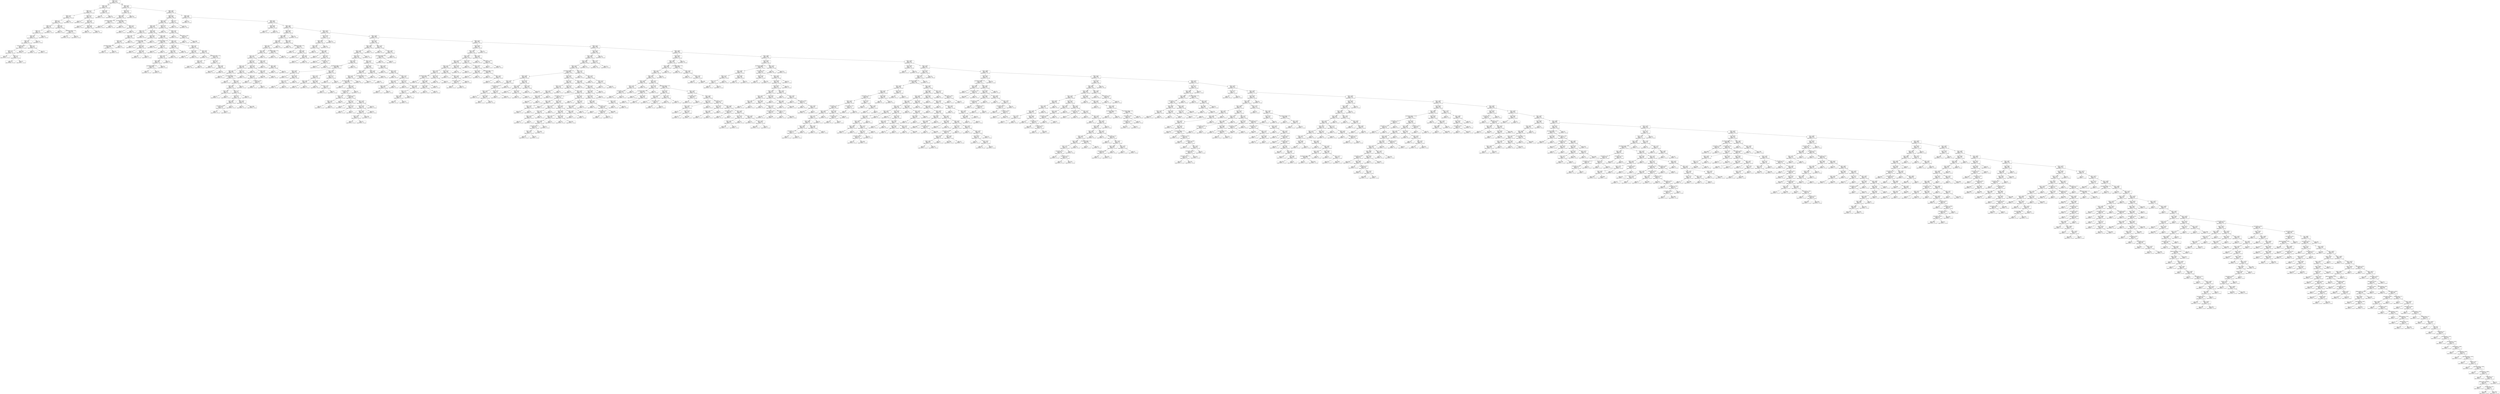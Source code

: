 digraph Tree {
node [shape=box] ;
0 [label="target <= 17.5\ngini = 0.997\nsamples = 31389\nvalue = [10, 64, 11 ... 1, 1, 1]"] ;
1 [label="target <= 15.5\ngini = 0.926\nsamples = 2422\nvalue = [10, 64, 11 ... 0, 0, 0]"] ;
0 -> 1 [labeldistance=2.5, labelangle=45, headlabel="True"] ;
2 [label="target <= 11.5\ngini = 0.915\nsamples = 1955\nvalue = [10, 64, 11 ... 0, 0, 0]"] ;
1 -> 2 ;
3 [label="target <= 10.5\ngini = 0.877\nsamples = 1294\nvalue = [10, 64, 11 ... 0, 0, 0]"] ;
2 -> 3 ;
4 [label="target <= 7.5\ngini = 0.863\nsamples = 1084\nvalue = [10, 64, 11 ... 0, 0, 0]"] ;
3 -> 4 ;
5 [label="target <= 6.5\ngini = 0.787\nsamples = 639\nvalue = [10, 64, 11 ... 0, 0, 0]"] ;
4 -> 5 ;
6 [label="target <= 5.5\ngini = 0.74\nsamples = 460\nvalue = [10, 64, 11 ... 0, 0, 0]"] ;
5 -> 6 ;
7 [label="target <= 4.5\ngini = 0.65\nsamples = 349\nvalue = [10, 64, 11 ... 0, 0, 0]"] ;
6 -> 7 ;
8 [label="target <= 2.5\ngini = 0.65\nsamples = 168\nvalue = [10, 64, 11 ... 0, 0, 0]"] ;
7 -> 8 ;
9 [label="arrival_delay <= 232.5\ngini = 0.402\nsamples = 85\nvalue = [10, 64, 11 ... 0, 0, 0]"] ;
8 -> 9 ;
10 [label="target <= 0.5\ngini = 0.112\nsamples = 68\nvalue = [3, 64, 1 ... 0, 0, 0]"] ;
9 -> 10 ;
11 [label="gini = 0.0\nsamples = 3\nvalue = [3, 0, 0 ... 0, 0, 0]"] ;
10 -> 11 ;
12 [label="target <= 1.5\ngini = 0.03\nsamples = 65\nvalue = [0, 64, 1 ... 0, 0, 0]"] ;
10 -> 12 ;
13 [label="gini = 0.0\nsamples = 64\nvalue = [0, 64, 0 ... 0, 0, 0]"] ;
12 -> 13 ;
14 [label="gini = 0.0\nsamples = 1\nvalue = [0, 0, 1 ... 0, 0, 0]"] ;
12 -> 14 ;
15 [label="gini = 0.484\nsamples = 17\nvalue = [7, 0, 10 ... 0, 0, 0]"] ;
9 -> 15 ;
16 [label="target <= 3.5\ngini = 0.193\nsamples = 83\nvalue = [0, 0, 0 ... 0, 0, 0]"] ;
8 -> 16 ;
17 [label="gini = 0.0\nsamples = 74\nvalue = [0, 0, 0 ... 0, 0, 0]"] ;
16 -> 17 ;
18 [label="gini = 0.0\nsamples = 9\nvalue = [0, 0, 0 ... 0, 0, 0]"] ;
16 -> 18 ;
19 [label="gini = 0.0\nsamples = 181\nvalue = [0, 0, 0 ... 0, 0, 0]"] ;
7 -> 19 ;
20 [label="gini = 0.0\nsamples = 111\nvalue = [0, 0, 0 ... 0, 0, 0]"] ;
6 -> 20 ;
21 [label="gini = 0.0\nsamples = 179\nvalue = [0, 0, 0 ... 0, 0, 0]"] ;
5 -> 21 ;
22 [label="target <= 8.5\ngini = 0.624\nsamples = 445\nvalue = [0, 0, 0 ... 0, 0, 0]"] ;
4 -> 22 ;
23 [label="gini = 0.0\nsamples = 213\nvalue = [0, 0, 0 ... 0, 0, 0]"] ;
22 -> 23 ;
24 [label="has_departure_delay <= 0.5\ngini = 0.46\nsamples = 232\nvalue = [0, 0, 0 ... 0, 0, 0]"] ;
22 -> 24 ;
25 [label="gini = 0.0\nsamples = 149\nvalue = [0, 0, 0 ... 0, 0, 0]"] ;
24 -> 25 ;
26 [label="gini = 0.0\nsamples = 83\nvalue = [0, 0, 0 ... 0, 0, 0]"] ;
24 -> 26 ;
27 [label="gini = 0.0\nsamples = 210\nvalue = [0, 0, 0 ... 0, 0, 0]"] ;
3 -> 27 ;
28 [label="target <= 12.5\ngini = 0.724\nsamples = 661\nvalue = [0, 0, 0 ... 0, 0, 0]"] ;
2 -> 28 ;
29 [label="gini = 0.0\nsamples = 211\nvalue = [0, 0, 0 ... 0, 0, 0]"] ;
28 -> 29 ;
30 [label="target <= 13.5\ngini = 0.625\nsamples = 450\nvalue = [0, 0, 0 ... 0, 0, 0]"] ;
28 -> 30 ;
31 [label="gini = 0.0\nsamples = 222\nvalue = [0, 0, 0 ... 0, 0, 0]"] ;
30 -> 31 ;
32 [label="target <= 14.5\ngini = 0.488\nsamples = 228\nvalue = [0, 0, 0 ... 0, 0, 0]"] ;
30 -> 32 ;
33 [label="gini = 0.0\nsamples = 96\nvalue = [0, 0, 0 ... 0, 0, 0]"] ;
32 -> 33 ;
34 [label="gini = 0.0\nsamples = 132\nvalue = [0, 0, 0 ... 0, 0, 0]"] ;
32 -> 34 ;
35 [label="target <= 16.5\ngini = 0.497\nsamples = 467\nvalue = [0, 0, 0 ... 0, 0, 0]"] ;
1 -> 35 ;
36 [label="gini = 0.0\nsamples = 251\nvalue = [0, 0, 0 ... 0, 0, 0]"] ;
35 -> 36 ;
37 [label="gini = 0.0\nsamples = 216\nvalue = [0, 0, 0 ... 0, 0, 0]"] ;
35 -> 37 ;
38 [label="target <= 23.5\ngini = 0.997\nsamples = 28967\nvalue = [0, 0, 0 ... 1, 1, 1]"] ;
0 -> 38 [labeldistance=2.5, labelangle=-45, headlabel="False"] ;
39 [label="target <= 22.5\ngini = 0.732\nsamples = 566\nvalue = [0, 0, 0 ... 0, 0, 0]"] ;
38 -> 39 ;
40 [label="target <= 19.5\ngini = 0.655\nsamples = 368\nvalue = [0, 0, 0 ... 0, 0, 0]"] ;
39 -> 40 ;
41 [label="has_departure_delay <= 0.5\ngini = 0.271\nsamples = 124\nvalue = [0, 0, 0 ... 0, 0, 0]"] ;
40 -> 41 ;
42 [label="gini = 0.0\nsamples = 104\nvalue = [0, 0, 0 ... 0, 0, 0]"] ;
41 -> 42 ;
43 [label="gini = 0.0\nsamples = 20\nvalue = [0, 0, 0 ... 0, 0, 0]"] ;
41 -> 43 ;
44 [label="has_departure_delay <= 0.5\ngini = 0.404\nsamples = 244\nvalue = [0, 0, 0 ... 0, 0, 0]"] ;
40 -> 44 ;
45 [label="gini = 0.0\nsamples = 182\nvalue = [0, 0, 0 ... 0, 0, 0]"] ;
44 -> 45 ;
46 [label="target <= 21.5\ngini = 0.383\nsamples = 62\nvalue = [0, 0, 0 ... 0, 0, 0]"] ;
44 -> 46 ;
47 [label="gini = 0.0\nsamples = 16\nvalue = [0, 0, 0 ... 0, 0, 0]"] ;
46 -> 47 ;
48 [label="gini = 0.0\nsamples = 46\nvalue = [0, 0, 0 ... 0, 0, 0]"] ;
46 -> 48 ;
49 [label="gini = 0.0\nsamples = 198\nvalue = [0, 0, 0 ... 0, 0, 0]"] ;
39 -> 49 ;
50 [label="target <= 58.5\ngini = 0.997\nsamples = 28401\nvalue = [0, 0, 0 ... 1, 1, 1]"] ;
38 -> 50 ;
51 [label="target <= 56.5\ngini = 0.961\nsamples = 3989\nvalue = [0, 0, 0 ... 0, 0, 0]"] ;
50 -> 51 ;
52 [label="target <= 51.5\ngini = 0.958\nsamples = 3565\nvalue = [0, 0, 0 ... 0, 0, 0]"] ;
51 -> 52 ;
53 [label="target <= 28.5\ngini = 0.954\nsamples = 3123\nvalue = [0, 0, 0 ... 0, 0, 0]"] ;
52 -> 53 ;
54 [label="target <= 27.5\ngini = 0.778\nsamples = 659\nvalue = [0, 0, 0 ... 0, 0, 0]"] ;
53 -> 54 ;
55 [label="target <= 26.5\ngini = 0.736\nsamples = 455\nvalue = [0, 0, 0 ... 0, 0, 0]"] ;
54 -> 55 ;
56 [label="target <= 25.5\ngini = 0.647\nsamples = 316\nvalue = [0, 0, 0 ... 0, 0, 0]"] ;
55 -> 56 ;
57 [label="has_departure_delay <= 0.5\ngini = 0.497\nsamples = 175\nvalue = [0, 0, 0 ... 0, 0, 0]"] ;
56 -> 57 ;
58 [label="gini = 0.0\nsamples = 81\nvalue = [0, 0, 0 ... 0, 0, 0]"] ;
57 -> 58 ;
59 [label="gini = 0.0\nsamples = 94\nvalue = [0, 0, 0 ... 0, 0, 0]"] ;
57 -> 59 ;
60 [label="gini = 0.0\nsamples = 141\nvalue = [0, 0, 0 ... 0, 0, 0]"] ;
56 -> 60 ;
61 [label="gini = 0.0\nsamples = 139\nvalue = [0, 0, 0 ... 0, 0, 0]"] ;
55 -> 61 ;
62 [label="gini = 0.0\nsamples = 204\nvalue = [0, 0, 0 ... 0, 0, 0]"] ;
54 -> 62 ;
63 [label="target <= 33.5\ngini = 0.943\nsamples = 2464\nvalue = [0, 0, 0 ... 0, 0, 0]"] ;
53 -> 63 ;
64 [label="target <= 32.5\ngini = 0.749\nsamples = 587\nvalue = [0, 0, 0 ... 0, 0, 0]"] ;
63 -> 64 ;
65 [label="has_departure_delay <= 0.5\ngini = 0.709\nsamples = 372\nvalue = [0, 0, 0 ... 0, 0, 0]"] ;
64 -> 65 ;
66 [label="gini = 0.0\nsamples = 151\nvalue = [0, 0, 0 ... 0, 0, 0]"] ;
65 -> 66 ;
67 [label="target <= 29.5\ngini = 0.643\nsamples = 221\nvalue = [0, 0, 0 ... 0, 0, 0]"] ;
65 -> 67 ;
68 [label="gini = 0.0\nsamples = 98\nvalue = [0, 0, 0 ... 0, 0, 0]"] ;
67 -> 68 ;
69 [label="target <= 30.5\ngini = 0.483\nsamples = 123\nvalue = [0, 0, 0 ... 0, 0, 0]"] ;
67 -> 69 ;
70 [label="gini = 0.0\nsamples = 50\nvalue = [0, 0, 0 ... 0, 0, 0]"] ;
69 -> 70 ;
71 [label="gini = 0.0\nsamples = 73\nvalue = [0, 0, 0 ... 0, 0, 0]"] ;
69 -> 71 ;
72 [label="gini = 0.0\nsamples = 215\nvalue = [0, 0, 0 ... 0, 0, 0]"] ;
64 -> 72 ;
73 [label="target <= 36.5\ngini = 0.926\nsamples = 1877\nvalue = [0, 0, 0 ... 0, 0, 0]"] ;
63 -> 73 ;
74 [label="has_departure_delay <= 0.5\ngini = 0.526\nsamples = 313\nvalue = [0, 0, 0 ... 0, 0, 0]"] ;
73 -> 74 ;
75 [label="gini = 0.0\nsamples = 200\nvalue = [0, 0, 0 ... 0, 0, 0]"] ;
74 -> 75 ;
76 [label="target <= 34.5\ngini = 0.5\nsamples = 113\nvalue = [0, 0, 0 ... 0, 0, 0]"] ;
74 -> 76 ;
77 [label="gini = 0.0\nsamples = 58\nvalue = [0, 0, 0 ... 0, 0, 0]"] ;
76 -> 77 ;
78 [label="gini = 0.0\nsamples = 55\nvalue = [0, 0, 0 ... 0, 0, 0]"] ;
76 -> 78 ;
79 [label="target <= 42.5\ngini = 0.912\nsamples = 1564\nvalue = [0, 0, 0 ... 0, 0, 0]"] ;
73 -> 79 ;
80 [label="target <= 41.5\ngini = 0.805\nsamples = 733\nvalue = [0, 0, 0 ... 0, 0, 0]"] ;
79 -> 80 ;
81 [label="target <= 40.5\ngini = 0.765\nsamples = 548\nvalue = [0, 0, 0 ... 0, 0, 0]"] ;
80 -> 81 ;
82 [label="target <= 39.5\ngini = 0.726\nsamples = 362\nvalue = [0, 0, 0 ... 0, 0, 0]"] ;
81 -> 82 ;
83 [label="target <= 38.5\ngini = 0.648\nsamples = 231\nvalue = [0, 0, 0 ... 0, 0, 0]"] ;
82 -> 83 ;
84 [label="has_departure_delay <= 0.5\ngini = 0.474\nsamples = 135\nvalue = [0, 0, 0 ... 0, 0, 0]"] ;
83 -> 84 ;
85 [label="gini = 0.0\nsamples = 52\nvalue = [0, 0, 0 ... 0, 0, 0]"] ;
84 -> 85 ;
86 [label="gini = 0.0\nsamples = 83\nvalue = [0, 0, 0 ... 0, 0, 0]"] ;
84 -> 86 ;
87 [label="gini = 0.0\nsamples = 96\nvalue = [0, 0, 0 ... 0, 0, 0]"] ;
83 -> 87 ;
88 [label="gini = 0.0\nsamples = 131\nvalue = [0, 0, 0 ... 0, 0, 0]"] ;
82 -> 88 ;
89 [label="gini = 0.0\nsamples = 186\nvalue = [0, 0, 0 ... 0, 0, 0]"] ;
81 -> 89 ;
90 [label="gini = 0.0\nsamples = 185\nvalue = [0, 0, 0 ... 0, 0, 0]"] ;
80 -> 90 ;
91 [label="target <= 44.5\ngini = 0.84\nsamples = 831\nvalue = [0, 0, 0 ... 0, 0, 0]"] ;
79 -> 91 ;
92 [label="target <= 43.5\ngini = 0.401\nsamples = 252\nvalue = [0, 0, 0 ... 0, 0, 0]"] ;
91 -> 92 ;
93 [label="gini = 0.0\nsamples = 70\nvalue = [0, 0, 0 ... 0, 0, 0]"] ;
92 -> 93 ;
94 [label="gini = 0.0\nsamples = 182\nvalue = [0, 0, 0 ... 0, 0, 0]"] ;
92 -> 94 ;
95 [label="target <= 45.5\ngini = 0.783\nsamples = 579\nvalue = [0, 0, 0 ... 0, 0, 0]"] ;
91 -> 95 ;
96 [label="gini = 0.0\nsamples = 179\nvalue = [0, 0, 0 ... 0, 0, 0]"] ;
95 -> 96 ;
97 [label="has_departure_delay <= 0.5\ngini = 0.747\nsamples = 400\nvalue = [0, 0, 0 ... 0, 0, 0]"] ;
95 -> 97 ;
98 [label="target <= 49.0\ngini = 0.457\nsamples = 229\nvalue = [0, 0, 0 ... 0, 0, 0]"] ;
97 -> 98 ;
99 [label="gini = 0.0\nsamples = 148\nvalue = [0, 0, 0 ... 0, 0, 0]"] ;
98 -> 99 ;
100 [label="gini = 0.0\nsamples = 81\nvalue = [0, 0, 0 ... 0, 0, 0]"] ;
98 -> 100 ;
101 [label="target <= 47.0\ngini = 0.587\nsamples = 171\nvalue = [0, 0, 0 ... 0, 0, 0]"] ;
97 -> 101 ;
102 [label="gini = 0.0\nsamples = 85\nvalue = [0, 0, 0 ... 0, 0, 0]"] ;
101 -> 102 ;
103 [label="target <= 49.5\ngini = 0.343\nsamples = 86\nvalue = [0, 0, 0 ... 0, 0, 0]"] ;
101 -> 103 ;
104 [label="gini = 0.278\nsamples = 18\nvalue = [0, 0, 0 ... 0, 0, 0]"] ;
103 -> 104 ;
105 [label="gini = 0.0\nsamples = 68\nvalue = [0, 0, 0 ... 0, 0, 0]"] ;
103 -> 105 ;
106 [label="target <= 52.5\ngini = 0.571\nsamples = 442\nvalue = [0, 0, 0 ... 0, 0, 0]"] ;
52 -> 106 ;
107 [label="gini = 0.0\nsamples = 194\nvalue = [0, 0, 0 ... 0, 0, 0]"] ;
106 -> 107 ;
108 [label="target <= 53.5\ngini = 0.248\nsamples = 248\nvalue = [0, 0, 0 ... 0, 0, 0]"] ;
106 -> 108 ;
109 [label="gini = 0.0\nsamples = 214\nvalue = [0, 0, 0 ... 0, 0, 0]"] ;
108 -> 109 ;
110 [label="arrival_delay <= -99.0\ngini = 0.614\nsamples = 34\nvalue = [0, 0, 0 ... 0, 0, 0]"] ;
108 -> 110 ;
111 [label="gini = 0.0\nsamples = 15\nvalue = [0, 0, 0 ... 0, 0, 0]"] ;
110 -> 111 ;
112 [label="gini = 0.388\nsamples = 19\nvalue = [0, 0, 0 ... 0, 0, 0]"] ;
110 -> 112 ;
113 [label="target <= 57.5\ngini = 0.5\nsamples = 424\nvalue = [0, 0, 0 ... 0, 0, 0]"] ;
51 -> 113 ;
114 [label="gini = 0.0\nsamples = 218\nvalue = [0, 0, 0 ... 0, 0, 0]"] ;
113 -> 114 ;
115 [label="gini = 0.0\nsamples = 206\nvalue = [0, 0, 0 ... 0, 0, 0]"] ;
113 -> 115 ;
116 [label="target <= 59.5\ngini = 0.996\nsamples = 24412\nvalue = [0, 0, 0 ... 1, 1, 1]"] ;
50 -> 116 ;
117 [label="gini = 0.0\nsamples = 160\nvalue = [0, 0, 0 ... 0, 0, 0]"] ;
116 -> 117 ;
118 [label="target <= 61.5\ngini = 0.996\nsamples = 24252\nvalue = [0, 0, 0 ... 1, 1, 1]"] ;
116 -> 118 ;
119 [label="target <= 60.5\ngini = 0.484\nsamples = 287\nvalue = [0, 0, 0 ... 0, 0, 0]"] ;
118 -> 119 ;
120 [label="gini = 0.0\nsamples = 118\nvalue = [0, 0, 0 ... 0, 0, 0]"] ;
119 -> 120 ;
121 [label="gini = 0.0\nsamples = 169\nvalue = [0, 0, 0 ... 0, 0, 0]"] ;
119 -> 121 ;
122 [label="target <= 94.5\ngini = 0.996\nsamples = 23965\nvalue = [0, 0, 0 ... 1, 1, 1]"] ;
118 -> 122 ;
123 [label="target <= 93.5\ngini = 0.949\nsamples = 2476\nvalue = [0, 0, 0 ... 0, 0, 0]"] ;
122 -> 123 ;
124 [label="target <= 88.5\ngini = 0.948\nsamples = 2273\nvalue = [0, 0, 0 ... 0, 0, 0]"] ;
123 -> 124 ;
125 [label="target <= 87.5\ngini = 0.934\nsamples = 1672\nvalue = [0, 0, 0 ... 0, 0, 0]"] ;
124 -> 125 ;
126 [label="target <= 85.5\ngini = 0.931\nsamples = 1514\nvalue = [0, 0, 0 ... 0, 0, 0]"] ;
125 -> 126 ;
127 [label="target <= 84.5\ngini = 0.92\nsamples = 1283\nvalue = [0, 0, 0 ... 0, 0, 0]"] ;
126 -> 127 ;
128 [label="target <= 81.5\ngini = 0.913\nsamples = 1161\nvalue = [0, 0, 0 ... 0, 0, 0]"] ;
127 -> 128 ;
129 [label="target <= 77.5\ngini = 0.891\nsamples = 891\nvalue = [0, 0, 0 ... 0, 0, 0]"] ;
128 -> 129 ;
130 [label="target <= 73.5\ngini = 0.881\nsamples = 667\nvalue = [0, 0, 0 ... 0, 0, 0]"] ;
129 -> 130 ;
131 [label="target <= 62.5\ngini = 0.865\nsamples = 461\nvalue = [0, 0, 0 ... 0, 0, 0]"] ;
130 -> 131 ;
132 [label="gini = 0.0\nsamples = 89\nvalue = [0, 0, 0 ... 0, 0, 0]"] ;
131 -> 132 ;
133 [label="has_departure_delay <= 0.5\ngini = 0.851\nsamples = 372\nvalue = [0, 0, 0 ... 0, 0, 0]"] ;
131 -> 133 ;
134 [label="gini = 0.0\nsamples = 81\nvalue = [0, 0, 0 ... 0, 0, 0]"] ;
133 -> 134 ;
135 [label="target <= 72.5\ngini = 0.833\nsamples = 291\nvalue = [0, 0, 0 ... 0, 0, 0]"] ;
133 -> 135 ;
136 [label="target <= 64.5\ngini = 0.815\nsamples = 218\nvalue = [0, 0, 0 ... 0, 0, 0]"] ;
135 -> 136 ;
137 [label="target <= 63.5\ngini = 0.23\nsamples = 83\nvalue = [0, 0, 0 ... 0, 0, 0]"] ;
136 -> 137 ;
138 [label="gini = 0.0\nsamples = 11\nvalue = [0, 0, 0 ... 0, 0, 0]"] ;
137 -> 138 ;
139 [label="gini = 0.0\nsamples = 72\nvalue = [0, 0, 0 ... 0, 0, 0]"] ;
137 -> 139 ;
140 [label="target <= 71.0\ngini = 0.81\nsamples = 135\nvalue = [0, 0, 0 ... 0, 0, 0]"] ;
136 -> 140 ;
141 [label="target <= 67.5\ngini = 0.776\nsamples = 100\nvalue = [0, 0, 0 ... 0, 0, 0]"] ;
140 -> 141 ;
142 [label="target <= 66.5\ngini = 0.582\nsamples = 48\nvalue = [0, 0, 0 ... 0, 0, 0]"] ;
141 -> 142 ;
143 [label="arrival_delay <= 663.0\ngini = 0.285\nsamples = 29\nvalue = [0, 0, 0 ... 0, 0, 0]"] ;
142 -> 143 ;
144 [label="gini = 0.0\nsamples = 24\nvalue = [0, 0, 0 ... 0, 0, 0]"] ;
143 -> 144 ;
145 [label="gini = 0.0\nsamples = 5\nvalue = [0, 0, 0 ... 0, 0, 0]"] ;
143 -> 145 ;
146 [label="gini = 0.0\nsamples = 19\nvalue = [0, 0, 0 ... 0, 0, 0]"] ;
142 -> 146 ;
147 [label="target <= 68.5\ngini = 0.526\nsamples = 52\nvalue = [0, 0, 0 ... 0, 0, 0]"] ;
141 -> 147 ;
148 [label="gini = 0.0\nsamples = 33\nvalue = [0, 0, 0 ... 0, 0, 0]"] ;
147 -> 148 ;
149 [label="gini = 0.465\nsamples = 19\nvalue = [0, 0, 0 ... 0, 0, 0]"] ;
147 -> 149 ;
150 [label="gini = 0.0\nsamples = 35\nvalue = [0, 0, 0 ... 0, 0, 0]"] ;
140 -> 150 ;
151 [label="gini = 0.0\nsamples = 73\nvalue = [0, 0, 0 ... 0, 0, 0]"] ;
135 -> 151 ;
152 [label="target <= 74.5\ngini = 0.43\nsamples = 206\nvalue = [0, 0, 0 ... 0, 0, 0]"] ;
130 -> 152 ;
153 [label="gini = 0.0\nsamples = 152\nvalue = [0, 0, 0 ... 0, 0, 0]"] ;
152 -> 153 ;
154 [label="target <= 75.5\ngini = 0.623\nsamples = 54\nvalue = [0, 0, 0 ... 0, 0, 0]"] ;
152 -> 154 ;
155 [label="gini = 0.0\nsamples = 27\nvalue = [0, 0, 0 ... 0, 0, 0]"] ;
154 -> 155 ;
156 [label="arrival_delay <= 106.5\ngini = 0.494\nsamples = 27\nvalue = [0, 0, 0 ... 0, 0, 0]"] ;
154 -> 156 ;
157 [label="gini = 0.0\nsamples = 12\nvalue = [0, 0, 0 ... 0, 0, 0]"] ;
156 -> 157 ;
158 [label="gini = 0.0\nsamples = 15\nvalue = [0, 0, 0 ... 0, 0, 0]"] ;
156 -> 158 ;
159 [label="target <= 78.5\ngini = 0.325\nsamples = 224\nvalue = [0, 0, 0 ... 0, 0, 0]"] ;
129 -> 159 ;
160 [label="gini = 0.0\nsamples = 182\nvalue = [0, 0, 0 ... 0, 0, 0]"] ;
159 -> 160 ;
161 [label="target <= 80.5\ngini = 0.571\nsamples = 42\nvalue = [0, 0, 0 ... 0, 0, 0]"] ;
159 -> 161 ;
162 [label="gini = 0.444\nsamples = 18\nvalue = [0, 0, 0 ... 0, 0, 0]"] ;
161 -> 162 ;
163 [label="gini = 0.0\nsamples = 24\nvalue = [0, 0, 0 ... 0, 0, 0]"] ;
161 -> 163 ;
164 [label="target <= 82.5\ngini = 0.587\nsamples = 270\nvalue = [0, 0, 0 ... 0, 0, 0]"] ;
128 -> 164 ;
165 [label="gini = 0.0\nsamples = 152\nvalue = [0, 0, 0 ... 0, 0, 0]"] ;
164 -> 165 ;
166 [label="target <= 83.5\ngini = 0.499\nsamples = 118\nvalue = [0, 0, 0 ... 0, 0, 0]"] ;
164 -> 166 ;
167 [label="gini = 0.0\nsamples = 57\nvalue = [0, 0, 0 ... 0, 0, 0]"] ;
166 -> 167 ;
168 [label="gini = 0.0\nsamples = 61\nvalue = [0, 0, 0 ... 0, 0, 0]"] ;
166 -> 168 ;
169 [label="gini = 0.0\nsamples = 122\nvalue = [0, 0, 0 ... 0, 0, 0]"] ;
127 -> 169 ;
170 [label="has_departure_delay <= 0.5\ngini = 0.493\nsamples = 231\nvalue = [0, 0, 0 ... 0, 0, 0]"] ;
126 -> 170 ;
171 [label="gini = 0.0\nsamples = 129\nvalue = [0, 0, 0 ... 0, 0, 0]"] ;
170 -> 171 ;
172 [label="gini = 0.0\nsamples = 102\nvalue = [0, 0, 0 ... 0, 0, 0]"] ;
170 -> 172 ;
173 [label="gini = 0.0\nsamples = 158\nvalue = [0, 0, 0 ... 0, 0, 0]"] ;
125 -> 173 ;
174 [label="target <= 89.5\ngini = 0.761\nsamples = 601\nvalue = [0, 0, 0 ... 0, 0, 0]"] ;
124 -> 174 ;
175 [label="gini = 0.0\nsamples = 188\nvalue = [0, 0, 0 ... 0, 0, 0]"] ;
174 -> 175 ;
176 [label="has_departure_delay <= 0.5\ngini = 0.702\nsamples = 413\nvalue = [0, 0, 0 ... 0, 0, 0]"] ;
174 -> 176 ;
177 [label="gini = 0.0\nsamples = 158\nvalue = [0, 0, 0 ... 0, 0, 0]"] ;
176 -> 177 ;
178 [label="target <= 90.5\ngini = 0.602\nsamples = 255\nvalue = [0, 0, 0 ... 0, 0, 0]"] ;
176 -> 178 ;
179 [label="gini = 0.0\nsamples = 119\nvalue = [0, 0, 0 ... 0, 0, 0]"] ;
178 -> 179 ;
180 [label="target <= 92.0\ngini = 0.368\nsamples = 136\nvalue = [0, 0, 0 ... 0, 0, 0]"] ;
178 -> 180 ;
181 [label="gini = 0.0\nsamples = 33\nvalue = [0, 0, 0 ... 0, 0, 0]"] ;
180 -> 181 ;
182 [label="gini = 0.0\nsamples = 103\nvalue = [0, 0, 0 ... 0, 0, 0]"] ;
180 -> 182 ;
183 [label="gini = 0.0\nsamples = 203\nvalue = [0, 0, 0 ... 0, 0, 0]"] ;
123 -> 183 ;
184 [label="target <= 101.5\ngini = 0.996\nsamples = 21489\nvalue = [0, 0, 0 ... 1, 1, 1]"] ;
122 -> 184 ;
185 [label="target <= 100.5\ngini = 0.774\nsamples = 570\nvalue = [0, 0, 0 ... 0, 0, 0]"] ;
184 -> 185 ;
186 [label="target <= 99.5\ngini = 0.708\nsamples = 436\nvalue = [0, 0, 0 ... 0, 0, 0]"] ;
185 -> 186 ;
187 [label="target <= 95.5\ngini = 0.736\nsamples = 233\nvalue = [0, 0, 0 ... 0, 0, 0]"] ;
186 -> 187 ;
188 [label="gini = 0.0\nsamples = 82\nvalue = [0, 0, 0 ... 0, 0, 0]"] ;
187 -> 188 ;
189 [label="target <= 96.5\ngini = 0.666\nsamples = 151\nvalue = [0, 0, 0 ... 0, 0, 0]"] ;
187 -> 189 ;
190 [label="gini = 0.0\nsamples = 47\nvalue = [0, 0, 0 ... 0, 0, 0]"] ;
189 -> 190 ;
191 [label="target <= 97.5\ngini = 0.501\nsamples = 104\nvalue = [0, 0, 0 ... 0, 0, 0]"] ;
189 -> 191 ;
192 [label="gini = 0.0\nsamples = 69\nvalue = [0, 0, 0 ... 0, 0, 0]"] ;
191 -> 192 ;
193 [label="arrival_delay <= -37.0\ngini = 0.48\nsamples = 35\nvalue = [0, 0, 0 ... 0, 0, 0]"] ;
191 -> 193 ;
194 [label="gini = 0.0\nsamples = 14\nvalue = [0, 0, 0 ... 0, 0, 0]"] ;
193 -> 194 ;
195 [label="gini = 0.0\nsamples = 21\nvalue = [0, 0, 0 ... 0, 0, 0]"] ;
193 -> 195 ;
196 [label="gini = 0.0\nsamples = 203\nvalue = [0, 0, 0 ... 0, 0, 0]"] ;
186 -> 196 ;
197 [label="gini = 0.0\nsamples = 134\nvalue = [0, 0, 0 ... 0, 0, 0]"] ;
185 -> 197 ;
198 [label="target <= 145.5\ngini = 0.996\nsamples = 20919\nvalue = [0, 0, 0 ... 1, 1, 1]"] ;
184 -> 198 ;
199 [label="target <= 141.5\ngini = 0.961\nsamples = 3465\nvalue = [0, 0, 0 ... 0, 0, 0]"] ;
198 -> 199 ;
200 [label="target <= 140.5\ngini = 0.958\nsamples = 2914\nvalue = [0, 0, 0 ... 0, 0, 0]"] ;
199 -> 200 ;
201 [label="target <= 139.5\ngini = 0.956\nsamples = 2741\nvalue = [0, 0, 0 ... 0, 0, 0]"] ;
200 -> 201 ;
202 [label="target <= 113.5\ngini = 0.955\nsamples = 2562\nvalue = [0, 0, 0 ... 0, 0, 0]"] ;
201 -> 202 ;
203 [label="target <= 112.5\ngini = 0.862\nsamples = 885\nvalue = [0, 0, 0 ... 0, 0, 0]"] ;
202 -> 203 ;
204 [label="has_departure_delay <= 0.5\ngini = 0.863\nsamples = 667\nvalue = [0, 0, 0 ... 0, 0, 0]"] ;
203 -> 204 ;
205 [label="target <= 105.5\ngini = 0.645\nsamples = 314\nvalue = [0, 0, 0 ... 0, 0, 0]"] ;
204 -> 205 ;
206 [label="gini = 0.0\nsamples = 150\nvalue = [0, 0, 0 ... 0, 0, 0]"] ;
205 -> 206 ;
207 [label="target <= 108.5\ngini = 0.534\nsamples = 164\nvalue = [0, 0, 0 ... 0, 0, 0]"] ;
205 -> 207 ;
208 [label="target <= 107.0\ngini = 0.174\nsamples = 104\nvalue = [0, 0, 0 ... 0, 0, 0]"] ;
207 -> 208 ;
209 [label="gini = 0.0\nsamples = 10\nvalue = [0, 0, 0 ... 0, 0, 0]"] ;
208 -> 209 ;
210 [label="gini = 0.0\nsamples = 94\nvalue = [0, 0, 0 ... 0, 0, 0]"] ;
208 -> 210 ;
211 [label="gini = 0.0\nsamples = 60\nvalue = [0, 0, 0 ... 0, 0, 0]"] ;
207 -> 211 ;
212 [label="target <= 110.5\ngini = 0.792\nsamples = 353\nvalue = [0, 0, 0 ... 0, 0, 0]"] ;
204 -> 212 ;
213 [label="target <= 103.5\ngini = 0.735\nsamples = 252\nvalue = [0, 0, 0 ... 0, 0, 0]"] ;
212 -> 213 ;
214 [label="target <= 102.5\ngini = 0.494\nsamples = 97\nvalue = [0, 0, 0 ... 0, 0, 0]"] ;
213 -> 214 ;
215 [label="gini = 0.0\nsamples = 43\nvalue = [0, 0, 0 ... 0, 0, 0]"] ;
214 -> 215 ;
216 [label="gini = 0.0\nsamples = 54\nvalue = [0, 0, 0 ... 0, 0, 0]"] ;
214 -> 216 ;
217 [label="target <= 105.5\ngini = 0.498\nsamples = 155\nvalue = [0, 0, 0 ... 0, 0, 0]"] ;
213 -> 217 ;
218 [label="gini = 0.0\nsamples = 100\nvalue = [0, 0, 0 ... 0, 0, 0]"] ;
217 -> 218 ;
219 [label="target <= 108.5\ngini = 0.32\nsamples = 55\nvalue = [0, 0, 0 ... 0, 0, 0]"] ;
217 -> 219 ;
220 [label="gini = 0.0\nsamples = 44\nvalue = [0, 0, 0 ... 0, 0, 0]"] ;
219 -> 220 ;
221 [label="gini = 0.0\nsamples = 11\nvalue = [0, 0, 0 ... 0, 0, 0]"] ;
219 -> 221 ;
222 [label="target <= 111.5\ngini = 0.112\nsamples = 101\nvalue = [0, 0, 0 ... 0, 0, 0]"] ;
212 -> 222 ;
223 [label="gini = 0.0\nsamples = 95\nvalue = [0, 0, 0 ... 0, 0, 0]"] ;
222 -> 223 ;
224 [label="gini = 0.0\nsamples = 6\nvalue = [0, 0, 0 ... 0, 0, 0]"] ;
222 -> 224 ;
225 [label="gini = 0.0\nsamples = 218\nvalue = [0, 0, 0 ... 0, 0, 0]"] ;
203 -> 225 ;
226 [label="target <= 127.5\ngini = 0.933\nsamples = 1677\nvalue = [0, 0, 0 ... 0, 0, 0]"] ;
202 -> 226 ;
227 [label="target <= 125.5\ngini = 0.895\nsamples = 1053\nvalue = [0, 0, 0 ... 0, 0, 0]"] ;
226 -> 227 ;
228 [label="target <= 123.5\ngini = 0.869\nsamples = 811\nvalue = [0, 0, 0 ... 0, 0, 0]"] ;
227 -> 228 ;
229 [label="target <= 122.5\ngini = 0.844\nsamples = 520\nvalue = [0, 0, 0 ... 0, 0, 0]"] ;
228 -> 229 ;
230 [label="has_departure_delay <= 0.5\ngini = 0.834\nsamples = 391\nvalue = [0, 0, 0 ... 0, 0, 0]"] ;
229 -> 230 ;
231 [label="gini = 0.0\nsamples = 87\nvalue = [0, 0, 0 ... 0, 0, 0]"] ;
230 -> 231 ;
232 [label="target <= 121.0\ngini = 0.807\nsamples = 304\nvalue = [0, 0, 0 ... 0, 0, 0]"] ;
230 -> 232 ;
233 [label="arrival_delay <= 84.0\ngini = 0.761\nsamples = 243\nvalue = [0, 0, 0 ... 0, 0, 0]"] ;
232 -> 233 ;
234 [label="target <= 117.5\ngini = 0.12\nsamples = 96\nvalue = [0, 0, 0 ... 0, 0, 0]"] ;
233 -> 234 ;
235 [label="target <= 116.5\ngini = 0.022\nsamples = 91\nvalue = [0, 0, 0 ... 0, 0, 0]"] ;
234 -> 235 ;
236 [label="gini = 0.0\nsamples = 1\nvalue = [0, 0, 0 ... 0, 0, 0]"] ;
235 -> 236 ;
237 [label="gini = 0.0\nsamples = 90\nvalue = [0, 0, 0 ... 0, 0, 0]"] ;
235 -> 237 ;
238 [label="gini = 0.48\nsamples = 5\nvalue = [0, 0, 0 ... 0, 0, 0]"] ;
234 -> 238 ;
239 [label="arrival_delay <= 135.0\ngini = 0.808\nsamples = 147\nvalue = [0, 0, 0 ... 0, 0, 0]"] ;
233 -> 239 ;
240 [label="target <= 117.5\ngini = 0.344\nsamples = 59\nvalue = [0, 0, 0 ... 0, 0, 0]"] ;
239 -> 240 ;
241 [label="gini = 0.0\nsamples = 7\nvalue = [0, 0, 0 ... 0, 0, 0]"] ;
240 -> 241 ;
242 [label="target <= 119.0\ngini = 0.174\nsamples = 52\nvalue = [0, 0, 0 ... 0, 0, 0]"] ;
240 -> 242 ;
243 [label="gini = 0.0\nsamples = 47\nvalue = [0, 0, 0 ... 0, 0, 0]"] ;
242 -> 243 ;
244 [label="gini = 0.0\nsamples = 5\nvalue = [0, 0, 0 ... 0, 0, 0]"] ;
242 -> 244 ;
245 [label="target <= 119.5\ngini = 0.799\nsamples = 88\nvalue = [0, 0, 0 ... 0, 0, 0]"] ;
239 -> 245 ;
246 [label="target <= 118.5\ngini = 0.749\nsamples = 68\nvalue = [0, 0, 0 ... 0, 0, 0]"] ;
245 -> 246 ;
247 [label="target <= 115.5\ngini = 0.688\nsamples = 45\nvalue = [0, 0, 0 ... 0, 0, 0]"] ;
246 -> 247 ;
248 [label="target <= 114.5\ngini = 0.497\nsamples = 26\nvalue = [0, 0, 0 ... 0, 0, 0]"] ;
247 -> 248 ;
249 [label="gini = 0.0\nsamples = 12\nvalue = [0, 0, 0 ... 0, 0, 0]"] ;
248 -> 249 ;
250 [label="gini = 0.0\nsamples = 14\nvalue = [0, 0, 0 ... 0, 0, 0]"] ;
248 -> 250 ;
251 [label="gini = 0.194\nsamples = 19\nvalue = [0, 0, 0 ... 0, 0, 0]"] ;
247 -> 251 ;
252 [label="gini = 0.0\nsamples = 23\nvalue = [0, 0, 0 ... 0, 0, 0]"] ;
246 -> 252 ;
253 [label="gini = 0.0\nsamples = 20\nvalue = [0, 0, 0 ... 0, 0, 0]"] ;
245 -> 253 ;
254 [label="gini = 0.0\nsamples = 61\nvalue = [0, 0, 0 ... 0, 0, 0]"] ;
232 -> 254 ;
255 [label="gini = 0.0\nsamples = 129\nvalue = [0, 0, 0 ... 0, 0, 0]"] ;
229 -> 255 ;
256 [label="has_departure_delay <= 0.5\ngini = 0.477\nsamples = 291\nvalue = [0, 0, 0 ... 0, 0, 0]"] ;
228 -> 256 ;
257 [label="gini = 0.0\nsamples = 177\nvalue = [0, 0, 0 ... 0, 0, 0]"] ;
256 -> 257 ;
258 [label="gini = 0.0\nsamples = 114\nvalue = [0, 0, 0 ... 0, 0, 0]"] ;
256 -> 258 ;
259 [label="target <= 126.5\ngini = 0.494\nsamples = 242\nvalue = [0, 0, 0 ... 0, 0, 0]"] ;
227 -> 259 ;
260 [label="gini = 0.0\nsamples = 134\nvalue = [0, 0, 0 ... 0, 0, 0]"] ;
259 -> 260 ;
261 [label="gini = 0.0\nsamples = 108\nvalue = [0, 0, 0 ... 0, 0, 0]"] ;
259 -> 261 ;
262 [label="target <= 128.5\ngini = 0.812\nsamples = 624\nvalue = [0, 0, 0 ... 0, 0, 0]"] ;
226 -> 262 ;
263 [label="gini = 0.0\nsamples = 181\nvalue = [0, 0, 0 ... 0, 0, 0]"] ;
262 -> 263 ;
264 [label="target <= 129.5\ngini = 0.793\nsamples = 443\nvalue = [0, 0, 0 ... 0, 0, 0]"] ;
262 -> 264 ;
265 [label="gini = 0.0\nsamples = 126\nvalue = [0, 0, 0 ... 0, 0, 0]"] ;
264 -> 265 ;
266 [label="target <= 132.5\ngini = 0.754\nsamples = 317\nvalue = [0, 0, 0 ... 0, 0, 0]"] ;
264 -> 266 ;
267 [label="target <= 131.5\ngini = 0.402\nsamples = 156\nvalue = [0, 0, 0 ... 0, 0, 0]"] ;
266 -> 267 ;
268 [label="target <= 130.5\ngini = 0.426\nsamples = 39\nvalue = [0, 0, 0 ... 0, 0, 0]"] ;
267 -> 268 ;
269 [label="gini = 0.0\nsamples = 27\nvalue = [0, 0, 0 ... 0, 0, 0]"] ;
268 -> 269 ;
270 [label="gini = 0.0\nsamples = 12\nvalue = [0, 0, 0 ... 0, 0, 0]"] ;
268 -> 270 ;
271 [label="gini = 0.0\nsamples = 117\nvalue = [0, 0, 0 ... 0, 0, 0]"] ;
267 -> 271 ;
272 [label="target <= 133.5\ngini = 0.61\nsamples = 161\nvalue = [0, 0, 0 ... 0, 0, 0]"] ;
266 -> 272 ;
273 [label="gini = 0.0\nsamples = 96\nvalue = [0, 0, 0 ... 0, 0, 0]"] ;
272 -> 273 ;
274 [label="target <= 138.5\ngini = 0.789\nsamples = 65\nvalue = [0, 0, 0 ... 0, 0, 0]"] ;
272 -> 274 ;
275 [label="target <= 137.5\ngini = 0.757\nsamples = 45\nvalue = [0, 0, 0 ... 0, 0, 0]"] ;
274 -> 275 ;
276 [label="target <= 136.5\ngini = 0.679\nsamples = 35\nvalue = [0, 0, 0 ... 0, 0, 0]"] ;
275 -> 276 ;
277 [label="gini = 0.62\nsamples = 19\nvalue = [0, 0, 0 ... 0, 0, 0]"] ;
276 -> 277 ;
278 [label="gini = 0.0\nsamples = 16\nvalue = [0, 0, 0 ... 0, 0, 0]"] ;
276 -> 278 ;
279 [label="gini = 0.0\nsamples = 10\nvalue = [0, 0, 0 ... 0, 0, 0]"] ;
275 -> 279 ;
280 [label="gini = 0.0\nsamples = 20\nvalue = [0, 0, 0 ... 0, 0, 0]"] ;
274 -> 280 ;
281 [label="gini = 0.0\nsamples = 179\nvalue = [0, 0, 0 ... 0, 0, 0]"] ;
201 -> 281 ;
282 [label="gini = 0.0\nsamples = 173\nvalue = [0, 0, 0 ... 0, 0, 0]"] ;
200 -> 282 ;
283 [label="target <= 142.5\ngini = 0.661\nsamples = 551\nvalue = [0, 0, 0 ... 0, 0, 0]"] ;
199 -> 283 ;
284 [label="gini = 0.0\nsamples = 222\nvalue = [0, 0, 0 ... 0, 0, 0]"] ;
283 -> 284 ;
285 [label="target <= 144.5\ngini = 0.505\nsamples = 329\nvalue = [0, 0, 0 ... 0, 0, 0]"] ;
283 -> 285 ;
286 [label="has_departure_delay <= 0.5\ngini = 0.025\nsamples = 160\nvalue = [0, 0, 0 ... 0, 0, 0]"] ;
285 -> 286 ;
287 [label="gini = 0.0\nsamples = 158\nvalue = [0, 0, 0 ... 0, 0, 0]"] ;
286 -> 287 ;
288 [label="gini = 0.0\nsamples = 2\nvalue = [0, 0, 0 ... 0, 0, 0]"] ;
286 -> 288 ;
289 [label="gini = 0.0\nsamples = 169\nvalue = [0, 0, 0 ... 0, 0, 0]"] ;
285 -> 289 ;
290 [label="target <= 167.5\ngini = 0.996\nsamples = 17454\nvalue = [0, 0, 0 ... 1, 1, 1]"] ;
198 -> 290 ;
291 [label="target <= 166.5\ngini = 0.926\nsamples = 1791\nvalue = [0, 0, 0 ... 0, 0, 0]"] ;
290 -> 291 ;
292 [label="target <= 163.5\ngini = 0.92\nsamples = 1618\nvalue = [0, 0, 0 ... 0, 0, 0]"] ;
291 -> 292 ;
293 [label="target <= 157.5\ngini = 0.913\nsamples = 1362\nvalue = [0, 0, 0 ... 0, 0, 0]"] ;
292 -> 293 ;
294 [label="target <= 155.5\ngini = 0.858\nsamples = 850\nvalue = [0, 0, 0 ... 0, 0, 0]"] ;
293 -> 294 ;
295 [label="target <= 151.5\ngini = 0.843\nsamples = 643\nvalue = [0, 0, 0 ... 0, 0, 0]"] ;
294 -> 295 ;
296 [label="target <= 149.5\ngini = 0.773\nsamples = 457\nvalue = [0, 0, 0 ... 0, 0, 0]"] ;
295 -> 296 ;
297 [label="has_departure_delay <= 0.5\ngini = 0.728\nsamples = 272\nvalue = [0, 0, 0 ... 0, 0, 0]"] ;
296 -> 297 ;
298 [label="gini = 0.0\nsamples = 94\nvalue = [0, 0, 0 ... 0, 0, 0]"] ;
297 -> 298 ;
299 [label="target <= 148.0\ngini = 0.644\nsamples = 178\nvalue = [0, 0, 0 ... 0, 0, 0]"] ;
297 -> 299 ;
300 [label="target <= 146.5\ngini = 0.462\nsamples = 127\nvalue = [0, 0, 0 ... 0, 0, 0]"] ;
299 -> 300 ;
301 [label="gini = 0.0\nsamples = 46\nvalue = [0, 0, 0 ... 0, 0, 0]"] ;
300 -> 301 ;
302 [label="gini = 0.0\nsamples = 81\nvalue = [0, 0, 0 ... 0, 0, 0]"] ;
300 -> 302 ;
303 [label="gini = 0.0\nsamples = 51\nvalue = [0, 0, 0 ... 0, 0, 0]"] ;
299 -> 303 ;
304 [label="target <= 150.5\ngini = 0.201\nsamples = 185\nvalue = [0, 0, 0 ... 0, 0, 0]"] ;
296 -> 304 ;
305 [label="gini = 0.0\nsamples = 164\nvalue = [0, 0, 0 ... 0, 0, 0]"] ;
304 -> 305 ;
306 [label="gini = 0.0\nsamples = 21\nvalue = [0, 0, 0 ... 0, 0, 0]"] ;
304 -> 306 ;
307 [label="target <= 152.5\ngini = 0.494\nsamples = 186\nvalue = [0, 0, 0 ... 0, 0, 0]"] ;
295 -> 307 ;
308 [label="gini = 0.0\nsamples = 127\nvalue = [0, 0, 0 ... 0, 0, 0]"] ;
307 -> 308 ;
309 [label="target <= 154.5\ngini = 0.604\nsamples = 59\nvalue = [0, 0, 0 ... 0, 0, 0]"] ;
307 -> 309 ;
310 [label="arrival_delay <= -100.0\ngini = 0.383\nsamples = 31\nvalue = [0, 0, 0 ... 0, 0, 0]"] ;
309 -> 310 ;
311 [label="gini = 0.0\nsamples = 8\nvalue = [0, 0, 0 ... 0, 0, 0]"] ;
310 -> 311 ;
312 [label="gini = 0.0\nsamples = 23\nvalue = [0, 0, 0 ... 0, 0, 0]"] ;
310 -> 312 ;
313 [label="gini = 0.0\nsamples = 28\nvalue = [0, 0, 0 ... 0, 0, 0]"] ;
309 -> 313 ;
314 [label="target <= 156.5\ngini = 0.126\nsamples = 207\nvalue = [0, 0, 0 ... 0, 0, 0]"] ;
294 -> 314 ;
315 [label="gini = 0.0\nsamples = 193\nvalue = [0, 0, 0 ... 0, 0, 0]"] ;
314 -> 315 ;
316 [label="gini = 0.0\nsamples = 14\nvalue = [0, 0, 0 ... 0, 0, 0]"] ;
314 -> 316 ;
317 [label="target <= 158.5\ngini = 0.778\nsamples = 512\nvalue = [0, 0, 0 ... 0, 0, 0]"] ;
293 -> 317 ;
318 [label="gini = 0.0\nsamples = 139\nvalue = [0, 0, 0 ... 0, 0, 0]"] ;
317 -> 318 ;
319 [label="target <= 160.5\ngini = 0.72\nsamples = 373\nvalue = [0, 0, 0 ... 0, 0, 0]"] ;
317 -> 319 ;
320 [label="target <= 159.5\ngini = 0.386\nsamples = 226\nvalue = [0, 0, 0 ... 0, 0, 0]"] ;
319 -> 320 ;
321 [label="gini = 0.0\nsamples = 59\nvalue = [0, 0, 0 ... 0, 0, 0]"] ;
320 -> 321 ;
322 [label="gini = 0.0\nsamples = 167\nvalue = [0, 0, 0 ... 0, 0, 0]"] ;
320 -> 322 ;
323 [label="has_departure_delay <= 0.5\ngini = 0.648\nsamples = 147\nvalue = [0, 0, 0 ... 0, 0, 0]"] ;
319 -> 323 ;
324 [label="gini = 0.0\nsamples = 54\nvalue = [0, 0, 0 ... 0, 0, 0]"] ;
323 -> 324 ;
325 [label="target <= 161.5\ngini = 0.458\nsamples = 93\nvalue = [0, 0, 0 ... 0, 0, 0]"] ;
323 -> 325 ;
326 [label="gini = 0.0\nsamples = 33\nvalue = [0, 0, 0 ... 0, 0, 0]"] ;
325 -> 326 ;
327 [label="gini = 0.0\nsamples = 60\nvalue = [0, 0, 0 ... 0, 0, 0]"] ;
325 -> 327 ;
328 [label="target <= 164.5\ngini = 0.266\nsamples = 256\nvalue = [0, 0, 0 ... 0, 0, 0]"] ;
292 -> 328 ;
329 [label="gini = 0.0\nsamples = 216\nvalue = [0, 0, 0 ... 0, 0, 0]"] ;
328 -> 329 ;
330 [label="arrival_delay <= -179.5\ngini = 0.095\nsamples = 40\nvalue = [0, 0, 0 ... 0, 0, 0]"] ;
328 -> 330 ;
331 [label="gini = 0.0\nsamples = 2\nvalue = [0, 0, 0 ... 0, 0, 0]"] ;
330 -> 331 ;
332 [label="gini = 0.0\nsamples = 38\nvalue = [0, 0, 0 ... 0, 0, 0]"] ;
330 -> 332 ;
333 [label="gini = 0.0\nsamples = 173\nvalue = [0, 0, 0 ... 0, 0, 0]"] ;
291 -> 333 ;
334 [label="target <= 222.5\ngini = 0.996\nsamples = 15663\nvalue = [0, 0, 0 ... 1, 1, 1]"] ;
290 -> 334 ;
335 [label="target <= 221.5\ngini = 0.964\nsamples = 3054\nvalue = [0, 0, 0 ... 0, 0, 0]"] ;
334 -> 335 ;
336 [label="target <= 219.5\ngini = 0.964\nsamples = 2852\nvalue = [0, 0, 0 ... 0, 0, 0]"] ;
335 -> 336 ;
337 [label="target <= 218.5\ngini = 0.963\nsamples = 2536\nvalue = [0, 0, 0 ... 0, 0, 0]"] ;
336 -> 337 ;
338 [label="target <= 214.5\ngini = 0.962\nsamples = 2388\nvalue = [0, 0, 0 ... 0, 0, 0]"] ;
337 -> 338 ;
339 [label="has_departure_delay <= 0.5\ngini = 0.957\nsamples = 1938\nvalue = [0, 0, 0 ... 0, 0, 0]"] ;
338 -> 339 ;
340 [label="target <= 188.0\ngini = 0.846\nsamples = 802\nvalue = [0, 0, 0 ... 0, 0, 0]"] ;
339 -> 340 ;
341 [label="target <= 184.0\ngini = 0.621\nsamples = 372\nvalue = [0, 0, 0 ... 0, 0, 0]"] ;
340 -> 341 ;
342 [label="arrival_delay <= -53.0\ngini = 0.588\nsamples = 171\nvalue = [0, 0, 0 ... 0, 0, 0]"] ;
341 -> 342 ;
343 [label="target <= 178.0\ngini = 0.498\nsamples = 74\nvalue = [0, 0, 0 ... 0, 0, 0]"] ;
342 -> 343 ;
344 [label="gini = 0.0\nsamples = 43\nvalue = [0, 0, 0 ... 0, 0, 0]"] ;
343 -> 344 ;
345 [label="target <= 180.5\ngini = 0.062\nsamples = 31\nvalue = [0, 0, 0 ... 0, 0, 0]"] ;
343 -> 345 ;
346 [label="gini = 0.0\nsamples = 1\nvalue = [0, 0, 0 ... 0, 0, 0]"] ;
345 -> 346 ;
347 [label="gini = 0.0\nsamples = 30\nvalue = [0, 0, 0 ... 0, 0, 0]"] ;
345 -> 347 ;
348 [label="target <= 178.0\ngini = 0.06\nsamples = 97\nvalue = [0, 0, 0 ... 0, 0, 0]"] ;
342 -> 348 ;
349 [label="gini = 0.0\nsamples = 3\nvalue = [0, 0, 0 ... 0, 0, 0]"] ;
348 -> 349 ;
350 [label="gini = 0.0\nsamples = 94\nvalue = [0, 0, 0 ... 0, 0, 0]"] ;
348 -> 350 ;
351 [label="gini = 0.0\nsamples = 201\nvalue = [0, 0, 0 ... 0, 0, 0]"] ;
341 -> 351 ;
352 [label="target <= 205.5\ngini = 0.748\nsamples = 430\nvalue = [0, 0, 0 ... 0, 0, 0]"] ;
340 -> 352 ;
353 [label="target <= 195.5\ngini = 0.643\nsamples = 285\nvalue = [0, 0, 0 ... 0, 0, 0]"] ;
352 -> 353 ;
354 [label="gini = 0.0\nsamples = 115\nvalue = [0, 0, 0 ... 0, 0, 0]"] ;
353 -> 354 ;
355 [label="target <= 201.5\ngini = 0.453\nsamples = 170\nvalue = [0, 0, 0 ... 0, 0, 0]"] ;
353 -> 355 ;
356 [label="gini = 0.0\nsamples = 59\nvalue = [0, 0, 0 ... 0, 0, 0]"] ;
355 -> 356 ;
357 [label="gini = 0.0\nsamples = 111\nvalue = [0, 0, 0 ... 0, 0, 0]"] ;
355 -> 357 ;
358 [label="target <= 210.0\ngini = 0.166\nsamples = 145\nvalue = [0, 0, 0 ... 0, 0, 0]"] ;
352 -> 358 ;
359 [label="gini = 0.0\nsamples = 132\nvalue = [0, 0, 0 ... 0, 0, 0]"] ;
358 -> 359 ;
360 [label="gini = 0.379\nsamples = 13\nvalue = [0, 0, 0 ... 0, 0, 0]"] ;
358 -> 360 ;
361 [label="target <= 198.5\ngini = 0.951\nsamples = 1136\nvalue = [0, 0, 0 ... 0, 0, 0]"] ;
339 -> 361 ;
362 [label="target <= 172.5\ngini = 0.941\nsamples = 691\nvalue = [0, 0, 0 ... 0, 0, 0]"] ;
361 -> 362 ;
363 [label="target <= 171.5\ngini = 0.708\nsamples = 200\nvalue = [0, 0, 0 ... 0, 0, 0]"] ;
362 -> 363 ;
364 [label="target <= 170.5\ngini = 0.608\nsamples = 126\nvalue = [0, 0, 0 ... 0, 0, 0]"] ;
363 -> 364 ;
365 [label="target <= 169.5\ngini = 0.419\nsamples = 64\nvalue = [0, 0, 0 ... 0, 0, 0]"] ;
364 -> 365 ;
366 [label="gini = 0.415\nsamples = 17\nvalue = [0, 0, 0 ... 0, 0, 0]"] ;
365 -> 366 ;
367 [label="gini = 0.0\nsamples = 47\nvalue = [0, 0, 0 ... 0, 0, 0]"] ;
365 -> 367 ;
368 [label="gini = 0.0\nsamples = 62\nvalue = [0, 0, 0 ... 0, 0, 0]"] ;
364 -> 368 ;
369 [label="gini = 0.0\nsamples = 74\nvalue = [0, 0, 0 ... 0, 0, 0]"] ;
363 -> 369 ;
370 [label="target <= 173.5\ngini = 0.931\nsamples = 491\nvalue = [0, 0, 0 ... 0, 0, 0]"] ;
362 -> 370 ;
371 [label="gini = 0.0\nsamples = 49\nvalue = [0, 0, 0 ... 0, 0, 0]"] ;
370 -> 371 ;
372 [label="target <= 194.5\ngini = 0.928\nsamples = 442\nvalue = [0, 0, 0 ... 0, 0, 0]"] ;
370 -> 372 ;
373 [label="arrival_delay <= 110.5\ngini = 0.91\nsamples = 343\nvalue = [0, 0, 0 ... 0, 0, 0]"] ;
372 -> 373 ;
374 [label="target <= 185.5\ngini = 0.419\nsamples = 70\nvalue = [0, 0, 0 ... 0, 0, 0]"] ;
373 -> 374 ;
375 [label="target <= 181.5\ngini = 0.19\nsamples = 59\nvalue = [0, 0, 0 ... 0, 0, 0]"] ;
374 -> 375 ;
376 [label="gini = 0.722\nsamples = 6\nvalue = [0, 0, 0 ... 0, 0, 0]"] ;
375 -> 376 ;
377 [label="gini = 0.0\nsamples = 53\nvalue = [0, 0, 0 ... 0, 0, 0]"] ;
375 -> 377 ;
378 [label="gini = 0.777\nsamples = 11\nvalue = [0, 0, 0 ... 0, 0, 0]"] ;
374 -> 378 ;
379 [label="target <= 179.0\ngini = 0.913\nsamples = 273\nvalue = [0, 0, 0 ... 0, 0, 0]"] ;
373 -> 379 ;
380 [label="target <= 177.0\ngini = 0.738\nsamples = 102\nvalue = [0, 0, 0 ... 0, 0, 0]"] ;
379 -> 380 ;
381 [label="target <= 175.5\ngini = 0.66\nsamples = 68\nvalue = [0, 0, 0 ... 0, 0, 0]"] ;
380 -> 381 ;
382 [label="target <= 174.5\ngini = 0.485\nsamples = 46\nvalue = [0, 0, 0 ... 0, 0, 0]"] ;
381 -> 382 ;
383 [label="gini = 0.0\nsamples = 19\nvalue = [0, 0, 0 ... 0, 0, 0]"] ;
382 -> 383 ;
384 [label="gini = 0.0\nsamples = 27\nvalue = [0, 0, 0 ... 0, 0, 0]"] ;
382 -> 384 ;
385 [label="gini = 0.0\nsamples = 22\nvalue = [0, 0, 0 ... 0, 0, 0]"] ;
381 -> 385 ;
386 [label="gini = 0.0\nsamples = 34\nvalue = [0, 0, 0 ... 0, 0, 0]"] ;
380 -> 386 ;
387 [label="target <= 192.5\ngini = 0.872\nsamples = 171\nvalue = [0, 0, 0 ... 0, 0, 0]"] ;
379 -> 387 ;
388 [label="target <= 188.5\ngini = 0.833\nsamples = 129\nvalue = [0, 0, 0 ... 0, 0, 0]"] ;
387 -> 388 ;
389 [label="target <= 187.5\ngini = 0.749\nsamples = 83\nvalue = [0, 0, 0 ... 0, 0, 0]"] ;
388 -> 389 ;
390 [label="target <= 186.0\ngini = 0.728\nsamples = 51\nvalue = [0, 0, 0 ... 0, 0, 0]"] ;
389 -> 390 ;
391 [label="arrival_delay <= 377.0\ngini = 0.628\nsamples = 36\nvalue = [0, 0, 0 ... 0, 0, 0]"] ;
390 -> 391 ;
392 [label="target <= 182.0\ngini = 0.227\nsamples = 23\nvalue = [0, 0, 0 ... 0, 0, 0]"] ;
391 -> 392 ;
393 [label="gini = 0.0\nsamples = 20\nvalue = [0, 0, 0 ... 0, 0, 0]"] ;
392 -> 393 ;
394 [label="gini = 0.0\nsamples = 3\nvalue = [0, 0, 0 ... 0, 0, 0]"] ;
392 -> 394 ;
395 [label="gini = 0.604\nsamples = 13\nvalue = [0, 0, 0 ... 0, 0, 0]"] ;
391 -> 395 ;
396 [label="gini = 0.0\nsamples = 15\nvalue = [0, 0, 0 ... 0, 0, 0]"] ;
390 -> 396 ;
397 [label="gini = 0.0\nsamples = 32\nvalue = [0, 0, 0 ... 0, 0, 0]"] ;
389 -> 397 ;
398 [label="target <= 190.0\ngini = 0.506\nsamples = 46\nvalue = [0, 0, 0 ... 0, 0, 0]"] ;
388 -> 398 ;
399 [label="gini = 0.0\nsamples = 30\nvalue = [0, 0, 0 ... 0, 0, 0]"] ;
398 -> 399 ;
400 [label="gini = 0.43\nsamples = 16\nvalue = [0, 0, 0 ... 0, 0, 0]"] ;
398 -> 400 ;
401 [label="target <= 193.5\ngini = 0.459\nsamples = 42\nvalue = [0, 0, 0 ... 0, 0, 0]"] ;
387 -> 401 ;
402 [label="gini = 0.0\nsamples = 27\nvalue = [0, 0, 0 ... 0, 0, 0]"] ;
401 -> 402 ;
403 [label="gini = 0.0\nsamples = 15\nvalue = [0, 0, 0 ... 0, 0, 0]"] ;
401 -> 403 ;
404 [label="target <= 195.5\ngini = 0.634\nsamples = 99\nvalue = [0, 0, 0 ... 0, 0, 0]"] ;
372 -> 404 ;
405 [label="gini = 0.0\nsamples = 52\nvalue = [0, 0, 0 ... 0, 0, 0]"] ;
404 -> 405 ;
406 [label="target <= 197.5\ngini = 0.601\nsamples = 47\nvalue = [0, 0, 0 ... 0, 0, 0]"] ;
404 -> 406 ;
407 [label="target <= 196.5\ngini = 0.423\nsamples = 23\nvalue = [0, 0, 0 ... 0, 0, 0]"] ;
406 -> 407 ;
408 [label="gini = 0.0\nsamples = 16\nvalue = [0, 0, 0 ... 0, 0, 0]"] ;
407 -> 408 ;
409 [label="gini = 0.0\nsamples = 7\nvalue = [0, 0, 0 ... 0, 0, 0]"] ;
407 -> 409 ;
410 [label="gini = 0.0\nsamples = 24\nvalue = [0, 0, 0 ... 0, 0, 0]"] ;
406 -> 410 ;
411 [label="target <= 199.5\ngini = 0.823\nsamples = 445\nvalue = [0, 0, 0 ... 0, 0, 0]"] ;
361 -> 411 ;
412 [label="gini = 0.0\nsamples = 140\nvalue = [0, 0, 0 ... 0, 0, 0]"] ;
411 -> 412 ;
413 [label="target <= 211.0\ngini = 0.835\nsamples = 305\nvalue = [0, 0, 0 ... 0, 0, 0]"] ;
411 -> 413 ;
414 [label="target <= 209.0\ngini = 0.803\nsamples = 247\nvalue = [0, 0, 0 ... 0, 0, 0]"] ;
413 -> 414 ;
415 [label="target <= 206.5\ngini = 0.763\nsamples = 184\nvalue = [0, 0, 0 ... 0, 0, 0]"] ;
414 -> 415 ;
416 [label="target <= 201.5\ngini = 0.604\nsamples = 85\nvalue = [0, 0, 0 ... 0, 0, 0]"] ;
415 -> 416 ;
417 [label="gini = 0.0\nsamples = 36\nvalue = [0, 0, 0 ... 0, 0, 0]"] ;
416 -> 417 ;
418 [label="arrival_delay <= 332.5\ngini = 0.349\nsamples = 49\nvalue = [0, 0, 0 ... 0, 0, 0]"] ;
416 -> 418 ;
419 [label="arrival_delay <= 28.5\ngini = 0.049\nsamples = 40\nvalue = [0, 0, 0 ... 0, 0, 0]"] ;
418 -> 419 ;
420 [label="gini = 0.0\nsamples = 1\nvalue = [0, 0, 0 ... 0, 0, 0]"] ;
419 -> 420 ;
421 [label="gini = 0.0\nsamples = 39\nvalue = [0, 0, 0 ... 0, 0, 0]"] ;
419 -> 421 ;
422 [label="gini = 0.568\nsamples = 9\nvalue = [0, 0, 0 ... 0, 0, 0]"] ;
418 -> 422 ;
423 [label="target <= 207.5\ngini = 0.473\nsamples = 99\nvalue = [0, 0, 0 ... 0, 0, 0]"] ;
415 -> 423 ;
424 [label="gini = 0.0\nsamples = 61\nvalue = [0, 0, 0 ... 0, 0, 0]"] ;
423 -> 424 ;
425 [label="gini = 0.0\nsamples = 38\nvalue = [0, 0, 0 ... 0, 0, 0]"] ;
423 -> 425 ;
426 [label="gini = 0.0\nsamples = 63\nvalue = [0, 0, 0 ... 0, 0, 0]"] ;
414 -> 426 ;
427 [label="gini = 0.0\nsamples = 58\nvalue = [0, 0, 0 ... 0, 0, 0]"] ;
413 -> 427 ;
428 [label="target <= 215.5\ngini = 0.719\nsamples = 450\nvalue = [0, 0, 0 ... 0, 0, 0]"] ;
338 -> 428 ;
429 [label="gini = 0.0\nsamples = 160\nvalue = [0, 0, 0 ... 0, 0, 0]"] ;
428 -> 429 ;
430 [label="target <= 216.5\ngini = 0.627\nsamples = 290\nvalue = [0, 0, 0 ... 0, 0, 0]"] ;
428 -> 430 ;
431 [label="gini = 0.0\nsamples = 113\nvalue = [0, 0, 0 ... 0, 0, 0]"] ;
430 -> 431 ;
432 [label="target <= 217.5\ngini = 0.405\nsamples = 177\nvalue = [0, 0, 0 ... 0, 0, 0]"] ;
430 -> 432 ;
433 [label="gini = 0.0\nsamples = 127\nvalue = [0, 0, 0 ... 0, 0, 0]"] ;
432 -> 433 ;
434 [label="gini = 0.0\nsamples = 50\nvalue = [0, 0, 0 ... 0, 0, 0]"] ;
432 -> 434 ;
435 [label="gini = 0.0\nsamples = 148\nvalue = [0, 0, 0 ... 0, 0, 0]"] ;
337 -> 435 ;
436 [label="target <= 220.5\ngini = 0.471\nsamples = 316\nvalue = [0, 0, 0 ... 0, 0, 0]"] ;
336 -> 436 ;
437 [label="gini = 0.0\nsamples = 196\nvalue = [0, 0, 0 ... 0, 0, 0]"] ;
436 -> 437 ;
438 [label="gini = 0.0\nsamples = 120\nvalue = [0, 0, 0 ... 0, 0, 0]"] ;
436 -> 438 ;
439 [label="gini = 0.0\nsamples = 202\nvalue = [0, 0, 0 ... 0, 0, 0]"] ;
335 -> 439 ;
440 [label="target <= 265.5\ngini = 0.996\nsamples = 12609\nvalue = [0, 0, 0 ... 1, 1, 1]"] ;
334 -> 440 ;
441 [label="target <= 264.5\ngini = 0.945\nsamples = 1871\nvalue = [0, 0, 0 ... 0, 0, 0]"] ;
440 -> 441 ;
442 [label="target <= 259.5\ngini = 0.944\nsamples = 1708\nvalue = [0, 0, 0 ... 0, 0, 0]"] ;
441 -> 442 ;
443 [label="target <= 258.5\ngini = 0.939\nsamples = 1367\nvalue = [0, 0, 0 ... 0, 0, 0]"] ;
442 -> 443 ;
444 [label="target <= 257.5\ngini = 0.938\nsamples = 1226\nvalue = [0, 0, 0 ... 0, 0, 0]"] ;
443 -> 444 ;
445 [label="target <= 227.5\ngini = 0.934\nsamples = 1132\nvalue = [0, 0, 0 ... 0, 0, 0]"] ;
444 -> 445 ;
446 [label="target <= 226.5\ngini = 0.682\nsamples = 259\nvalue = [0, 0, 0 ... 0, 0, 0]"] ;
445 -> 446 ;
447 [label="target <= 225.5\ngini = 0.563\nsamples = 155\nvalue = [0, 0, 0 ... 0, 0, 0]"] ;
446 -> 447 ;
448 [label="arrival_delay <= 281.5\ngini = 0.269\nsamples = 104\nvalue = [0, 0, 0 ... 0, 0, 0]"] ;
447 -> 448 ;
449 [label="gini = 0.0\nsamples = 88\nvalue = [0, 0, 0 ... 0, 0, 0]"] ;
448 -> 449 ;
450 [label="gini = 0.375\nsamples = 16\nvalue = [0, 0, 0 ... 0, 0, 0]"] ;
448 -> 450 ;
451 [label="gini = 0.0\nsamples = 51\nvalue = [0, 0, 0 ... 0, 0, 0]"] ;
447 -> 451 ;
452 [label="gini = 0.0\nsamples = 104\nvalue = [0, 0, 0 ... 0, 0, 0]"] ;
446 -> 452 ;
453 [label="target <= 231.5\ngini = 0.916\nsamples = 873\nvalue = [0, 0, 0 ... 0, 0, 0]"] ;
445 -> 453 ;
454 [label="target <= 230.5\ngini = 0.716\nsamples = 273\nvalue = [0, 0, 0 ... 0, 0, 0]"] ;
453 -> 454 ;
455 [label="has_departure_delay <= 0.5\ngini = 0.611\nsamples = 182\nvalue = [0, 0, 0 ... 0, 0, 0]"] ;
454 -> 455 ;
456 [label="gini = 0.0\nsamples = 93\nvalue = [0, 0, 0 ... 0, 0, 0]"] ;
455 -> 456 ;
457 [label="target <= 228.5\ngini = 0.467\nsamples = 89\nvalue = [0, 0, 0 ... 0, 0, 0]"] ;
455 -> 457 ;
458 [label="gini = 0.0\nsamples = 33\nvalue = [0, 0, 0 ... 0, 0, 0]"] ;
457 -> 458 ;
459 [label="gini = 0.0\nsamples = 56\nvalue = [0, 0, 0 ... 0, 0, 0]"] ;
457 -> 459 ;
460 [label="gini = 0.0\nsamples = 91\nvalue = [0, 0, 0 ... 0, 0, 0]"] ;
454 -> 460 ;
461 [label="has_departure_delay <= 0.5\ngini = 0.882\nsamples = 600\nvalue = [0, 0, 0 ... 0, 0, 0]"] ;
453 -> 461 ;
462 [label="target <= 235.5\ngini = 0.621\nsamples = 285\nvalue = [0, 0, 0 ... 0, 0, 0]"] ;
461 -> 462 ;
463 [label="target <= 232.5\ngini = 0.581\nsamples = 117\nvalue = [0, 0, 0 ... 0, 0, 0]"] ;
462 -> 463 ;
464 [label="gini = 0.0\nsamples = 43\nvalue = [0, 0, 0 ... 0, 0, 0]"] ;
463 -> 464 ;
465 [label="arrival_delay <= -92.5\ngini = 0.29\nsamples = 74\nvalue = [0, 0, 0 ... 0, 0, 0]"] ;
463 -> 465 ;
466 [label="gini = 0.0\nsamples = 13\nvalue = [0, 0, 0 ... 0, 0, 0]"] ;
465 -> 466 ;
467 [label="gini = 0.0\nsamples = 61\nvalue = [0, 0, 0 ... 0, 0, 0]"] ;
465 -> 467 ;
468 [label="target <= 238.5\ngini = 0.112\nsamples = 168\nvalue = [0, 0, 0 ... 0, 0, 0]"] ;
462 -> 468 ;
469 [label="gini = 0.0\nsamples = 158\nvalue = [0, 0, 0 ... 0, 0, 0]"] ;
468 -> 469 ;
470 [label="gini = 0.0\nsamples = 10\nvalue = [0, 0, 0 ... 0, 0, 0]"] ;
468 -> 470 ;
471 [label="target <= 237.0\ngini = 0.881\nsamples = 315\nvalue = [0, 0, 0 ... 0, 0, 0]"] ;
461 -> 471 ;
472 [label="arrival_delay <= 463.0\ngini = 0.094\nsamples = 61\nvalue = [0, 0, 0 ... 0, 0, 0]"] ;
471 -> 472 ;
473 [label="gini = 0.0\nsamples = 58\nvalue = [0, 0, 0 ... 0, 0, 0]"] ;
472 -> 473 ;
474 [label="gini = 0.0\nsamples = 3\nvalue = [0, 0, 0 ... 0, 0, 0]"] ;
472 -> 474 ;
475 [label="target <= 243.5\ngini = 0.869\nsamples = 254\nvalue = [0, 0, 0 ... 0, 0, 0]"] ;
471 -> 475 ;
476 [label="target <= 242.5\ngini = 0.511\nsamples = 88\nvalue = [0, 0, 0 ... 0, 0, 0]"] ;
475 -> 476 ;
477 [label="target <= 238.5\ngini = 0.64\nsamples = 29\nvalue = [0, 0, 0 ... 0, 0, 0]"] ;
476 -> 477 ;
478 [label="gini = 0.0\nsamples = 7\nvalue = [0, 0, 0 ... 0, 0, 0]"] ;
477 -> 478 ;
479 [label="target <= 240.0\ngini = 0.475\nsamples = 22\nvalue = [0, 0, 0 ... 0, 0, 0]"] ;
477 -> 479 ;
480 [label="gini = 0.0\nsamples = 15\nvalue = [0, 0, 0 ... 0, 0, 0]"] ;
479 -> 480 ;
481 [label="gini = 0.408\nsamples = 7\nvalue = [0, 0, 0 ... 0, 0, 0]"] ;
479 -> 481 ;
482 [label="gini = 0.0\nsamples = 59\nvalue = [0, 0, 0 ... 0, 0, 0]"] ;
476 -> 482 ;
483 [label="arrival_delay <= 142.0\ngini = 0.831\nsamples = 166\nvalue = [0, 0, 0 ... 0, 0, 0]"] ;
475 -> 483 ;
484 [label="target <= 252.0\ngini = 0.107\nsamples = 54\nvalue = [0, 0, 0 ... 0, 0, 0]"] ;
483 -> 484 ;
485 [label="target <= 247.5\ngini = 0.038\nsamples = 52\nvalue = [0, 0, 0 ... 0, 0, 0]"] ;
484 -> 485 ;
486 [label="gini = 0.0\nsamples = 1\nvalue = [0, 0, 0 ... 0, 0, 0]"] ;
485 -> 486 ;
487 [label="gini = 0.0\nsamples = 51\nvalue = [0, 0, 0 ... 0, 0, 0]"] ;
485 -> 487 ;
488 [label="gini = 0.5\nsamples = 2\nvalue = [0, 0, 0 ... 0, 0, 0]"] ;
484 -> 488 ;
489 [label="target <= 245.5\ngini = 0.889\nsamples = 112\nvalue = [0, 0, 0 ... 0, 0, 0]"] ;
483 -> 489 ;
490 [label="arrival_delay <= 428.5\ngini = 0.403\nsamples = 25\nvalue = [0, 0, 0 ... 0, 0, 0]"] ;
489 -> 490 ;
491 [label="gini = 0.0\nsamples = 18\nvalue = [0, 0, 0 ... 0, 0, 0]"] ;
490 -> 491 ;
492 [label="gini = 0.0\nsamples = 7\nvalue = [0, 0, 0 ... 0, 0, 0]"] ;
490 -> 492 ;
493 [label="target <= 253.5\ngini = 0.865\nsamples = 87\nvalue = [0, 0, 0 ... 0, 0, 0]"] ;
489 -> 493 ;
494 [label="target <= 252.5\ngini = 0.764\nsamples = 44\nvalue = [0, 0, 0 ... 0, 0, 0]"] ;
493 -> 494 ;
495 [label="target <= 251.5\ngini = 0.692\nsamples = 34\nvalue = [0, 0, 0 ... 0, 0, 0]"] ;
494 -> 495 ;
496 [label="gini = 0.768\nsamples = 17\nvalue = [0, 0, 0 ... 0, 0, 0]"] ;
495 -> 496 ;
497 [label="gini = 0.0\nsamples = 17\nvalue = [0, 0, 0 ... 0, 0, 0]"] ;
495 -> 497 ;
498 [label="gini = 0.0\nsamples = 10\nvalue = [0, 0, 0 ... 0, 0, 0]"] ;
494 -> 498 ;
499 [label="target <= 254.5\ngini = 0.693\nsamples = 43\nvalue = [0, 0, 0 ... 0, 0, 0]"] ;
493 -> 499 ;
500 [label="gini = 0.0\nsamples = 19\nvalue = [0, 0, 0 ... 0, 0, 0]"] ;
499 -> 500 ;
501 [label="target <= 256.5\ngini = 0.642\nsamples = 24\nvalue = [0, 0, 0 ... 0, 0, 0]"] ;
499 -> 501 ;
502 [label="gini = 0.444\nsamples = 15\nvalue = [0, 0, 0 ... 0, 0, 0]"] ;
501 -> 502 ;
503 [label="gini = 0.0\nsamples = 9\nvalue = [0, 0, 0 ... 0, 0, 0]"] ;
501 -> 503 ;
504 [label="gini = 0.0\nsamples = 94\nvalue = [0, 0, 0 ... 0, 0, 0]"] ;
444 -> 504 ;
505 [label="gini = 0.0\nsamples = 141\nvalue = [0, 0, 0 ... 0, 0, 0]"] ;
443 -> 505 ;
506 [label="has_departure_delay <= 0.5\ngini = 0.562\nsamples = 341\nvalue = [0, 0, 0 ... 0, 0, 0]"] ;
442 -> 506 ;
507 [label="gini = 0.0\nsamples = 204\nvalue = [0, 0, 0 ... 0, 0, 0]"] ;
506 -> 507 ;
508 [label="target <= 261.5\ngini = 0.506\nsamples = 137\nvalue = [0, 0, 0 ... 0, 0, 0]"] ;
506 -> 508 ;
509 [label="gini = 0.0\nsamples = 45\nvalue = [0, 0, 0 ... 0, 0, 0]"] ;
508 -> 509 ;
510 [label="target <= 262.5\ngini = 0.143\nsamples = 92\nvalue = [0, 0, 0 ... 0, 0, 0]"] ;
508 -> 510 ;
511 [label="gini = 0.0\nsamples = 85\nvalue = [0, 0, 0 ... 0, 0, 0]"] ;
510 -> 511 ;
512 [label="gini = 0.408\nsamples = 7\nvalue = [0, 0, 0 ... 0, 0, 0]"] ;
510 -> 512 ;
513 [label="gini = 0.0\nsamples = 163\nvalue = [0, 0, 0 ... 0, 0, 0]"] ;
441 -> 513 ;
514 [label="target <= 298.5\ngini = 0.996\nsamples = 10738\nvalue = [0, 0, 0 ... 1, 1, 1]"] ;
440 -> 514 ;
515 [label="target <= 296.5\ngini = 0.904\nsamples = 1156\nvalue = [0, 0, 0 ... 0, 0, 0]"] ;
514 -> 515 ;
516 [label="has_departure_delay <= 0.5\ngini = 0.904\nsamples = 789\nvalue = [0, 0, 0 ... 0, 0, 0]"] ;
515 -> 516 ;
517 [label="target <= 282.5\ngini = 0.683\nsamples = 379\nvalue = [0, 0, 0 ... 0, 0, 0]"] ;
516 -> 517 ;
518 [label="target <= 275.0\ngini = 0.328\nsamples = 193\nvalue = [0, 0, 0 ... 0, 0, 0]"] ;
517 -> 518 ;
519 [label="target <= 272.0\ngini = 0.5\nsamples = 37\nvalue = [0, 0, 0 ... 0, 0, 0]"] ;
518 -> 519 ;
520 [label="gini = 0.0\nsamples = 18\nvalue = [0, 0, 0 ... 0, 0, 0]"] ;
519 -> 520 ;
521 [label="gini = 0.0\nsamples = 19\nvalue = [0, 0, 0 ... 0, 0, 0]"] ;
519 -> 521 ;
522 [label="gini = 0.0\nsamples = 156\nvalue = [0, 0, 0 ... 0, 0, 0]"] ;
518 -> 522 ;
523 [label="target <= 290.0\ngini = 0.408\nsamples = 186\nvalue = [0, 0, 0 ... 0, 0, 0]"] ;
517 -> 523 ;
524 [label="gini = 0.0\nsamples = 133\nvalue = [0, 0, 0 ... 0, 0, 0]"] ;
523 -> 524 ;
525 [label="gini = 0.0\nsamples = 53\nvalue = [0, 0, 0 ... 0, 0, 0]"] ;
523 -> 525 ;
526 [label="arrival_delay <= 88.0\ngini = 0.915\nsamples = 410\nvalue = [0, 0, 0 ... 0, 0, 0]"] ;
516 -> 526 ;
527 [label="target <= 278.0\ngini = 0.298\nsamples = 78\nvalue = [0, 0, 0 ... 0, 0, 0]"] ;
526 -> 527 ;
528 [label="gini = 0.0\nsamples = 65\nvalue = [0, 0, 0 ... 0, 0, 0]"] ;
527 -> 528 ;
529 [label="gini = 0.734\nsamples = 13\nvalue = [0, 0, 0 ... 0, 0, 0]"] ;
527 -> 529 ;
530 [label="target <= 295.5\ngini = 0.929\nsamples = 332\nvalue = [0, 0, 0 ... 0, 0, 0]"] ;
526 -> 530 ;
531 [label="target <= 294.5\ngini = 0.926\nsamples = 295\nvalue = [0, 0, 0 ... 0, 0, 0]"] ;
530 -> 531 ;
532 [label="target <= 283.5\ngini = 0.921\nsamples = 267\nvalue = [0, 0, 0 ... 0, 0, 0]"] ;
531 -> 532 ;
533 [label="target <= 279.5\ngini = 0.88\nsamples = 175\nvalue = [0, 0, 0 ... 0, 0, 0]"] ;
532 -> 533 ;
534 [label="target <= 267.5\ngini = 0.861\nsamples = 112\nvalue = [0, 0, 0 ... 0, 0, 0]"] ;
533 -> 534 ;
535 [label="target <= 266.5\ngini = 0.49\nsamples = 35\nvalue = [0, 0, 0 ... 0, 0, 0]"] ;
534 -> 535 ;
536 [label="gini = 0.0\nsamples = 15\nvalue = [0, 0, 0 ... 0, 0, 0]"] ;
535 -> 536 ;
537 [label="gini = 0.0\nsamples = 20\nvalue = [0, 0, 0 ... 0, 0, 0]"] ;
535 -> 537 ;
538 [label="target <= 268.5\ngini = 0.812\nsamples = 77\nvalue = [0, 0, 0 ... 0, 0, 0]"] ;
534 -> 538 ;
539 [label="gini = 0.0\nsamples = 18\nvalue = [0, 0, 0 ... 0, 0, 0]"] ;
538 -> 539 ;
540 [label="target <= 273.0\ngini = 0.773\nsamples = 59\nvalue = [0, 0, 0 ... 0, 0, 0]"] ;
538 -> 540 ;
541 [label="arrival_delay <= 361.5\ngini = 0.443\nsamples = 32\nvalue = [0, 0, 0 ... 0, 0, 0]"] ;
540 -> 541 ;
542 [label="gini = 0.0\nsamples = 23\nvalue = [0, 0, 0 ... 0, 0, 0]"] ;
541 -> 542 ;
543 [label="gini = 0.494\nsamples = 9\nvalue = [0, 0, 0 ... 0, 0, 0]"] ;
541 -> 543 ;
544 [label="arrival_delay <= 221.5\ngini = 0.7\nsamples = 27\nvalue = [0, 0, 0 ... 0, 0, 0]"] ;
540 -> 544 ;
545 [label="gini = 0.0\nsamples = 11\nvalue = [0, 0, 0 ... 0, 0, 0]"] ;
544 -> 545 ;
546 [label="gini = 0.617\nsamples = 16\nvalue = [0, 0, 0 ... 0, 0, 0]"] ;
544 -> 546 ;
547 [label="target <= 280.5\ngini = 0.514\nsamples = 63\nvalue = [0, 0, 0 ... 0, 0, 0]"] ;
533 -> 547 ;
548 [label="gini = 0.0\nsamples = 42\nvalue = [0, 0, 0 ... 0, 0, 0]"] ;
547 -> 548 ;
549 [label="target <= 281.5\ngini = 0.626\nsamples = 21\nvalue = [0, 0, 0 ... 0, 0, 0]"] ;
547 -> 549 ;
550 [label="gini = 0.0\nsamples = 10\nvalue = [0, 0, 0 ... 0, 0, 0]"] ;
549 -> 550 ;
551 [label="gini = 0.463\nsamples = 11\nvalue = [0, 0, 0 ... 0, 0, 0]"] ;
549 -> 551 ;
552 [label="target <= 284.5\ngini = 0.768\nsamples = 92\nvalue = [0, 0, 0 ... 0, 0, 0]"] ;
532 -> 552 ;
553 [label="gini = 0.0\nsamples = 25\nvalue = [0, 0, 0 ... 0, 0, 0]"] ;
552 -> 553 ;
554 [label="target <= 285.5\ngini = 0.701\nsamples = 67\nvalue = [0, 0, 0 ... 0, 0, 0]"] ;
552 -> 554 ;
555 [label="gini = 0.0\nsamples = 32\nvalue = [0, 0, 0 ... 0, 0, 0]"] ;
554 -> 555 ;
556 [label="arrival_delay <= 404.0\ngini = 0.741\nsamples = 35\nvalue = [0, 0, 0 ... 0, 0, 0]"] ;
554 -> 556 ;
557 [label="gini = 0.0\nsamples = 14\nvalue = [0, 0, 0 ... 0, 0, 0]"] ;
556 -> 557 ;
558 [label="target <= 292.0\ngini = 0.726\nsamples = 21\nvalue = [0, 0, 0 ... 0, 0, 0]"] ;
556 -> 558 ;
559 [label="gini = 0.625\nsamples = 16\nvalue = [0, 0, 0 ... 0, 0, 0]"] ;
558 -> 559 ;
560 [label="gini = 0.0\nsamples = 5\nvalue = [0, 0, 0 ... 0, 0, 0]"] ;
558 -> 560 ;
561 [label="gini = 0.0\nsamples = 28\nvalue = [0, 0, 0 ... 0, 0, 0]"] ;
531 -> 561 ;
562 [label="gini = 0.0\nsamples = 37\nvalue = [0, 0, 0 ... 0, 0, 0]"] ;
530 -> 562 ;
563 [label="target <= 297.5\ngini = 0.491\nsamples = 367\nvalue = [0, 0, 0 ... 0, 0, 0]"] ;
515 -> 563 ;
564 [label="gini = 0.0\nsamples = 208\nvalue = [0, 0, 0 ... 0, 0, 0]"] ;
563 -> 564 ;
565 [label="gini = 0.0\nsamples = 159\nvalue = [0, 0, 0 ... 0, 0, 0]"] ;
563 -> 565 ;
566 [label="target <= 300.5\ngini = 0.997\nsamples = 9582\nvalue = [0, 0, 0 ... 1, 1, 1]"] ;
514 -> 566 ;
567 [label="target <= 299.5\ngini = 0.28\nsamples = 125\nvalue = [0, 0, 0 ... 0, 0, 0]"] ;
566 -> 567 ;
568 [label="gini = 0.0\nsamples = 21\nvalue = [0, 0, 0 ... 0, 0, 0]"] ;
567 -> 568 ;
569 [label="gini = 0.0\nsamples = 104\nvalue = [0, 0, 0 ... 0, 0, 0]"] ;
567 -> 569 ;
570 [label="target <= 379.5\ngini = 0.997\nsamples = 9457\nvalue = [0, 0, 0 ... 1, 1, 1]"] ;
566 -> 570 ;
571 [label="target <= 378.5\ngini = 0.973\nsamples = 1924\nvalue = [0, 0, 0 ... 0, 0, 0]"] ;
570 -> 571 ;
572 [label="target <= 377.5\ngini = 0.975\nsamples = 1776\nvalue = [0, 0, 0 ... 0, 0, 0]"] ;
571 -> 572 ;
573 [label="has_departure_delay <= 0.5\ngini = 0.976\nsamples = 1684\nvalue = [0, 0, 0 ... 0, 0, 0]"] ;
572 -> 573 ;
574 [label="target <= 353.5\ngini = 0.896\nsamples = 508\nvalue = [0, 0, 0 ... 0, 0, 0]"] ;
573 -> 574 ;
575 [label="target <= 341.5\ngini = 0.884\nsamples = 417\nvalue = [0, 0, 0 ... 0, 0, 0]"] ;
574 -> 575 ;
576 [label="arrival_delay <= -40.5\ngini = 0.854\nsamples = 327\nvalue = [0, 0, 0 ... 0, 0, 0]"] ;
575 -> 576 ;
577 [label="target <= 332.5\ngini = 0.853\nsamples = 250\nvalue = [0, 0, 0 ... 0, 0, 0]"] ;
576 -> 577 ;
578 [label="arrival_delay <= -61.5\ngini = 0.828\nsamples = 200\nvalue = [0, 0, 0 ... 0, 0, 0]"] ;
577 -> 578 ;
579 [label="target <= 329.5\ngini = 0.802\nsamples = 147\nvalue = [0, 0, 0 ... 0, 0, 0]"] ;
578 -> 579 ;
580 [label="target <= 327.5\ngini = 0.753\nsamples = 115\nvalue = [0, 0, 0 ... 0, 0, 0]"] ;
579 -> 580 ;
581 [label="target <= 312.5\ngini = 0.688\nsamples = 78\nvalue = [0, 0, 0 ... 0, 0, 0]"] ;
580 -> 581 ;
582 [label="target <= 310.5\ngini = 0.548\nsamples = 40\nvalue = [0, 0, 0 ... 0, 0, 0]"] ;
581 -> 582 ;
583 [label="arrival_delay <= -173.5\ngini = 0.177\nsamples = 21\nvalue = [0, 0, 0 ... 0, 0, 0]"] ;
582 -> 583 ;
584 [label="gini = 0.5\nsamples = 2\nvalue = [0, 0, 0 ... 0, 0, 0]"] ;
583 -> 584 ;
585 [label="gini = 0.0\nsamples = 19\nvalue = [0, 0, 0 ... 0, 0, 0]"] ;
583 -> 585 ;
586 [label="gini = 0.0\nsamples = 19\nvalue = [0, 0, 0 ... 0, 0, 0]"] ;
582 -> 586 ;
587 [label="target <= 320.5\ngini = 0.188\nsamples = 38\nvalue = [0, 0, 0 ... 0, 0, 0]"] ;
581 -> 587 ;
588 [label="gini = 0.0\nsamples = 34\nvalue = [0, 0, 0 ... 0, 0, 0]"] ;
587 -> 588 ;
589 [label="gini = 0.0\nsamples = 4\nvalue = [0, 0, 0 ... 0, 0, 0]"] ;
587 -> 589 ;
590 [label="gini = 0.0\nsamples = 37\nvalue = [0, 0, 0 ... 0, 0, 0]"] ;
580 -> 590 ;
591 [label="gini = 0.0\nsamples = 32\nvalue = [0, 0, 0 ... 0, 0, 0]"] ;
579 -> 591 ;
592 [label="target <= 326.5\ngini = 0.108\nsamples = 53\nvalue = [0, 0, 0 ... 0, 0, 0]"] ;
578 -> 592 ;
593 [label="arrival_delay <= -48.5\ngini = 0.038\nsamples = 51\nvalue = [0, 0, 0 ... 0, 0, 0]"] ;
592 -> 593 ;
594 [label="gini = 0.0\nsamples = 50\nvalue = [0, 0, 0 ... 0, 0, 0]"] ;
593 -> 594 ;
595 [label="gini = 0.0\nsamples = 1\nvalue = [0, 0, 0 ... 0, 0, 0]"] ;
593 -> 595 ;
596 [label="gini = 0.0\nsamples = 2\nvalue = [0, 0, 0 ... 0, 0, 0]"] ;
592 -> 596 ;
597 [label="arrival_delay <= -125.5\ngini = 0.077\nsamples = 50\nvalue = [0, 0, 0 ... 0, 0, 0]"] ;
577 -> 597 ;
598 [label="gini = 0.0\nsamples = 2\nvalue = [0, 0, 0 ... 0, 0, 0]"] ;
597 -> 598 ;
599 [label="gini = 0.0\nsamples = 48\nvalue = [0, 0, 0 ... 0, 0, 0]"] ;
597 -> 599 ;
600 [label="target <= 326.5\ngini = 0.17\nsamples = 77\nvalue = [0, 0, 0 ... 0, 0, 0]"] ;
576 -> 600 ;
601 [label="gini = 0.375\nsamples = 4\nvalue = [0, 0, 0 ... 0, 0, 0]"] ;
600 -> 601 ;
602 [label="target <= 330.5\ngini = 0.079\nsamples = 73\nvalue = [0, 0, 0 ... 0, 0, 0]"] ;
600 -> 602 ;
603 [label="gini = 0.0\nsamples = 70\nvalue = [0, 0, 0 ... 0, 0, 0]"] ;
602 -> 603 ;
604 [label="gini = 0.0\nsamples = 3\nvalue = [0, 0, 0 ... 0, 0, 0]"] ;
602 -> 604 ;
605 [label="target <= 346.5\ngini = 0.429\nsamples = 90\nvalue = [0, 0, 0 ... 0, 0, 0]"] ;
575 -> 605 ;
606 [label="gini = 0.0\nsamples = 62\nvalue = [0, 0, 0 ... 0, 0, 0]"] ;
605 -> 606 ;
607 [label="gini = 0.0\nsamples = 28\nvalue = [0, 0, 0 ... 0, 0, 0]"] ;
605 -> 607 ;
608 [label="target <= 361.0\ngini = 0.213\nsamples = 91\nvalue = [0, 0, 0 ... 0, 0, 0]"] ;
574 -> 608 ;
609 [label="gini = 0.0\nsamples = 80\nvalue = [0, 0, 0 ... 0, 0, 0]"] ;
608 -> 609 ;
610 [label="gini = 0.0\nsamples = 11\nvalue = [0, 0, 0 ... 0, 0, 0]"] ;
608 -> 610 ;
611 [label="target <= 370.5\ngini = 0.969\nsamples = 1176\nvalue = [0, 0, 0 ... 0, 0, 0]"] ;
573 -> 611 ;
612 [label="target <= 364.5\ngini = 0.968\nsamples = 1091\nvalue = [0, 0, 0 ... 0, 0, 0]"] ;
611 -> 612 ;
613 [label="target <= 334.0\ngini = 0.962\nsamples = 926\nvalue = [0, 0, 0 ... 0, 0, 0]"] ;
612 -> 613 ;
614 [label="target <= 327.0\ngini = 0.933\nsamples = 479\nvalue = [0, 0, 0 ... 0, 0, 0]"] ;
613 -> 614 ;
615 [label="target <= 317.5\ngini = 0.919\nsamples = 389\nvalue = [0, 0, 0 ... 0, 0, 0]"] ;
614 -> 615 ;
616 [label="target <= 316.5\ngini = 0.853\nsamples = 206\nvalue = [0, 0, 0 ... 0, 0, 0]"] ;
615 -> 616 ;
617 [label="target <= 315.5\ngini = 0.83\nsamples = 167\nvalue = [0, 0, 0 ... 0, 0, 0]"] ;
616 -> 617 ;
618 [label="target <= 305.5\ngini = 0.821\nsamples = 121\nvalue = [0, 0, 0 ... 0, 0, 0]"] ;
617 -> 618 ;
619 [label="target <= 304.5\ngini = 0.407\nsamples = 43\nvalue = [0, 0, 0 ... 0, 0, 0]"] ;
618 -> 619 ;
620 [label="gini = 0.397\nsamples = 11\nvalue = [0, 0, 0 ... 0, 0, 0]"] ;
619 -> 620 ;
621 [label="gini = 0.0\nsamples = 32\nvalue = [0, 0, 0 ... 0, 0, 0]"] ;
619 -> 621 ;
622 [label="target <= 314.0\ngini = 0.75\nsamples = 78\nvalue = [0, 0, 0 ... 0, 0, 0]"] ;
618 -> 622 ;
623 [label="target <= 312.5\ngini = 0.67\nsamples = 56\nvalue = [0, 0, 0 ... 0, 0, 0]"] ;
622 -> 623 ;
624 [label="arrival_delay <= 443.0\ngini = 0.509\nsamples = 36\nvalue = [0, 0, 0 ... 0, 0, 0]"] ;
623 -> 624 ;
625 [label="gini = 0.0\nsamples = 24\nvalue = [0, 0, 0 ... 0, 0, 0]"] ;
624 -> 625 ;
626 [label="gini = 0.583\nsamples = 12\nvalue = [0, 0, 0 ... 0, 0, 0]"] ;
624 -> 626 ;
627 [label="gini = 0.0\nsamples = 20\nvalue = [0, 0, 0 ... 0, 0, 0]"] ;
623 -> 627 ;
628 [label="gini = 0.0\nsamples = 22\nvalue = [0, 0, 0 ... 0, 0, 0]"] ;
622 -> 628 ;
629 [label="gini = 0.0\nsamples = 46\nvalue = [0, 0, 0 ... 0, 0, 0]"] ;
617 -> 629 ;
630 [label="gini = 0.0\nsamples = 39\nvalue = [0, 0, 0 ... 0, 0, 0]"] ;
616 -> 630 ;
631 [label="target <= 318.5\ngini = 0.819\nsamples = 183\nvalue = [0, 0, 0 ... 0, 0, 0]"] ;
615 -> 631 ;
632 [label="gini = 0.0\nsamples = 48\nvalue = [0, 0, 0 ... 0, 0, 0]"] ;
631 -> 632 ;
633 [label="target <= 320.5\ngini = 0.794\nsamples = 135\nvalue = [0, 0, 0 ... 0, 0, 0]"] ;
631 -> 633 ;
634 [label="target <= 319.5\ngini = 0.476\nsamples = 64\nvalue = [0, 0, 0 ... 0, 0, 0]"] ;
633 -> 634 ;
635 [label="gini = 0.0\nsamples = 25\nvalue = [0, 0, 0 ... 0, 0, 0]"] ;
634 -> 635 ;
636 [label="gini = 0.0\nsamples = 39\nvalue = [0, 0, 0 ... 0, 0, 0]"] ;
634 -> 636 ;
637 [label="target <= 322.5\ngini = 0.68\nsamples = 71\nvalue = [0, 0, 0 ... 0, 0, 0]"] ;
633 -> 637 ;
638 [label="target <= 321.5\ngini = 0.497\nsamples = 39\nvalue = [0, 0, 0 ... 0, 0, 0]"] ;
637 -> 638 ;
639 [label="gini = 0.0\nsamples = 18\nvalue = [0, 0, 0 ... 0, 0, 0]"] ;
638 -> 639 ;
640 [label="gini = 0.0\nsamples = 21\nvalue = [0, 0, 0 ... 0, 0, 0]"] ;
638 -> 640 ;
641 [label="target <= 323.5\ngini = 0.174\nsamples = 32\nvalue = [0, 0, 0 ... 0, 0, 0]"] ;
637 -> 641 ;
642 [label="gini = 0.0\nsamples = 29\nvalue = [0, 0, 0 ... 0, 0, 0]"] ;
641 -> 642 ;
643 [label="gini = 0.444\nsamples = 3\nvalue = [0, 0, 0 ... 0, 0, 0]"] ;
641 -> 643 ;
644 [label="target <= 329.5\ngini = 0.634\nsamples = 90\nvalue = [0, 0, 0 ... 0, 0, 0]"] ;
614 -> 644 ;
645 [label="gini = 0.0\nsamples = 48\nvalue = [0, 0, 0 ... 0, 0, 0]"] ;
644 -> 645 ;
646 [label="target <= 332.5\ngini = 0.625\nsamples = 42\nvalue = [0, 0, 0 ... 0, 0, 0]"] ;
644 -> 646 ;
647 [label="target <= 331.0\ngini = 0.499\nsamples = 21\nvalue = [0, 0, 0 ... 0, 0, 0]"] ;
646 -> 647 ;
648 [label="gini = 0.0\nsamples = 10\nvalue = [0, 0, 0 ... 0, 0, 0]"] ;
647 -> 648 ;
649 [label="gini = 0.0\nsamples = 11\nvalue = [0, 0, 0 ... 0, 0, 0]"] ;
647 -> 649 ;
650 [label="gini = 0.0\nsamples = 21\nvalue = [0, 0, 0 ... 0, 0, 0]"] ;
646 -> 650 ;
651 [label="target <= 335.5\ngini = 0.915\nsamples = 447\nvalue = [0, 0, 0 ... 0, 0, 0]"] ;
613 -> 651 ;
652 [label="gini = 0.0\nsamples = 60\nvalue = [0, 0, 0 ... 0, 0, 0]"] ;
651 -> 652 ;
653 [label="target <= 336.5\ngini = 0.911\nsamples = 387\nvalue = [0, 0, 0 ... 0, 0, 0]"] ;
651 -> 653 ;
654 [label="gini = 0.0\nsamples = 67\nvalue = [0, 0, 0 ... 0, 0, 0]"] ;
653 -> 654 ;
655 [label="target <= 346.5\ngini = 0.913\nsamples = 320\nvalue = [0, 0, 0 ... 0, 0, 0]"] ;
653 -> 655 ;
656 [label="target <= 345.0\ngini = 0.635\nsamples = 86\nvalue = [0, 0, 0 ... 0, 0, 0]"] ;
655 -> 656 ;
657 [label="target <= 340.5\ngini = 0.785\nsamples = 37\nvalue = [0, 0, 0 ... 0, 0, 0]"] ;
656 -> 657 ;
658 [label="gini = 0.398\nsamples = 16\nvalue = [0, 0, 0 ... 0, 0, 0]"] ;
657 -> 658 ;
659 [label="arrival_delay <= 401.0\ngini = 0.68\nsamples = 21\nvalue = [0, 0, 0 ... 0, 0, 0]"] ;
657 -> 659 ;
660 [label="gini = 0.0\nsamples = 10\nvalue = [0, 0, 0 ... 0, 0, 0]"] ;
659 -> 660 ;
661 [label="gini = 0.661\nsamples = 11\nvalue = [0, 0, 0 ... 0, 0, 0]"] ;
659 -> 661 ;
662 [label="gini = 0.0\nsamples = 49\nvalue = [0, 0, 0 ... 0, 0, 0]"] ;
656 -> 662 ;
663 [label="target <= 351.5\ngini = 0.887\nsamples = 234\nvalue = [0, 0, 0 ... 0, 0, 0]"] ;
655 -> 663 ;
664 [label="target <= 350.5\ngini = 0.364\nsamples = 49\nvalue = [0, 0, 0 ... 0, 0, 0]"] ;
663 -> 664 ;
665 [label="gini = 0.314\nsamples = 11\nvalue = [0, 0, 0 ... 0, 0, 0]"] ;
664 -> 665 ;
666 [label="gini = 0.0\nsamples = 38\nvalue = [0, 0, 0 ... 0, 0, 0]"] ;
664 -> 666 ;
667 [label="target <= 357.5\ngini = 0.865\nsamples = 185\nvalue = [0, 0, 0 ... 0, 0, 0]"] ;
663 -> 667 ;
668 [label="target <= 356.5\ngini = 0.717\nsamples = 101\nvalue = [0, 0, 0 ... 0, 0, 0]"] ;
667 -> 668 ;
669 [label="arrival_delay <= 291.0\ngini = 0.676\nsamples = 59\nvalue = [0, 0, 0 ... 0, 0, 0]"] ;
668 -> 669 ;
670 [label="target <= 354.5\ngini = 0.174\nsamples = 32\nvalue = [0, 0, 0 ... 0, 0, 0]"] ;
669 -> 670 ;
671 [label="target <= 353.5\ngini = 0.064\nsamples = 30\nvalue = [0, 0, 0 ... 0, 0, 0]"] ;
670 -> 671 ;
672 [label="gini = 0.0\nsamples = 1\nvalue = [0, 0, 0 ... 0, 0, 0]"] ;
671 -> 672 ;
673 [label="gini = 0.0\nsamples = 29\nvalue = [0, 0, 0 ... 0, 0, 0]"] ;
671 -> 673 ;
674 [label="gini = 0.0\nsamples = 2\nvalue = [0, 0, 0 ... 0, 0, 0]"] ;
670 -> 674 ;
675 [label="target <= 355.5\ngini = 0.661\nsamples = 27\nvalue = [0, 0, 0 ... 0, 0, 0]"] ;
669 -> 675 ;
676 [label="gini = 0.602\nsamples = 14\nvalue = [0, 0, 0 ... 0, 0, 0]"] ;
675 -> 676 ;
677 [label="gini = 0.0\nsamples = 13\nvalue = [0, 0, 0 ... 0, 0, 0]"] ;
675 -> 677 ;
678 [label="gini = 0.0\nsamples = 42\nvalue = [0, 0, 0 ... 0, 0, 0]"] ;
668 -> 678 ;
679 [label="target <= 359.0\ngini = 0.753\nsamples = 84\nvalue = [0, 0, 0 ... 0, 0, 0]"] ;
667 -> 679 ;
680 [label="gini = 0.0\nsamples = 21\nvalue = [0, 0, 0 ... 0, 0, 0]"] ;
679 -> 680 ;
681 [label="target <= 363.0\ngini = 0.671\nsamples = 63\nvalue = [0, 0, 0 ... 0, 0, 0]"] ;
679 -> 681 ;
682 [label="target <= 360.5\ngini = 0.512\nsamples = 44\nvalue = [0, 0, 0 ... 0, 0, 0]"] ;
681 -> 682 ;
683 [label="gini = 0.0\nsamples = 12\nvalue = [0, 0, 0 ... 0, 0, 0]"] ;
682 -> 683 ;
684 [label="target <= 361.5\ngini = 0.219\nsamples = 32\nvalue = [0, 0, 0 ... 0, 0, 0]"] ;
682 -> 684 ;
685 [label="gini = 0.0\nsamples = 28\nvalue = [0, 0, 0 ... 0, 0, 0]"] ;
684 -> 685 ;
686 [label="gini = 0.0\nsamples = 4\nvalue = [0, 0, 0 ... 0, 0, 0]"] ;
684 -> 686 ;
687 [label="gini = 0.0\nsamples = 19\nvalue = [0, 0, 0 ... 0, 0, 0]"] ;
681 -> 687 ;
688 [label="target <= 365.5\ngini = 0.765\nsamples = 165\nvalue = [0, 0, 0 ... 0, 0, 0]"] ;
612 -> 688 ;
689 [label="gini = 0.0\nsamples = 64\nvalue = [0, 0, 0 ... 0, 0, 0]"] ;
688 -> 689 ;
690 [label="target <= 366.5\ngini = 0.773\nsamples = 101\nvalue = [0, 0, 0 ... 0, 0, 0]"] ;
688 -> 690 ;
691 [label="gini = 0.0\nsamples = 23\nvalue = [0, 0, 0 ... 0, 0, 0]"] ;
690 -> 691 ;
692 [label="target <= 367.5\ngini = 0.706\nsamples = 78\nvalue = [0, 0, 0 ... 0, 0, 0]"] ;
690 -> 692 ;
693 [label="gini = 0.0\nsamples = 31\nvalue = [0, 0, 0 ... 0, 0, 0]"] ;
692 -> 693 ;
694 [label="target <= 369.5\ngini = 0.627\nsamples = 47\nvalue = [0, 0, 0 ... 0, 0, 0]"] ;
692 -> 694 ;
695 [label="target <= 368.5\ngini = 0.486\nsamples = 24\nvalue = [0, 0, 0 ... 0, 0, 0]"] ;
694 -> 695 ;
696 [label="gini = 0.0\nsamples = 10\nvalue = [0, 0, 0 ... 0, 0, 0]"] ;
695 -> 696 ;
697 [label="gini = 0.0\nsamples = 14\nvalue = [0, 0, 0 ... 0, 0, 0]"] ;
695 -> 697 ;
698 [label="gini = 0.0\nsamples = 23\nvalue = [0, 0, 0 ... 0, 0, 0]"] ;
694 -> 698 ;
699 [label="target <= 371.5\ngini = 0.503\nsamples = 85\nvalue = [0, 0, 0 ... 0, 0, 0]"] ;
611 -> 699 ;
700 [label="gini = 0.0\nsamples = 56\nvalue = [0, 0, 0 ... 0, 0, 0]"] ;
699 -> 700 ;
701 [label="arrival_delay <= 381.0\ngini = 0.457\nsamples = 29\nvalue = [0, 0, 0 ... 0, 0, 0]"] ;
699 -> 701 ;
702 [label="gini = 0.0\nsamples = 21\nvalue = [0, 0, 0 ... 0, 0, 0]"] ;
701 -> 702 ;
703 [label="gini = 0.75\nsamples = 8\nvalue = [0, 0, 0 ... 0, 0, 0]"] ;
701 -> 703 ;
704 [label="gini = 0.0\nsamples = 92\nvalue = [0, 0, 0 ... 0, 0, 0]"] ;
572 -> 704 ;
705 [label="gini = 0.0\nsamples = 148\nvalue = [0, 0, 0 ... 0, 0, 0]"] ;
571 -> 705 ;
706 [label="target <= 398.5\ngini = 0.996\nsamples = 7533\nvalue = [0, 0, 0 ... 1, 1, 1]"] ;
570 -> 706 ;
707 [label="target <= 397.5\ngini = 0.884\nsamples = 511\nvalue = [0, 0, 0 ... 0, 0, 0]"] ;
706 -> 707 ;
708 [label="has_departure_delay <= 0.5\ngini = 0.879\nsamples = 414\nvalue = [0, 0, 0 ... 0, 0, 0]"] ;
707 -> 708 ;
709 [label="target <= 384.5\ngini = 0.502\nsamples = 117\nvalue = [0, 0, 0 ... 0, 0, 0]"] ;
708 -> 709 ;
710 [label="gini = 0.0\nsamples = 75\nvalue = [0, 0, 0 ... 0, 0, 0]"] ;
709 -> 710 ;
711 [label="arrival_delay <= -109.0\ngini = 0.325\nsamples = 42\nvalue = [0, 0, 0 ... 0, 0, 0]"] ;
709 -> 711 ;
712 [label="gini = 0.469\nsamples = 8\nvalue = [0, 0, 0 ... 0, 0, 0]"] ;
711 -> 712 ;
713 [label="gini = 0.0\nsamples = 34\nvalue = [0, 0, 0 ... 0, 0, 0]"] ;
711 -> 713 ;
714 [label="target <= 396.5\ngini = 0.842\nsamples = 297\nvalue = [0, 0, 0 ... 0, 0, 0]"] ;
708 -> 714 ;
715 [label="target <= 388.0\ngini = 0.813\nsamples = 242\nvalue = [0, 0, 0 ... 0, 0, 0]"] ;
714 -> 715 ;
716 [label="target <= 385.0\ngini = 0.598\nsamples = 103\nvalue = [0, 0, 0 ... 0, 0, 0]"] ;
715 -> 716 ;
717 [label="arrival_delay <= 272.0\ngini = 0.596\nsamples = 44\nvalue = [0, 0, 0 ... 0, 0, 0]"] ;
716 -> 717 ;
718 [label="gini = 0.0\nsamples = 21\nvalue = [0, 0, 0 ... 0, 0, 0]"] ;
717 -> 718 ;
719 [label="arrival_delay <= 524.5\ngini = 0.355\nsamples = 23\nvalue = [0, 0, 0 ... 0, 0, 0]"] ;
717 -> 719 ;
720 [label="gini = 0.0\nsamples = 18\nvalue = [0, 0, 0 ... 0, 0, 0]"] ;
719 -> 720 ;
721 [label="gini = 0.32\nsamples = 5\nvalue = [0, 0, 0 ... 0, 0, 0]"] ;
719 -> 721 ;
722 [label="gini = 0.0\nsamples = 59\nvalue = [0, 0, 0 ... 0, 0, 0]"] ;
716 -> 722 ;
723 [label="target <= 389.5\ngini = 0.655\nsamples = 139\nvalue = [0, 0, 0 ... 0, 0, 0]"] ;
715 -> 723 ;
724 [label="gini = 0.0\nsamples = 74\nvalue = [0, 0, 0 ... 0, 0, 0]"] ;
723 -> 724 ;
725 [label="target <= 395.5\ngini = 0.717\nsamples = 65\nvalue = [0, 0, 0 ... 0, 0, 0]"] ;
723 -> 725 ;
726 [label="arrival_delay <= 522.0\ngini = 0.796\nsamples = 34\nvalue = [0, 0, 0 ... 0, 0, 0]"] ;
725 -> 726 ;
727 [label="gini = 0.153\nsamples = 12\nvalue = [0, 0, 0 ... 0, 0, 0]"] ;
726 -> 727 ;
728 [label="arrival_delay <= 603.0\ngini = 0.785\nsamples = 22\nvalue = [0, 0, 0 ... 0, 0, 0]"] ;
726 -> 728 ;
729 [label="gini = 0.0\nsamples = 6\nvalue = [0, 0, 0 ... 0, 0, 0]"] ;
728 -> 729 ;
730 [label="gini = 0.734\nsamples = 16\nvalue = [0, 0, 0 ... 0, 0, 0]"] ;
728 -> 730 ;
731 [label="gini = 0.0\nsamples = 31\nvalue = [0, 0, 0 ... 0, 0, 0]"] ;
725 -> 731 ;
732 [label="gini = 0.0\nsamples = 55\nvalue = [0, 0, 0 ... 0, 0, 0]"] ;
714 -> 732 ;
733 [label="gini = 0.0\nsamples = 97\nvalue = [0, 0, 0 ... 0, 0, 0]"] ;
707 -> 733 ;
734 [label="target <= 451.5\ngini = 0.996\nsamples = 7022\nvalue = [0, 0, 0 ... 1, 1, 1]"] ;
706 -> 734 ;
735 [label="target <= 450.5\ngini = 0.96\nsamples = 1444\nvalue = [0, 0, 0 ... 0, 0, 0]"] ;
734 -> 735 ;
736 [label="target <= 447.5\ngini = 0.965\nsamples = 1286\nvalue = [0, 0, 0 ... 0, 0, 0]"] ;
735 -> 736 ;
737 [label="target <= 439.5\ngini = 0.964\nsamples = 1129\nvalue = [0, 0, 0 ... 0, 0, 0]"] ;
736 -> 737 ;
738 [label="target <= 410.5\ngini = 0.955\nsamples = 850\nvalue = [0, 0, 0 ... 0, 0, 0]"] ;
737 -> 738 ;
739 [label="target <= 409.5\ngini = 0.819\nsamples = 225\nvalue = [0, 0, 0 ... 0, 0, 0]"] ;
738 -> 739 ;
740 [label="target <= 408.5\ngini = 0.78\nsamples = 179\nvalue = [0, 0, 0 ... 0, 0, 0]"] ;
739 -> 740 ;
741 [label="target <= 400.5\ngini = 0.803\nsamples = 111\nvalue = [0, 0, 0 ... 0, 0, 0]"] ;
740 -> 741 ;
742 [label="target <= 399.5\ngini = 0.5\nsamples = 35\nvalue = [0, 0, 0 ... 0, 0, 0]"] ;
741 -> 742 ;
743 [label="gini = 0.0\nsamples = 17\nvalue = [0, 0, 0 ... 0, 0, 0]"] ;
742 -> 743 ;
744 [label="gini = 0.0\nsamples = 18\nvalue = [0, 0, 0 ... 0, 0, 0]"] ;
742 -> 744 ;
745 [label="target <= 401.5\ngini = 0.686\nsamples = 76\nvalue = [0, 0, 0 ... 0, 0, 0]"] ;
741 -> 745 ;
746 [label="gini = 0.0\nsamples = 36\nvalue = [0, 0, 0 ... 0, 0, 0]"] ;
745 -> 746 ;
747 [label="arrival_delay <= -71.0\ngini = 0.676\nsamples = 40\nvalue = [0, 0, 0 ... 0, 0, 0]"] ;
745 -> 747 ;
748 [label="gini = 0.459\nsamples = 14\nvalue = [0, 0, 0 ... 0, 0, 0]"] ;
747 -> 748 ;
749 [label="arrival_delay <= 981.5\ngini = 0.391\nsamples = 26\nvalue = [0, 0, 0 ... 0, 0, 0]"] ;
747 -> 749 ;
750 [label="gini = 0.0\nsamples = 20\nvalue = [0, 0, 0 ... 0, 0, 0]"] ;
749 -> 750 ;
751 [label="gini = 0.667\nsamples = 6\nvalue = [0, 0, 0 ... 0, 0, 0]"] ;
749 -> 751 ;
752 [label="gini = 0.0\nsamples = 68\nvalue = [0, 0, 0 ... 0, 0, 0]"] ;
740 -> 752 ;
753 [label="gini = 0.0\nsamples = 46\nvalue = [0, 0, 0 ... 0, 0, 0]"] ;
739 -> 753 ;
754 [label="target <= 414.5\ngini = 0.941\nsamples = 625\nvalue = [0, 0, 0 ... 0, 0, 0]"] ;
738 -> 754 ;
755 [label="target <= 413.5\ngini = 0.654\nsamples = 157\nvalue = [0, 0, 0 ... 0, 0, 0]"] ;
754 -> 755 ;
756 [label="target <= 412.5\ngini = 0.639\nsamples = 77\nvalue = [0, 0, 0 ... 0, 0, 0]"] ;
755 -> 756 ;
757 [label="arrival_delay <= 295.5\ngini = 0.482\nsamples = 42\nvalue = [0, 0, 0 ... 0, 0, 0]"] ;
756 -> 757 ;
758 [label="gini = 0.0\nsamples = 25\nvalue = [0, 0, 0 ... 0, 0, 0]"] ;
757 -> 758 ;
759 [label="gini = 0.0\nsamples = 17\nvalue = [0, 0, 0 ... 0, 0, 0]"] ;
757 -> 759 ;
760 [label="gini = 0.0\nsamples = 35\nvalue = [0, 0, 0 ... 0, 0, 0]"] ;
756 -> 760 ;
761 [label="gini = 0.0\nsamples = 80\nvalue = [0, 0, 0 ... 0, 0, 0]"] ;
755 -> 761 ;
762 [label="target <= 416.5\ngini = 0.933\nsamples = 468\nvalue = [0, 0, 0 ... 0, 0, 0]"] ;
754 -> 762 ;
763 [label="arrival_delay <= -208.0\ngini = 0.037\nsamples = 53\nvalue = [0, 0, 0 ... 0, 0, 0]"] ;
762 -> 763 ;
764 [label="gini = 0.0\nsamples = 1\nvalue = [0, 0, 0 ... 0, 0, 0]"] ;
763 -> 764 ;
765 [label="gini = 0.0\nsamples = 52\nvalue = [0, 0, 0 ... 0, 0, 0]"] ;
763 -> 765 ;
766 [label="target <= 417.5\ngini = 0.931\nsamples = 415\nvalue = [0, 0, 0 ... 0, 0, 0]"] ;
762 -> 766 ;
767 [label="gini = 0.0\nsamples = 42\nvalue = [0, 0, 0 ... 0, 0, 0]"] ;
766 -> 767 ;
768 [label="target <= 418.5\ngini = 0.927\nsamples = 373\nvalue = [0, 0, 0 ... 0, 0, 0]"] ;
766 -> 768 ;
769 [label="gini = 0.0\nsamples = 34\nvalue = [0, 0, 0 ... 0, 0, 0]"] ;
768 -> 769 ;
770 [label="target <= 438.5\ngini = 0.921\nsamples = 339\nvalue = [0, 0, 0 ... 0, 0, 0]"] ;
768 -> 770 ;
771 [label="target <= 428.5\ngini = 0.915\nsamples = 311\nvalue = [0, 0, 0 ... 0, 0, 0]"] ;
770 -> 771 ;
772 [label="target <= 427.5\ngini = 0.834\nsamples = 170\nvalue = [0, 0, 0 ... 0, 0, 0]"] ;
771 -> 772 ;
773 [label="target <= 425.5\ngini = 0.837\nsamples = 121\nvalue = [0, 0, 0 ... 0, 0, 0]"] ;
772 -> 773 ;
774 [label="target <= 424.5\ngini = 0.804\nsamples = 82\nvalue = [0, 0, 0 ... 0, 0, 0]"] ;
773 -> 774 ;
775 [label="target <= 423.5\ngini = 0.757\nsamples = 64\nvalue = [0, 0, 0 ... 0, 0, 0]"] ;
774 -> 775 ;
776 [label="arrival_delay <= -16.0\ngini = 0.682\nsamples = 46\nvalue = [0, 0, 0 ... 0, 0, 0]"] ;
775 -> 776 ;
777 [label="gini = 0.0\nsamples = 17\nvalue = [0, 0, 0 ... 0, 0, 0]"] ;
776 -> 777 ;
778 [label="arrival_delay <= 424.5\ngini = 0.545\nsamples = 29\nvalue = [0, 0, 0 ... 0, 0, 0]"] ;
776 -> 778 ;
779 [label="gini = 0.0\nsamples = 18\nvalue = [0, 0, 0 ... 0, 0, 0]"] ;
778 -> 779 ;
780 [label="gini = 0.512\nsamples = 11\nvalue = [0, 0, 0 ... 0, 0, 0]"] ;
778 -> 780 ;
781 [label="gini = 0.0\nsamples = 18\nvalue = [0, 0, 0 ... 0, 0, 0]"] ;
775 -> 781 ;
782 [label="gini = 0.0\nsamples = 18\nvalue = [0, 0, 0 ... 0, 0, 0]"] ;
774 -> 782 ;
783 [label="has_departure_delay <= 0.5\ngini = 0.295\nsamples = 39\nvalue = [0, 0, 0 ... 0, 0, 0]"] ;
773 -> 783 ;
784 [label="gini = 0.0\nsamples = 7\nvalue = [0, 0, 0 ... 0, 0, 0]"] ;
783 -> 784 ;
785 [label="gini = 0.0\nsamples = 32\nvalue = [0, 0, 0 ... 0, 0, 0]"] ;
783 -> 785 ;
786 [label="gini = 0.0\nsamples = 49\nvalue = [0, 0, 0 ... 0, 0, 0]"] ;
772 -> 786 ;
787 [label="target <= 429.5\ngini = 0.827\nsamples = 141\nvalue = [0, 0, 0 ... 0, 0, 0]"] ;
771 -> 787 ;
788 [label="gini = 0.0\nsamples = 42\nvalue = [0, 0, 0 ... 0, 0, 0]"] ;
787 -> 788 ;
789 [label="arrival_delay <= -14.5\ngini = 0.828\nsamples = 99\nvalue = [0, 0, 0 ... 0, 0, 0]"] ;
787 -> 789 ;
790 [label="gini = 0.0\nsamples = 20\nvalue = [0, 0, 0 ... 0, 0, 0]"] ;
789 -> 790 ;
791 [label="target <= 435.5\ngini = 0.794\nsamples = 79\nvalue = [0, 0, 0 ... 0, 0, 0]"] ;
789 -> 791 ;
792 [label="target <= 434.5\ngini = 0.664\nsamples = 51\nvalue = [0, 0, 0 ... 0, 0, 0]"] ;
791 -> 792 ;
793 [label="arrival_delay <= 478.0\ngini = 0.682\nsamples = 25\nvalue = [0, 0, 0 ... 0, 0, 0]"] ;
792 -> 793 ;
794 [label="gini = 0.0\nsamples = 12\nvalue = [0, 0, 0 ... 0, 0, 0]"] ;
793 -> 794 ;
795 [label="gini = 0.675\nsamples = 13\nvalue = [0, 0, 0 ... 0, 0, 0]"] ;
793 -> 795 ;
796 [label="gini = 0.0\nsamples = 26\nvalue = [0, 0, 0 ... 0, 0, 0]"] ;
792 -> 796 ;
797 [label="target <= 436.5\ngini = 0.477\nsamples = 28\nvalue = [0, 0, 0 ... 0, 0, 0]"] ;
791 -> 797 ;
798 [label="gini = 0.0\nsamples = 17\nvalue = [0, 0, 0 ... 0, 0, 0]"] ;
797 -> 798 ;
799 [label="gini = 0.0\nsamples = 11\nvalue = [0, 0, 0 ... 0, 0, 0]"] ;
797 -> 799 ;
800 [label="gini = 0.0\nsamples = 28\nvalue = [0, 0, 0 ... 0, 0, 0]"] ;
770 -> 800 ;
801 [label="target <= 440.5\ngini = 0.822\nsamples = 279\nvalue = [0, 0, 0 ... 0, 0, 0]"] ;
737 -> 801 ;
802 [label="gini = 0.0\nsamples = 84\nvalue = [0, 0, 0 ... 0, 0, 0]"] ;
801 -> 802 ;
803 [label="target <= 441.5\ngini = 0.821\nsamples = 195\nvalue = [0, 0, 0 ... 0, 0, 0]"] ;
801 -> 803 ;
804 [label="gini = 0.0\nsamples = 40\nvalue = [0, 0, 0 ... 0, 0, 0]"] ;
803 -> 804 ;
805 [label="target <= 443.5\ngini = 0.783\nsamples = 155\nvalue = [0, 0, 0 ... 0, 0, 0]"] ;
803 -> 805 ;
806 [label="has_departure_delay <= 0.5\ngini = 0.463\nsamples = 77\nvalue = [0, 0, 0 ... 0, 0, 0]"] ;
805 -> 806 ;
807 [label="gini = 0.0\nsamples = 49\nvalue = [0, 0, 0 ... 0, 0, 0]"] ;
806 -> 807 ;
808 [label="gini = 0.0\nsamples = 28\nvalue = [0, 0, 0 ... 0, 0, 0]"] ;
806 -> 808 ;
809 [label="has_departure_delay <= 0.5\ngini = 0.668\nsamples = 78\nvalue = [0, 0, 0 ... 0, 0, 0]"] ;
805 -> 809 ;
810 [label="arrival_delay <= -89.0\ngini = 0.591\nsamples = 42\nvalue = [0, 0, 0 ... 0, 0, 0]"] ;
809 -> 810 ;
811 [label="arrival_delay <= -118.5\ngini = 0.515\nsamples = 20\nvalue = [0, 0, 0 ... 0, 0, 0]"] ;
810 -> 811 ;
812 [label="gini = 0.219\nsamples = 8\nvalue = [0, 0, 0 ... 0, 0, 0]"] ;
811 -> 812 ;
813 [label="gini = 0.0\nsamples = 12\nvalue = [0, 0, 0 ... 0, 0, 0]"] ;
811 -> 813 ;
814 [label="gini = 0.0\nsamples = 22\nvalue = [0, 0, 0 ... 0, 0, 0]"] ;
810 -> 814 ;
815 [label="gini = 0.0\nsamples = 36\nvalue = [0, 0, 0 ... 0, 0, 0]"] ;
809 -> 815 ;
816 [label="target <= 448.5\ngini = 0.493\nsamples = 157\nvalue = [0, 0, 0 ... 0, 0, 0]"] ;
736 -> 816 ;
817 [label="gini = 0.0\nsamples = 104\nvalue = [0, 0, 0 ... 0, 0, 0]"] ;
816 -> 817 ;
818 [label="arrival_delay <= -34.5\ngini = 0.406\nsamples = 53\nvalue = [0, 0, 0 ... 0, 0, 0]"] ;
816 -> 818 ;
819 [label="gini = 0.0\nsamples = 15\nvalue = [0, 0, 0 ... 0, 0, 0]"] ;
818 -> 819 ;
820 [label="gini = 0.0\nsamples = 38\nvalue = [0, 0, 0 ... 0, 0, 0]"] ;
818 -> 820 ;
821 [label="gini = 0.0\nsamples = 158\nvalue = [0, 0, 0 ... 0, 0, 0]"] ;
735 -> 821 ;
822 [label="target <= 472.5\ngini = 0.997\nsamples = 5578\nvalue = [0, 0, 0 ... 1, 1, 1]"] ;
734 -> 822 ;
823 [label="target <= 471.5\ngini = 0.871\nsamples = 334\nvalue = [0, 0, 0 ... 0, 0, 0]"] ;
822 -> 823 ;
824 [label="target <= 459.5\ngini = 0.866\nsamples = 262\nvalue = [0, 0, 0 ... 0, 0, 0]"] ;
823 -> 824 ;
825 [label="target <= 458.5\ngini = 0.803\nsamples = 141\nvalue = [0, 0, 0 ... 0, 0, 0]"] ;
824 -> 825 ;
826 [label="arrival_delay <= -72.0\ngini = 0.76\nsamples = 106\nvalue = [0, 0, 0 ... 0, 0, 0]"] ;
825 -> 826 ;
827 [label="target <= 455.0\ngini = 0.666\nsamples = 60\nvalue = [0, 0, 0 ... 0, 0, 0]"] ;
826 -> 827 ;
828 [label="target <= 453.5\ngini = 0.48\nsamples = 36\nvalue = [0, 0, 0 ... 0, 0, 0]"] ;
827 -> 828 ;
829 [label="gini = 0.142\nsamples = 13\nvalue = [0, 0, 0 ... 0, 0, 0]"] ;
828 -> 829 ;
830 [label="gini = 0.0\nsamples = 23\nvalue = [0, 0, 0 ... 0, 0, 0]"] ;
828 -> 830 ;
831 [label="target <= 456.5\ngini = 0.08\nsamples = 24\nvalue = [0, 0, 0 ... 0, 0, 0]"] ;
827 -> 831 ;
832 [label="gini = 0.0\nsamples = 23\nvalue = [0, 0, 0 ... 0, 0, 0]"] ;
831 -> 832 ;
833 [label="gini = 0.0\nsamples = 1\nvalue = [0, 0, 0 ... 0, 0, 0]"] ;
831 -> 833 ;
834 [label="target <= 455.5\ngini = 0.362\nsamples = 46\nvalue = [0, 0, 0 ... 0, 0, 0]"] ;
826 -> 834 ;
835 [label="target <= 454.5\ngini = 0.1\nsamples = 38\nvalue = [0, 0, 0 ... 0, 0, 0]"] ;
834 -> 835 ;
836 [label="gini = 0.0\nsamples = 2\nvalue = [0, 0, 0 ... 0, 0, 0]"] ;
835 -> 836 ;
837 [label="gini = 0.0\nsamples = 36\nvalue = [0, 0, 0 ... 0, 0, 0]"] ;
835 -> 837 ;
838 [label="gini = 0.219\nsamples = 8\nvalue = [0, 0, 0 ... 0, 0, 0]"] ;
834 -> 838 ;
839 [label="gini = 0.0\nsamples = 35\nvalue = [0, 0, 0 ... 0, 0, 0]"] ;
825 -> 839 ;
840 [label="has_departure_delay <= 0.5\ngini = 0.64\nsamples = 121\nvalue = [0, 0, 0 ... 0, 0, 0]"] ;
824 -> 840 ;
841 [label="gini = 0.0\nsamples = 65\nvalue = [0, 0, 0 ... 0, 0, 0]"] ;
840 -> 841 ;
842 [label="target <= 470.5\ngini = 0.665\nsamples = 56\nvalue = [0, 0, 0 ... 0, 0, 0]"] ;
840 -> 842 ;
843 [label="stop <= 242.5\ngini = 0.858\nsamples = 25\nvalue = [0, 0, 0 ... 0, 0, 0]"] ;
842 -> 843 ;
844 [label="gini = 0.6\nsamples = 10\nvalue = [0, 0, 0 ... 0, 0, 0]"] ;
843 -> 844 ;
845 [label="gini = 0.791\nsamples = 15\nvalue = [0, 0, 0 ... 0, 0, 0]"] ;
843 -> 845 ;
846 [label="gini = 0.0\nsamples = 31\nvalue = [0, 0, 0 ... 0, 0, 0]"] ;
842 -> 846 ;
847 [label="gini = 0.0\nsamples = 72\nvalue = [0, 0, 0 ... 0, 0, 0]"] ;
823 -> 847 ;
848 [label="target <= 474.5\ngini = 0.997\nsamples = 5244\nvalue = [0, 0, 0 ... 1, 1, 1]"] ;
822 -> 848 ;
849 [label="target <= 473.5\ngini = 0.5\nsamples = 70\nvalue = [0, 0, 0 ... 0, 0, 0]"] ;
848 -> 849 ;
850 [label="gini = 0.0\nsamples = 34\nvalue = [0, 0, 0 ... 0, 0, 0]"] ;
849 -> 850 ;
851 [label="gini = 0.0\nsamples = 36\nvalue = [0, 0, 0 ... 0, 0, 0]"] ;
849 -> 851 ;
852 [label="target <= 559.5\ngini = 0.997\nsamples = 5174\nvalue = [0, 0, 0 ... 1, 1, 1]"] ;
848 -> 852 ;
853 [label="target <= 558.5\ngini = 0.957\nsamples = 618\nvalue = [0, 0, 0 ... 0, 0, 0]"] ;
852 -> 853 ;
854 [label="target <= 552.5\ngini = 0.96\nsamples = 555\nvalue = [0, 0, 0 ... 0, 0, 0]"] ;
853 -> 854 ;
855 [label="target <= 506.5\ngini = 0.953\nsamples = 427\nvalue = [0, 0, 0 ... 0, 0, 0]"] ;
854 -> 855 ;
856 [label="target <= 505.5\ngini = 0.851\nsamples = 155\nvalue = [0, 0, 0 ... 0, 0, 0]"] ;
855 -> 856 ;
857 [label="target <= 504.5\ngini = 0.918\nsamples = 103\nvalue = [0, 0, 0 ... 0, 0, 0]"] ;
856 -> 857 ;
858 [label="target <= 475.5\ngini = 0.932\nsamples = 83\nvalue = [0, 0, 0 ... 0, 0, 0]"] ;
857 -> 858 ;
859 [label="gini = 0.0\nsamples = 14\nvalue = [0, 0, 0 ... 0, 0, 0]"] ;
858 -> 859 ;
860 [label="target <= 478.5\ngini = 0.942\nsamples = 69\nvalue = [0, 0, 0 ... 0, 0, 0]"] ;
858 -> 860 ;
861 [label="gini = 0.531\nsamples = 16\nvalue = [0, 0, 0 ... 0, 0, 0]"] ;
860 -> 861 ;
862 [label="has_departure_delay <= 0.5\ngini = 0.945\nsamples = 53\nvalue = [0, 0, 0 ... 0, 0, 0]"] ;
860 -> 862 ;
863 [label="gini = 0.0\nsamples = 4\nvalue = [0, 0, 0 ... 0, 0, 0]"] ;
862 -> 863 ;
864 [label="arrival_delay <= 1139.5\ngini = 0.942\nsamples = 49\nvalue = [0, 0, 0 ... 0, 0, 0]"] ;
862 -> 864 ;
865 [label="gini = 0.625\nsamples = 12\nvalue = [0, 0, 0 ... 0, 0, 0]"] ;
864 -> 865 ;
866 [label="arrival_delay <= 1198.0\ngini = 0.938\nsamples = 37\nvalue = [0, 0, 0 ... 0, 0, 0]"] ;
864 -> 866 ;
867 [label="gini = 0.0\nsamples = 5\nvalue = [0, 0, 0 ... 0, 0, 0]"] ;
866 -> 867 ;
868 [label="target <= 503.5\ngini = 0.941\nsamples = 32\nvalue = [0, 0, 0 ... 0, 0, 0]"] ;
866 -> 868 ;
869 [label="arrival_delay <= 4703.5\ngini = 0.939\nsamples = 29\nvalue = [0, 0, 0 ... 0, 0, 0]"] ;
868 -> 869 ;
870 [label="arrival_delay <= 1371.0\ngini = 0.925\nsamples = 20\nvalue = [0, 0, 0 ... 0, 0, 0]"] ;
869 -> 870 ;
871 [label="gini = 0.0\nsamples = 2\nvalue = [0, 0, 0 ... 0, 0, 0]"] ;
870 -> 871 ;
872 [label="gini = 0.92\nsamples = 18\nvalue = [0, 0, 0 ... 0, 0, 0]"] ;
870 -> 872 ;
873 [label="gini = 0.741\nsamples = 9\nvalue = [0, 0, 0 ... 0, 0, 0]"] ;
869 -> 873 ;
874 [label="gini = 0.0\nsamples = 3\nvalue = [0, 0, 0 ... 0, 0, 0]"] ;
868 -> 874 ;
875 [label="gini = 0.0\nsamples = 20\nvalue = [0, 0, 0 ... 0, 0, 0]"] ;
857 -> 875 ;
876 [label="gini = 0.0\nsamples = 52\nvalue = [0, 0, 0 ... 0, 0, 0]"] ;
856 -> 876 ;
877 [label="target <= 515.5\ngini = 0.932\nsamples = 272\nvalue = [0, 0, 0 ... 0, 0, 0]"] ;
855 -> 877 ;
878 [label="target <= 514.5\ngini = 0.78\nsamples = 110\nvalue = [0, 0, 0 ... 0, 0, 0]"] ;
877 -> 878 ;
879 [label="target <= 508.5\ngini = 0.765\nsamples = 72\nvalue = [0, 0, 0 ... 0, 0, 0]"] ;
878 -> 879 ;
880 [label="arrival_delay <= 358.0\ngini = 0.252\nsamples = 27\nvalue = [0, 0, 0 ... 0, 0, 0]"] ;
879 -> 880 ;
881 [label="gini = 0.0\nsamples = 23\nvalue = [0, 0, 0 ... 0, 0, 0]"] ;
880 -> 881 ;
882 [label="gini = 0.0\nsamples = 4\nvalue = [0, 0, 0 ... 0, 0, 0]"] ;
880 -> 882 ;
883 [label="target <= 509.5\ngini = 0.669\nsamples = 45\nvalue = [0, 0, 0 ... 0, 0, 0]"] ;
879 -> 883 ;
884 [label="gini = 0.0\nsamples = 18\nvalue = [0, 0, 0 ... 0, 0, 0]"] ;
883 -> 884 ;
885 [label="has_arrival_delay <= 0.5\ngini = 0.524\nsamples = 27\nvalue = [0, 0, 0 ... 0, 0, 0]"] ;
883 -> 885 ;
886 [label="gini = 0.0\nsamples = 18\nvalue = [0, 0, 0 ... 0, 0, 0]"] ;
885 -> 886 ;
887 [label="gini = 0.716\nsamples = 9\nvalue = [0, 0, 0 ... 0, 0, 0]"] ;
885 -> 887 ;
888 [label="gini = 0.0\nsamples = 38\nvalue = [0, 0, 0 ... 0, 0, 0]"] ;
878 -> 888 ;
889 [label="target <= 521.5\ngini = 0.91\nsamples = 162\nvalue = [0, 0, 0 ... 0, 0, 0]"] ;
877 -> 889 ;
890 [label="target <= 520.5\ngini = 0.617\nsamples = 47\nvalue = [0, 0, 0 ... 0, 0, 0]"] ;
889 -> 890 ;
891 [label="arrival_delay <= -95.5\ngini = 0.617\nsamples = 21\nvalue = [0, 0, 0 ... 0, 0, 0]"] ;
890 -> 891 ;
892 [label="gini = 0.691\nsamples = 9\nvalue = [0, 0, 0 ... 0, 0, 0]"] ;
891 -> 892 ;
893 [label="gini = 0.0\nsamples = 12\nvalue = [0, 0, 0 ... 0, 0, 0]"] ;
891 -> 893 ;
894 [label="gini = 0.0\nsamples = 26\nvalue = [0, 0, 0 ... 0, 0, 0]"] ;
890 -> 894 ;
895 [label="arrival_delay <= 221.0\ngini = 0.885\nsamples = 115\nvalue = [0, 0, 0 ... 0, 0, 0]"] ;
889 -> 895 ;
896 [label="arrival_delay <= -65.5\ngini = 0.477\nsamples = 41\nvalue = [0, 0, 0 ... 0, 0, 0]"] ;
895 -> 896 ;
897 [label="gini = 0.593\nsamples = 9\nvalue = [0, 0, 0 ... 0, 0, 0]"] ;
896 -> 897 ;
898 [label="target <= 524.0\ngini = 0.174\nsamples = 32\nvalue = [0, 0, 0 ... 0, 0, 0]"] ;
896 -> 898 ;
899 [label="gini = 0.0\nsamples = 2\nvalue = [0, 0, 0 ... 0, 0, 0]"] ;
898 -> 899 ;
900 [label="target <= 528.0\ngini = 0.064\nsamples = 30\nvalue = [0, 0, 0 ... 0, 0, 0]"] ;
898 -> 900 ;
901 [label="gini = 0.0\nsamples = 29\nvalue = [0, 0, 0 ... 0, 0, 0]"] ;
900 -> 901 ;
902 [label="gini = 0.0\nsamples = 1\nvalue = [0, 0, 0 ... 0, 0, 0]"] ;
900 -> 902 ;
903 [label="target <= 523.5\ngini = 0.915\nsamples = 74\nvalue = [0, 0, 0 ... 0, 0, 0]"] ;
895 -> 903 ;
904 [label="gini = 0.0\nsamples = 11\nvalue = [0, 0, 0 ... 0, 0, 0]"] ;
903 -> 904 ;
905 [label="target <= 525.5\ngini = 0.913\nsamples = 63\nvalue = [0, 0, 0 ... 0, 0, 0]"] ;
903 -> 905 ;
906 [label="gini = 0.0\nsamples = 14\nvalue = [0, 0, 0 ... 0, 0, 0]"] ;
905 -> 906 ;
907 [label="arrival_delay <= 492.5\ngini = 0.938\nsamples = 49\nvalue = [0, 0, 0 ... 0, 0, 0]"] ;
905 -> 907 ;
908 [label="gini = 0.245\nsamples = 7\nvalue = [0, 0, 0 ... 0, 0, 0]"] ;
907 -> 908 ;
909 [label="arrival_delay <= 815.0\ngini = 0.938\nsamples = 42\nvalue = [0, 0, 0 ... 0, 0, 0]"] ;
907 -> 909 ;
910 [label="gini = 0.0\nsamples = 6\nvalue = [0, 0, 0 ... 0, 0, 0]"] ;
909 -> 910 ;
911 [label="stop <= 36.0\ngini = 0.943\nsamples = 36\nvalue = [0, 0, 0 ... 0, 0, 0]"] ;
909 -> 911 ;
912 [label="gini = 0.562\nsamples = 8\nvalue = [0, 0, 0 ... 0, 0, 0]"] ;
911 -> 912 ;
913 [label="target <= 533.5\ngini = 0.941\nsamples = 28\nvalue = [0, 0, 0 ... 0, 0, 0]"] ;
911 -> 913 ;
914 [label="gini = 0.735\nsamples = 7\nvalue = [0, 0, 0 ... 0, 0, 0]"] ;
913 -> 914 ;
915 [label="stop <= 433.5\ngini = 0.925\nsamples = 21\nvalue = [0, 0, 0 ... 0, 0, 0]"] ;
913 -> 915 ;
916 [label="gini = 0.92\nsamples = 19\nvalue = [0, 0, 0 ... 0, 0, 0]"] ;
915 -> 916 ;
917 [label="gini = 0.0\nsamples = 2\nvalue = [0, 0, 0 ... 0, 0, 0]"] ;
915 -> 917 ;
918 [label="target <= 553.5\ngini = 0.772\nsamples = 128\nvalue = [0, 0, 0 ... 0, 0, 0]"] ;
854 -> 918 ;
919 [label="gini = 0.0\nsamples = 47\nvalue = [0, 0, 0 ... 0, 0, 0]"] ;
918 -> 919 ;
920 [label="target <= 555.5\ngini = 0.768\nsamples = 81\nvalue = [0, 0, 0 ... 0, 0, 0]"] ;
918 -> 920 ;
921 [label="target <= 554.5\ngini = 0.42\nsamples = 40\nvalue = [0, 0, 0 ... 0, 0, 0]"] ;
920 -> 921 ;
922 [label="gini = 0.0\nsamples = 12\nvalue = [0, 0, 0 ... 0, 0, 0]"] ;
921 -> 922 ;
923 [label="gini = 0.0\nsamples = 28\nvalue = [0, 0, 0 ... 0, 0, 0]"] ;
921 -> 923 ;
924 [label="has_departure_delay <= 0.5\ngini = 0.646\nsamples = 41\nvalue = [0, 0, 0 ... 0, 0, 0]"] ;
920 -> 924 ;
925 [label="gini = 0.0\nsamples = 15\nvalue = [0, 0, 0 ... 0, 0, 0]"] ;
924 -> 925 ;
926 [label="target <= 556.5\ngini = 0.453\nsamples = 26\nvalue = [0, 0, 0 ... 0, 0, 0]"] ;
924 -> 926 ;
927 [label="gini = 0.0\nsamples = 9\nvalue = [0, 0, 0 ... 0, 0, 0]"] ;
926 -> 927 ;
928 [label="gini = 0.0\nsamples = 17\nvalue = [0, 0, 0 ... 0, 0, 0]"] ;
926 -> 928 ;
929 [label="gini = 0.0\nsamples = 63\nvalue = [0, 0, 0 ... 0, 0, 0]"] ;
853 -> 929 ;
930 [label="target <= 594.5\ngini = 0.997\nsamples = 4556\nvalue = [0, 0, 0 ... 1, 1, 1]"] ;
852 -> 930 ;
931 [label="target <= 593.5\ngini = 0.946\nsamples = 516\nvalue = [0, 0, 0 ... 0, 0, 0]"] ;
930 -> 931 ;
932 [label="target <= 592.5\ngini = 0.945\nsamples = 467\nvalue = [0, 0, 0 ... 0, 0, 0]"] ;
931 -> 932 ;
933 [label="target <= 581.5\ngini = 0.943\nsamples = 431\nvalue = [0, 0, 0 ... 0, 0, 0]"] ;
932 -> 933 ;
934 [label="target <= 580.5\ngini = 0.931\nsamples = 320\nvalue = [0, 0, 0 ... 0, 0, 0]"] ;
933 -> 934 ;
935 [label="target <= 576.5\ngini = 0.928\nsamples = 284\nvalue = [0, 0, 0 ... 0, 0, 0]"] ;
934 -> 935 ;
936 [label="target <= 574.5\ngini = 0.913\nsamples = 185\nvalue = [0, 0, 0 ... 0, 0, 0]"] ;
935 -> 936 ;
937 [label="target <= 573.5\ngini = 0.912\nsamples = 132\nvalue = [0, 0, 0 ... 0, 0, 0]"] ;
936 -> 937 ;
938 [label="target <= 561.5\ngini = 0.91\nsamples = 112\nvalue = [0, 0, 0 ... 0, 0, 0]"] ;
937 -> 938 ;
939 [label="target <= 560.5\ngini = 0.469\nsamples = 24\nvalue = [0, 0, 0 ... 0, 0, 0]"] ;
938 -> 939 ;
940 [label="gini = 0.0\nsamples = 9\nvalue = [0, 0, 0 ... 0, 0, 0]"] ;
939 -> 940 ;
941 [label="gini = 0.0\nsamples = 15\nvalue = [0, 0, 0 ... 0, 0, 0]"] ;
939 -> 941 ;
942 [label="target <= 562.5\ngini = 0.893\nsamples = 88\nvalue = [0, 0, 0 ... 0, 0, 0]"] ;
938 -> 942 ;
943 [label="gini = 0.0\nsamples = 14\nvalue = [0, 0, 0 ... 0, 0, 0]"] ;
942 -> 943 ;
944 [label="target <= 567.5\ngini = 0.885\nsamples = 74\nvalue = [0, 0, 0 ... 0, 0, 0]"] ;
942 -> 944 ;
945 [label="target <= 566.5\ngini = 0.742\nsamples = 36\nvalue = [0, 0, 0 ... 0, 0, 0]"] ;
944 -> 945 ;
946 [label="has_departure_delay <= 0.5\ngini = 0.688\nsamples = 23\nvalue = [0, 0, 0 ... 0, 0, 0]"] ;
945 -> 946 ;
947 [label="gini = 0.0\nsamples = 8\nvalue = [0, 0, 0 ... 0, 0, 0]"] ;
946 -> 947 ;
948 [label="gini = 0.551\nsamples = 15\nvalue = [0, 0, 0 ... 0, 0, 0]"] ;
946 -> 948 ;
949 [label="gini = 0.0\nsamples = 13\nvalue = [0, 0, 0 ... 0, 0, 0]"] ;
945 -> 949 ;
950 [label="target <= 568.5\ngini = 0.795\nsamples = 38\nvalue = [0, 0, 0 ... 0, 0, 0]"] ;
944 -> 950 ;
951 [label="gini = 0.0\nsamples = 11\nvalue = [0, 0, 0 ... 0, 0, 0]"] ;
950 -> 951 ;
952 [label="target <= 570.5\ngini = 0.76\nsamples = 27\nvalue = [0, 0, 0 ... 0, 0, 0]"] ;
950 -> 952 ;
953 [label="gini = 0.42\nsamples = 10\nvalue = [0, 0, 0 ... 0, 0, 0]"] ;
952 -> 953 ;
954 [label="gini = 0.595\nsamples = 17\nvalue = [0, 0, 0 ... 0, 0, 0]"] ;
952 -> 954 ;
955 [label="gini = 0.0\nsamples = 20\nvalue = [0, 0, 0 ... 0, 0, 0]"] ;
937 -> 955 ;
956 [label="target <= 575.5\ngini = 0.491\nsamples = 53\nvalue = [0, 0, 0 ... 0, 0, 0]"] ;
936 -> 956 ;
957 [label="gini = 0.0\nsamples = 30\nvalue = [0, 0, 0 ... 0, 0, 0]"] ;
956 -> 957 ;
958 [label="gini = 0.0\nsamples = 23\nvalue = [0, 0, 0 ... 0, 0, 0]"] ;
956 -> 958 ;
959 [label="target <= 577.5\ngini = 0.714\nsamples = 99\nvalue = [0, 0, 0 ... 0, 0, 0]"] ;
935 -> 959 ;
960 [label="gini = 0.0\nsamples = 34\nvalue = [0, 0, 0 ... 0, 0, 0]"] ;
959 -> 960 ;
961 [label="target <= 578.5\ngini = 0.609\nsamples = 65\nvalue = [0, 0, 0 ... 0, 0, 0]"] ;
959 -> 961 ;
962 [label="gini = 0.0\nsamples = 27\nvalue = [0, 0, 0 ... 0, 0, 0]"] ;
961 -> 962 ;
963 [label="arrival_delay <= 242.0\ngini = 0.361\nsamples = 38\nvalue = [0, 0, 0 ... 0, 0, 0]"] ;
961 -> 963 ;
964 [label="gini = 0.0\nsamples = 29\nvalue = [0, 0, 0 ... 0, 0, 0]"] ;
963 -> 964 ;
965 [label="gini = 0.0\nsamples = 9\nvalue = [0, 0, 0 ... 0, 0, 0]"] ;
963 -> 965 ;
966 [label="gini = 0.0\nsamples = 36\nvalue = [0, 0, 0 ... 0, 0, 0]"] ;
934 -> 966 ;
967 [label="target <= 582.5\ngini = 0.709\nsamples = 111\nvalue = [0, 0, 0 ... 0, 0, 0]"] ;
933 -> 967 ;
968 [label="gini = 0.0\nsamples = 42\nvalue = [0, 0, 0 ... 0, 0, 0]"] ;
967 -> 968 ;
969 [label="target <= 583.5\ngini = 0.616\nsamples = 69\nvalue = [0, 0, 0 ... 0, 0, 0]"] ;
967 -> 969 ;
970 [label="gini = 0.0\nsamples = 41\nvalue = [0, 0, 0 ... 0, 0, 0]"] ;
969 -> 970 ;
971 [label="target <= 584.5\ngini = 0.814\nsamples = 28\nvalue = [0, 0, 0 ... 0, 0, 0]"] ;
969 -> 971 ;
972 [label="gini = 0.0\nsamples = 9\nvalue = [0, 0, 0 ... 0, 0, 0]"] ;
971 -> 972 ;
973 [label="gini = 0.82\nsamples = 19\nvalue = [0, 0, 0 ... 0, 0, 0]"] ;
971 -> 973 ;
974 [label="gini = 0.0\nsamples = 36\nvalue = [0, 0, 0 ... 0, 0, 0]"] ;
932 -> 974 ;
975 [label="gini = 0.0\nsamples = 49\nvalue = [0, 0, 0 ... 0, 0, 0]"] ;
931 -> 975 ;
976 [label="target <= 639.5\ngini = 0.997\nsamples = 4040\nvalue = [0, 0, 0 ... 1, 1, 1]"] ;
930 -> 976 ;
977 [label="target <= 633.5\ngini = 0.959\nsamples = 544\nvalue = [0, 0, 0 ... 0, 0, 0]"] ;
976 -> 977 ;
978 [label="target <= 628.5\ngini = 0.954\nsamples = 412\nvalue = [0, 0, 0 ... 0, 0, 0]"] ;
977 -> 978 ;
979 [label="has_departure_delay <= 0.5\ngini = 0.952\nsamples = 323\nvalue = [0, 0, 0 ... 0, 0, 0]"] ;
978 -> 979 ;
980 [label="arrival_delay <= -81.0\ngini = 0.617\nsamples = 57\nvalue = [0, 0, 0 ... 0, 0, 0]"] ;
979 -> 980 ;
981 [label="arrival_delay <= -121.5\ngini = 0.452\nsamples = 29\nvalue = [0, 0, 0 ... 0, 0, 0]"] ;
980 -> 981 ;
982 [label="gini = 0.0\nsamples = 10\nvalue = [0, 0, 0 ... 0, 0, 0]"] ;
981 -> 982 ;
983 [label="gini = 0.0\nsamples = 19\nvalue = [0, 0, 0 ... 0, 0, 0]"] ;
981 -> 983 ;
984 [label="gini = 0.0\nsamples = 28\nvalue = [0, 0, 0 ... 0, 0, 0]"] ;
980 -> 984 ;
985 [label="target <= 626.5\ngini = 0.947\nsamples = 266\nvalue = [0, 0, 0 ... 0, 0, 0]"] ;
979 -> 985 ;
986 [label="target <= 620.5\ngini = 0.941\nsamples = 229\nvalue = [0, 0, 0 ... 0, 0, 0]"] ;
985 -> 986 ;
987 [label="target <= 619.5\ngini = 0.932\nsamples = 156\nvalue = [0, 0, 0 ... 0, 0, 0]"] ;
986 -> 987 ;
988 [label="target <= 616.5\ngini = 0.928\nsamples = 141\nvalue = [0, 0, 0 ... 0, 0, 0]"] ;
987 -> 988 ;
989 [label="target <= 614.5\ngini = 0.918\nsamples = 120\nvalue = [0, 0, 0 ... 0, 0, 0]"] ;
988 -> 989 ;
990 [label="target <= 609.5\ngini = 0.91\nsamples = 106\nvalue = [0, 0, 0 ... 0, 0, 0]"] ;
989 -> 990 ;
991 [label="target <= 604.5\ngini = 0.895\nsamples = 78\nvalue = [0, 0, 0 ... 0, 0, 0]"] ;
990 -> 991 ;
992 [label="arrival_delay <= 381.5\ngini = 0.872\nsamples = 58\nvalue = [0, 0, 0 ... 0, 0, 0]"] ;
991 -> 992 ;
993 [label="gini = 0.255\nsamples = 14\nvalue = [0, 0, 0 ... 0, 0, 0]"] ;
992 -> 993 ;
994 [label="target <= 596.0\ngini = 0.862\nsamples = 44\nvalue = [0, 0, 0 ... 0, 0, 0]"] ;
992 -> 994 ;
995 [label="gini = 0.0\nsamples = 8\nvalue = [0, 0, 0 ... 0, 0, 0]"] ;
994 -> 995 ;
996 [label="arrival_delay <= 551.5\ngini = 0.843\nsamples = 36\nvalue = [0, 0, 0 ... 0, 0, 0]"] ;
994 -> 996 ;
997 [label="gini = 0.617\nsamples = 16\nvalue = [0, 0, 0 ... 0, 0, 0]"] ;
996 -> 997 ;
998 [label="target <= 601.5\ngini = 0.735\nsamples = 20\nvalue = [0, 0, 0 ... 0, 0, 0]"] ;
996 -> 998 ;
999 [label="gini = 0.663\nsamples = 13\nvalue = [0, 0, 0 ... 0, 0, 0]"] ;
998 -> 999 ;
1000 [label="gini = 0.0\nsamples = 7\nvalue = [0, 0, 0 ... 0, 0, 0]"] ;
998 -> 1000 ;
1001 [label="target <= 605.5\ngini = 0.475\nsamples = 20\nvalue = [0, 0, 0 ... 0, 0, 0]"] ;
991 -> 1001 ;
1002 [label="gini = 0.0\nsamples = 14\nvalue = [0, 0, 0 ... 0, 0, 0]"] ;
1001 -> 1002 ;
1003 [label="gini = 0.611\nsamples = 6\nvalue = [0, 0, 0 ... 0, 0, 0]"] ;
1001 -> 1003 ;
1004 [label="target <= 610.5\ngini = 0.531\nsamples = 28\nvalue = [0, 0, 0 ... 0, 0, 0]"] ;
990 -> 1004 ;
1005 [label="gini = 0.0\nsamples = 18\nvalue = [0, 0, 0 ... 0, 0, 0]"] ;
1004 -> 1005 ;
1006 [label="gini = 0.56\nsamples = 10\nvalue = [0, 0, 0 ... 0, 0, 0]"] ;
1004 -> 1006 ;
1007 [label="gini = 0.133\nsamples = 14\nvalue = [0, 0, 0 ... 0, 0, 0]"] ;
989 -> 1007 ;
1008 [label="arrival_delay <= 353.0\ngini = 0.444\nsamples = 21\nvalue = [0, 0, 0 ... 0, 0, 0]"] ;
988 -> 1008 ;
1009 [label="gini = 0.0\nsamples = 14\nvalue = [0, 0, 0 ... 0, 0, 0]"] ;
1008 -> 1009 ;
1010 [label="gini = 0.0\nsamples = 7\nvalue = [0, 0, 0 ... 0, 0, 0]"] ;
1008 -> 1010 ;
1011 [label="gini = 0.0\nsamples = 15\nvalue = [0, 0, 0 ... 0, 0, 0]"] ;
987 -> 1011 ;
1012 [label="target <= 621.5\ngini = 0.728\nsamples = 73\nvalue = [0, 0, 0 ... 0, 0, 0]"] ;
986 -> 1012 ;
1013 [label="gini = 0.0\nsamples = 28\nvalue = [0, 0, 0 ... 0, 0, 0]"] ;
1012 -> 1013 ;
1014 [label="target <= 622.5\ngini = 0.673\nsamples = 45\nvalue = [0, 0, 0 ... 0, 0, 0]"] ;
1012 -> 1014 ;
1015 [label="gini = 0.0\nsamples = 15\nvalue = [0, 0, 0 ... 0, 0, 0]"] ;
1014 -> 1015 ;
1016 [label="target <= 623.5\ngini = 0.513\nsamples = 30\nvalue = [0, 0, 0 ... 0, 0, 0]"] ;
1014 -> 1016 ;
1017 [label="gini = 0.0\nsamples = 20\nvalue = [0, 0, 0 ... 0, 0, 0]"] ;
1016 -> 1017 ;
1018 [label="gini = 0.62\nsamples = 10\nvalue = [0, 0, 0 ... 0, 0, 0]"] ;
1016 -> 1018 ;
1019 [label="arrival_delay <= 245.5\ngini = 0.497\nsamples = 37\nvalue = [0, 0, 0 ... 0, 0, 0]"] ;
985 -> 1019 ;
1020 [label="gini = 0.0\nsamples = 17\nvalue = [0, 0, 0 ... 0, 0, 0]"] ;
1019 -> 1020 ;
1021 [label="gini = 0.0\nsamples = 20\nvalue = [0, 0, 0 ... 0, 0, 0]"] ;
1019 -> 1021 ;
1022 [label="target <= 629.5\ngini = 0.653\nsamples = 89\nvalue = [0, 0, 0 ... 0, 0, 0]"] ;
978 -> 1022 ;
1023 [label="gini = 0.0\nsamples = 48\nvalue = [0, 0, 0 ... 0, 0, 0]"] ;
1022 -> 1023 ;
1024 [label="target <= 632.5\ngini = 0.734\nsamples = 41\nvalue = [0, 0, 0 ... 0, 0, 0]"] ;
1022 -> 1024 ;
1025 [label="target <= 630.5\ngini = 0.656\nsamples = 27\nvalue = [0, 0, 0 ... 0, 0, 0]"] ;
1024 -> 1025 ;
1026 [label="gini = 0.0\nsamples = 11\nvalue = [0, 0, 0 ... 0, 0, 0]"] ;
1025 -> 1026 ;
1027 [label="gini = 0.492\nsamples = 16\nvalue = [0, 0, 0 ... 0, 0, 0]"] ;
1025 -> 1027 ;
1028 [label="gini = 0.0\nsamples = 14\nvalue = [0, 0, 0 ... 0, 0, 0]"] ;
1024 -> 1028 ;
1029 [label="target <= 634.5\ngini = 0.751\nsamples = 132\nvalue = [0, 0, 0 ... 0, 0, 0]"] ;
977 -> 1029 ;
1030 [label="gini = 0.0\nsamples = 45\nvalue = [0, 0, 0 ... 0, 0, 0]"] ;
1029 -> 1030 ;
1031 [label="target <= 638.5\ngini = 0.695\nsamples = 87\nvalue = [0, 0, 0 ... 0, 0, 0]"] ;
1029 -> 1031 ;
1032 [label="target <= 637.5\ngini = 0.562\nsamples = 59\nvalue = [0, 0, 0 ... 0, 0, 0]"] ;
1031 -> 1032 ;
1033 [label="arrival_delay <= 497.0\ngini = 0.231\nsamples = 31\nvalue = [0, 0, 0 ... 0, 0, 0]"] ;
1032 -> 1033 ;
1034 [label="gini = 0.0\nsamples = 27\nvalue = [0, 0, 0 ... 0, 0, 0]"] ;
1033 -> 1034 ;
1035 [label="gini = 0.375\nsamples = 4\nvalue = [0, 0, 0 ... 0, 0, 0]"] ;
1033 -> 1035 ;
1036 [label="gini = 0.0\nsamples = 28\nvalue = [0, 0, 0 ... 0, 0, 0]"] ;
1032 -> 1036 ;
1037 [label="gini = 0.0\nsamples = 28\nvalue = [0, 0, 0 ... 0, 0, 0]"] ;
1031 -> 1037 ;
1038 [label="target <= 650.5\ngini = 0.997\nsamples = 3496\nvalue = [0, 0, 0 ... 1, 1, 1]"] ;
976 -> 1038 ;
1039 [label="target <= 649.5\ngini = 0.827\nsamples = 126\nvalue = [0, 0, 0 ... 0, 0, 0]"] ;
1038 -> 1039 ;
1040 [label="arrival_delay <= 27.5\ngini = 0.837\nsamples = 87\nvalue = [0, 0, 0 ... 0, 0, 0]"] ;
1039 -> 1040 ;
1041 [label="gini = 0.0\nsamples = 21\nvalue = [0, 0, 0 ... 0, 0, 0]"] ;
1040 -> 1041 ;
1042 [label="arrival_delay <= 287.0\ngini = 0.818\nsamples = 66\nvalue = [0, 0, 0 ... 0, 0, 0]"] ;
1040 -> 1042 ;
1043 [label="target <= 643.5\ngini = 0.234\nsamples = 23\nvalue = [0, 0, 0 ... 0, 0, 0]"] ;
1042 -> 1043 ;
1044 [label="gini = 0.0\nsamples = 20\nvalue = [0, 0, 0 ... 0, 0, 0]"] ;
1043 -> 1044 ;
1045 [label="gini = 0.444\nsamples = 3\nvalue = [0, 0, 0 ... 0, 0, 0]"] ;
1043 -> 1045 ;
1046 [label="target <= 647.5\ngini = 0.825\nsamples = 43\nvalue = [0, 0, 0 ... 0, 0, 0]"] ;
1042 -> 1046 ;
1047 [label="target <= 640.5\ngini = 0.822\nsamples = 25\nvalue = [0, 0, 0 ... 0, 0, 0]"] ;
1046 -> 1047 ;
1048 [label="gini = 0.0\nsamples = 7\nvalue = [0, 0, 0 ... 0, 0, 0]"] ;
1047 -> 1048 ;
1049 [label="gini = 0.809\nsamples = 18\nvalue = [0, 0, 0 ... 0, 0, 0]"] ;
1047 -> 1049 ;
1050 [label="gini = 0.346\nsamples = 18\nvalue = [0, 0, 0 ... 0, 0, 0]"] ;
1046 -> 1050 ;
1051 [label="gini = 0.0\nsamples = 39\nvalue = [0, 0, 0 ... 0, 0, 0]"] ;
1039 -> 1051 ;
1052 [label="target <= 653.5\ngini = 0.997\nsamples = 3370\nvalue = [0, 0, 0 ... 1, 1, 1]"] ;
1038 -> 1052 ;
1053 [label="target <= 652.5\ngini = 0.299\nsamples = 23\nvalue = [0, 0, 0 ... 0, 0, 0]"] ;
1052 -> 1053 ;
1054 [label="gini = 0.375\nsamples = 4\nvalue = [0, 0, 0 ... 0, 0, 0]"] ;
1053 -> 1054 ;
1055 [label="gini = 0.0\nsamples = 19\nvalue = [0, 0, 0 ... 0, 0, 0]"] ;
1053 -> 1055 ;
1056 [label="target <= 667.5\ngini = 0.997\nsamples = 3347\nvalue = [0, 0, 0 ... 1, 1, 1]"] ;
1052 -> 1056 ;
1057 [label="target <= 666.5\ngini = 0.892\nsamples = 134\nvalue = [0, 0, 0 ... 0, 0, 0]"] ;
1056 -> 1057 ;
1058 [label="target <= 665.5\ngini = 0.88\nsamples = 116\nvalue = [0, 0, 0 ... 0, 0, 0]"] ;
1057 -> 1058 ;
1059 [label="target <= 661.5\ngini = 0.869\nsamples = 96\nvalue = [0, 0, 0 ... 0, 0, 0]"] ;
1058 -> 1059 ;
1060 [label="target <= 657.5\ngini = 0.83\nsamples = 70\nvalue = [0, 0, 0 ... 0, 0, 0]"] ;
1059 -> 1060 ;
1061 [label="target <= 656.5\ngini = 0.735\nsamples = 38\nvalue = [0, 0, 0 ... 0, 0, 0]"] ;
1060 -> 1061 ;
1062 [label="target <= 654.5\ngini = 0.648\nsamples = 26\nvalue = [0, 0, 0 ... 0, 0, 0]"] ;
1061 -> 1062 ;
1063 [label="gini = 0.0\nsamples = 9\nvalue = [0, 0, 0 ... 0, 0, 0]"] ;
1062 -> 1063 ;
1064 [label="gini = 0.457\nsamples = 17\nvalue = [0, 0, 0 ... 0, 0, 0]"] ;
1062 -> 1064 ;
1065 [label="gini = 0.0\nsamples = 12\nvalue = [0, 0, 0 ... 0, 0, 0]"] ;
1061 -> 1065 ;
1066 [label="target <= 658.5\ngini = 0.561\nsamples = 32\nvalue = [0, 0, 0 ... 0, 0, 0]"] ;
1060 -> 1066 ;
1067 [label="gini = 0.0\nsamples = 18\nvalue = [0, 0, 0 ... 0, 0, 0]"] ;
1066 -> 1067 ;
1068 [label="gini = 0.357\nsamples = 14\nvalue = [0, 0, 0 ... 0, 0, 0]"] ;
1066 -> 1068 ;
1069 [label="has_arrival_delay <= 0.5\ngini = 0.441\nsamples = 26\nvalue = [0, 0, 0 ... 0, 0, 0]"] ;
1059 -> 1069 ;
1070 [label="gini = 0.0\nsamples = 19\nvalue = [0, 0, 0 ... 0, 0, 0]"] ;
1069 -> 1070 ;
1071 [label="gini = 0.653\nsamples = 7\nvalue = [0, 0, 0 ... 0, 0, 0]"] ;
1069 -> 1071 ;
1072 [label="gini = 0.0\nsamples = 20\nvalue = [0, 0, 0 ... 0, 0, 0]"] ;
1058 -> 1072 ;
1073 [label="gini = 0.0\nsamples = 18\nvalue = [0, 0, 0 ... 0, 0, 0]"] ;
1057 -> 1073 ;
1074 [label="target <= 688.5\ngini = 0.997\nsamples = 3213\nvalue = [0, 0, 0 ... 1, 1, 1]"] ;
1056 -> 1074 ;
1075 [label="target <= 687.5\ngini = 0.915\nsamples = 168\nvalue = [0, 0, 0 ... 0, 0, 0]"] ;
1074 -> 1075 ;
1076 [label="has_departure_delay <= 0.5\ngini = 0.913\nsamples = 143\nvalue = [0, 0, 0 ... 0, 0, 0]"] ;
1075 -> 1076 ;
1077 [label="target <= 682.5\ngini = 0.451\nsamples = 30\nvalue = [0, 0, 0 ... 0, 0, 0]"] ;
1076 -> 1077 ;
1078 [label="gini = 0.346\nsamples = 9\nvalue = [0, 0, 0 ... 0, 0, 0]"] ;
1077 -> 1078 ;
1079 [label="gini = 0.0\nsamples = 21\nvalue = [0, 0, 0 ... 0, 0, 0]"] ;
1077 -> 1079 ;
1080 [label="arrival_delay <= 248.0\ngini = 0.9\nsamples = 113\nvalue = [0, 0, 0 ... 0, 0, 0]"] ;
1076 -> 1080 ;
1081 [label="arrival_delay <= 209.5\ngini = 0.421\nsamples = 28\nvalue = [0, 0, 0 ... 0, 0, 0]"] ;
1080 -> 1081 ;
1082 [label="gini = 0.778\nsamples = 6\nvalue = [0, 0, 0 ... 0, 0, 0]"] ;
1081 -> 1082 ;
1083 [label="target <= 678.5\ngini = 0.087\nsamples = 22\nvalue = [0, 0, 0 ... 0, 0, 0]"] ;
1081 -> 1083 ;
1084 [label="gini = 0.0\nsamples = 21\nvalue = [0, 0, 0 ... 0, 0, 0]"] ;
1083 -> 1084 ;
1085 [label="gini = 0.0\nsamples = 1\nvalue = [0, 0, 0 ... 0, 0, 0]"] ;
1083 -> 1085 ;
1086 [label="target <= 684.5\ngini = 0.904\nsamples = 85\nvalue = [0, 0, 0 ... 0, 0, 0]"] ;
1080 -> 1086 ;
1087 [label="target <= 678.0\ngini = 0.88\nsamples = 67\nvalue = [0, 0, 0 ... 0, 0, 0]"] ;
1086 -> 1087 ;
1088 [label="target <= 674.0\ngini = 0.861\nsamples = 43\nvalue = [0, 0, 0 ... 0, 0, 0]"] ;
1087 -> 1088 ;
1089 [label="target <= 672.5\ngini = 0.8\nsamples = 25\nvalue = [0, 0, 0 ... 0, 0, 0]"] ;
1088 -> 1089 ;
1090 [label="gini = 0.789\nsamples = 17\nvalue = [0, 0, 0 ... 0, 0, 0]"] ;
1089 -> 1090 ;
1091 [label="gini = 0.0\nsamples = 8\nvalue = [0, 0, 0 ... 0, 0, 0]"] ;
1089 -> 1091 ;
1092 [label="gini = 0.593\nsamples = 18\nvalue = [0, 0, 0 ... 0, 0, 0]"] ;
1088 -> 1092 ;
1093 [label="target <= 679.5\ngini = 0.514\nsamples = 24\nvalue = [0, 0, 0 ... 0, 0, 0]"] ;
1087 -> 1093 ;
1094 [label="gini = 0.0\nsamples = 16\nvalue = [0, 0, 0 ... 0, 0, 0]"] ;
1093 -> 1094 ;
1095 [label="gini = 0.625\nsamples = 8\nvalue = [0, 0, 0 ... 0, 0, 0]"] ;
1093 -> 1095 ;
1096 [label="gini = 0.512\nsamples = 18\nvalue = [0, 0, 0 ... 0, 0, 0]"] ;
1086 -> 1096 ;
1097 [label="gini = 0.0\nsamples = 25\nvalue = [0, 0, 0 ... 0, 0, 0]"] ;
1075 -> 1097 ;
1098 [label="target <= 750.5\ngini = 0.997\nsamples = 3045\nvalue = [0, 0, 0 ... 1, 1, 1]"] ;
1074 -> 1098 ;
1099 [label="target <= 749.5\ngini = 0.97\nsamples = 539\nvalue = [0, 0, 0 ... 0, 0, 0]"] ;
1098 -> 1099 ;
1100 [label="target <= 745.5\ngini = 0.97\nsamples = 510\nvalue = [0, 0, 0 ... 0, 0, 0]"] ;
1099 -> 1100 ;
1101 [label="target <= 744.5\ngini = 0.967\nsamples = 435\nvalue = [0, 0, 0 ... 0, 0, 0]"] ;
1100 -> 1101 ;
1102 [label="has_departure_delay <= 0.5\ngini = 0.967\nsamples = 412\nvalue = [0, 0, 0 ... 0, 0, 0]"] ;
1101 -> 1102 ;
1103 [label="target <= 722.5\ngini = 0.805\nsamples = 92\nvalue = [0, 0, 0 ... 0, 0, 0]"] ;
1102 -> 1103 ;
1104 [label="arrival_delay <= -82.5\ngini = 0.769\nsamples = 56\nvalue = [0, 0, 0 ... 0, 0, 0]"] ;
1103 -> 1104 ;
1105 [label="arrival_delay <= -107.0\ngini = 0.759\nsamples = 35\nvalue = [0, 0, 0 ... 0, 0, 0]"] ;
1104 -> 1105 ;
1106 [label="arrival_delay <= -130.5\ngini = 0.776\nsamples = 21\nvalue = [0, 0, 0 ... 0, 0, 0]"] ;
1105 -> 1106 ;
1107 [label="gini = 0.745\nsamples = 14\nvalue = [0, 0, 0 ... 0, 0, 0]"] ;
1106 -> 1107 ;
1108 [label="gini = 0.0\nsamples = 7\nvalue = [0, 0, 0 ... 0, 0, 0]"] ;
1106 -> 1108 ;
1109 [label="gini = 0.0\nsamples = 14\nvalue = [0, 0, 0 ... 0, 0, 0]"] ;
1105 -> 1109 ;
1110 [label="direction <= 1.5\ngini = 0.091\nsamples = 21\nvalue = [0, 0, 0 ... 0, 0, 0]"] ;
1104 -> 1110 ;
1111 [label="gini = 0.0\nsamples = 1\nvalue = [0, 0, 0 ... 0, 0, 0]"] ;
1110 -> 1111 ;
1112 [label="gini = 0.0\nsamples = 20\nvalue = [0, 0, 0 ... 0, 0, 0]"] ;
1110 -> 1112 ;
1113 [label="arrival_delay <= -122.0\ngini = 0.285\nsamples = 36\nvalue = [0, 0, 0 ... 0, 0, 0]"] ;
1103 -> 1113 ;
1114 [label="gini = 0.278\nsamples = 6\nvalue = [0, 0, 0 ... 0, 0, 0]"] ;
1113 -> 1114 ;
1115 [label="gini = 0.0\nsamples = 30\nvalue = [0, 0, 0 ... 0, 0, 0]"] ;
1113 -> 1115 ;
1116 [label="target <= 705.5\ngini = 0.961\nsamples = 320\nvalue = [0, 0, 0 ... 0, 0, 0]"] ;
1102 -> 1116 ;
1117 [label="target <= 704.5\ngini = 0.826\nsamples = 85\nvalue = [0, 0, 0 ... 0, 0, 0]"] ;
1116 -> 1117 ;
1118 [label="target <= 701.5\ngini = 0.806\nsamples = 63\nvalue = [0, 0, 0 ... 0, 0, 0]"] ;
1117 -> 1118 ;
1119 [label="target <= 700.0\ngini = 0.711\nsamples = 42\nvalue = [0, 0, 0 ... 0, 0, 0]"] ;
1118 -> 1119 ;
1120 [label="target <= 697.5\ngini = 0.844\nsamples = 21\nvalue = [0, 0, 0 ... 0, 0, 0]"] ;
1119 -> 1120 ;
1121 [label="gini = 0.796\nsamples = 14\nvalue = [0, 0, 0 ... 0, 0, 0]"] ;
1120 -> 1121 ;
1122 [label="gini = 0.408\nsamples = 7\nvalue = [0, 0, 0 ... 0, 0, 0]"] ;
1120 -> 1122 ;
1123 [label="gini = 0.0\nsamples = 21\nvalue = [0, 0, 0 ... 0, 0, 0]"] ;
1119 -> 1123 ;
1124 [label="arrival_delay <= 382.5\ngini = 0.408\nsamples = 21\nvalue = [0, 0, 0 ... 0, 0, 0]"] ;
1118 -> 1124 ;
1125 [label="gini = 0.0\nsamples = 15\nvalue = [0, 0, 0 ... 0, 0, 0]"] ;
1124 -> 1125 ;
1126 [label="gini = 0.0\nsamples = 6\nvalue = [0, 0, 0 ... 0, 0, 0]"] ;
1124 -> 1126 ;
1127 [label="gini = 0.0\nsamples = 22\nvalue = [0, 0, 0 ... 0, 0, 0]"] ;
1117 -> 1127 ;
1128 [label="target <= 734.5\ngini = 0.95\nsamples = 235\nvalue = [0, 0, 0 ... 0, 0, 0]"] ;
1116 -> 1128 ;
1129 [label="target <= 732.5\ngini = 0.912\nsamples = 130\nvalue = [0, 0, 0 ... 0, 0, 0]"] ;
1128 -> 1129 ;
1130 [label="arrival_delay <= 315.0\ngini = 0.904\nsamples = 103\nvalue = [0, 0, 0 ... 0, 0, 0]"] ;
1129 -> 1130 ;
1131 [label="target <= 723.5\ngini = 0.438\nsamples = 30\nvalue = [0, 0, 0 ... 0, 0, 0]"] ;
1130 -> 1131 ;
1132 [label="gini = 0.571\nsamples = 7\nvalue = [0, 0, 0 ... 0, 0, 0]"] ;
1131 -> 1132 ;
1133 [label="target <= 725.5\ngini = 0.083\nsamples = 23\nvalue = [0, 0, 0 ... 0, 0, 0]"] ;
1131 -> 1133 ;
1134 [label="gini = 0.0\nsamples = 22\nvalue = [0, 0, 0 ... 0, 0, 0]"] ;
1133 -> 1134 ;
1135 [label="gini = 0.0\nsamples = 1\nvalue = [0, 0, 0 ... 0, 0, 0]"] ;
1133 -> 1135 ;
1136 [label="arrival_delay <= 394.5\ngini = 0.925\nsamples = 73\nvalue = [0, 0, 0 ... 0, 0, 0]"] ;
1130 -> 1136 ;
1137 [label="target <= 722.5\ngini = 0.535\nsamples = 20\nvalue = [0, 0, 0 ... 0, 0, 0]"] ;
1136 -> 1137 ;
1138 [label="gini = 0.0\nsamples = 11\nvalue = [0, 0, 0 ... 0, 0, 0]"] ;
1137 -> 1138 ;
1139 [label="gini = 0.198\nsamples = 9\nvalue = [0, 0, 0 ... 0, 0, 0]"] ;
1137 -> 1139 ;
1140 [label="arrival_delay <= 500.5\ngini = 0.927\nsamples = 53\nvalue = [0, 0, 0 ... 0, 0, 0]"] ;
1136 -> 1140 ;
1141 [label="gini = 0.672\nsamples = 16\nvalue = [0, 0, 0 ... 0, 0, 0]"] ;
1140 -> 1141 ;
1142 [label="arrival_delay <= 664.5\ngini = 0.915\nsamples = 37\nvalue = [0, 0, 0 ... 0, 0, 0]"] ;
1140 -> 1142 ;
1143 [label="gini = 0.592\nsamples = 13\nvalue = [0, 0, 0 ... 0, 0, 0]"] ;
1142 -> 1143 ;
1144 [label="arrival_delay <= 1759.5\ngini = 0.917\nsamples = 24\nvalue = [0, 0, 0 ... 0, 0, 0]"] ;
1142 -> 1144 ;
1145 [label="arrival_delay <= 690.0\ngini = 0.912\nsamples = 21\nvalue = [0, 0, 0 ... 0, 0, 0]"] ;
1144 -> 1145 ;
1146 [label="gini = 0.0\nsamples = 2\nvalue = [0, 0, 0 ... 0, 0, 0]"] ;
1145 -> 1146 ;
1147 [label="gini = 0.903\nsamples = 19\nvalue = [0, 0, 0 ... 0, 0, 0]"] ;
1145 -> 1147 ;
1148 [label="gini = 0.0\nsamples = 3\nvalue = [0, 0, 0 ... 0, 0, 0]"] ;
1144 -> 1148 ;
1149 [label="arrival_delay <= 590.0\ngini = 0.346\nsamples = 27\nvalue = [0, 0, 0 ... 0, 0, 0]"] ;
1129 -> 1149 ;
1150 [label="gini = 0.0\nsamples = 21\nvalue = [0, 0, 0 ... 0, 0, 0]"] ;
1149 -> 1150 ;
1151 [label="gini = 0.0\nsamples = 6\nvalue = [0, 0, 0 ... 0, 0, 0]"] ;
1149 -> 1151 ;
1152 [label="target <= 735.5\ngini = 0.885\nsamples = 105\nvalue = [0, 0, 0 ... 0, 0, 0]"] ;
1128 -> 1152 ;
1153 [label="gini = 0.0\nsamples = 21\nvalue = [0, 0, 0 ... 0, 0, 0]"] ;
1152 -> 1153 ;
1154 [label="target <= 741.5\ngini = 0.884\nsamples = 84\nvalue = [0, 0, 0 ... 0, 0, 0]"] ;
1152 -> 1154 ;
1155 [label="target <= 739.5\ngini = 0.829\nsamples = 53\nvalue = [0, 0, 0 ... 0, 0, 0]"] ;
1154 -> 1155 ;
1156 [label="target <= 737.5\ngini = 0.749\nsamples = 33\nvalue = [0, 0, 0 ... 0, 0, 0]"] ;
1155 -> 1156 ;
1157 [label="gini = 0.5\nsamples = 16\nvalue = [0, 0, 0 ... 0, 0, 0]"] ;
1156 -> 1157 ;
1158 [label="gini = 0.498\nsamples = 17\nvalue = [0, 0, 0 ... 0, 0, 0]"] ;
1156 -> 1158 ;
1159 [label="target <= 740.5\ngini = 0.48\nsamples = 20\nvalue = [0, 0, 0 ... 0, 0, 0]"] ;
1155 -> 1159 ;
1160 [label="gini = 0.0\nsamples = 12\nvalue = [0, 0, 0 ... 0, 0, 0]"] ;
1159 -> 1160 ;
1161 [label="gini = 0.0\nsamples = 8\nvalue = [0, 0, 0 ... 0, 0, 0]"] ;
1159 -> 1161 ;
1162 [label="target <= 742.5\ngini = 0.645\nsamples = 31\nvalue = [0, 0, 0 ... 0, 0, 0]"] ;
1154 -> 1162 ;
1163 [label="gini = 0.0\nsamples = 14\nvalue = [0, 0, 0 ... 0, 0, 0]"] ;
1162 -> 1163 ;
1164 [label="gini = 0.498\nsamples = 17\nvalue = [0, 0, 0 ... 0, 0, 0]"] ;
1162 -> 1164 ;
1165 [label="gini = 0.0\nsamples = 23\nvalue = [0, 0, 0 ... 0, 0, 0]"] ;
1101 -> 1165 ;
1166 [label="target <= 746.5\ngini = 0.706\nsamples = 75\nvalue = [0, 0, 0 ... 0, 0, 0]"] ;
1100 -> 1166 ;
1167 [label="gini = 0.0\nsamples = 28\nvalue = [0, 0, 0 ... 0, 0, 0]"] ;
1166 -> 1167 ;
1168 [label="target <= 747.5\ngini = 0.607\nsamples = 47\nvalue = [0, 0, 0 ... 0, 0, 0]"] ;
1166 -> 1168 ;
1169 [label="gini = 0.0\nsamples = 25\nvalue = [0, 0, 0 ... 0, 0, 0]"] ;
1168 -> 1169 ;
1170 [label="target <= 748.5\ngini = 0.496\nsamples = 22\nvalue = [0, 0, 0 ... 0, 0, 0]"] ;
1168 -> 1170 ;
1171 [label="gini = 0.0\nsamples = 12\nvalue = [0, 0, 0 ... 0, 0, 0]"] ;
1170 -> 1171 ;
1172 [label="gini = 0.0\nsamples = 10\nvalue = [0, 0, 0 ... 0, 0, 0]"] ;
1170 -> 1172 ;
1173 [label="gini = 0.0\nsamples = 29\nvalue = [0, 0, 0 ... 0, 0, 0]"] ;
1099 -> 1173 ;
1174 [label="target <= 810.5\ngini = 0.997\nsamples = 2506\nvalue = [0, 0, 0 ... 1, 1, 1]"] ;
1098 -> 1174 ;
1175 [label="target <= 806.5\ngini = 0.97\nsamples = 380\nvalue = [0, 0, 0 ... 0, 0, 0]"] ;
1174 -> 1175 ;
1176 [label="has_departure_delay <= 0.5\ngini = 0.968\nsamples = 322\nvalue = [0, 0, 0 ... 0, 0, 0]"] ;
1175 -> 1176 ;
1177 [label="arrival_delay <= -98.5\ngini = 0.622\nsamples = 38\nvalue = [0, 0, 0 ... 0, 0, 0]"] ;
1176 -> 1177 ;
1178 [label="gini = 0.488\nsamples = 19\nvalue = [0, 0, 0 ... 0, 0, 0]"] ;
1177 -> 1178 ;
1179 [label="gini = 0.0\nsamples = 19\nvalue = [0, 0, 0 ... 0, 0, 0]"] ;
1177 -> 1179 ;
1180 [label="arrival_delay <= 270.5\ngini = 0.966\nsamples = 284\nvalue = [0, 0, 0 ... 0, 0, 0]"] ;
1176 -> 1180 ;
1181 [label="target <= 789.0\ngini = 0.8\nsamples = 77\nvalue = [0, 0, 0 ... 0, 0, 0]"] ;
1180 -> 1181 ;
1182 [label="target <= 785.0\ngini = 0.684\nsamples = 40\nvalue = [0, 0, 0 ... 0, 0, 0]"] ;
1181 -> 1182 ;
1183 [label="target <= 775.0\ngini = 0.55\nsamples = 25\nvalue = [0, 0, 0 ... 0, 0, 0]"] ;
1182 -> 1183 ;
1184 [label="gini = 0.691\nsamples = 9\nvalue = [0, 0, 0 ... 0, 0, 0]"] ;
1183 -> 1184 ;
1185 [label="gini = 0.0\nsamples = 16\nvalue = [0, 0, 0 ... 0, 0, 0]"] ;
1183 -> 1185 ;
1186 [label="gini = 0.0\nsamples = 15\nvalue = [0, 0, 0 ... 0, 0, 0]"] ;
1182 -> 1186 ;
1187 [label="target <= 794.5\ngini = 0.503\nsamples = 37\nvalue = [0, 0, 0 ... 0, 0, 0]"] ;
1181 -> 1187 ;
1188 [label="gini = 0.0\nsamples = 22\nvalue = [0, 0, 0 ... 0, 0, 0]"] ;
1187 -> 1188 ;
1189 [label="gini = 0.124\nsamples = 15\nvalue = [0, 0, 0 ... 0, 0, 0]"] ;
1187 -> 1189 ;
1190 [label="arrival_delay <= 406.5\ngini = 0.968\nsamples = 207\nvalue = [0, 0, 0 ... 0, 0, 0]"] ;
1180 -> 1190 ;
1191 [label="target <= 764.5\ngini = 0.878\nsamples = 69\nvalue = [0, 0, 0 ... 0, 0, 0]"] ;
1190 -> 1191 ;
1192 [label="target <= 763.5\ngini = 0.667\nsamples = 27\nvalue = [0, 0, 0 ... 0, 0, 0]"] ;
1191 -> 1192 ;
1193 [label="gini = 0.56\nsamples = 15\nvalue = [0, 0, 0 ... 0, 0, 0]"] ;
1192 -> 1193 ;
1194 [label="gini = 0.0\nsamples = 12\nvalue = [0, 0, 0 ... 0, 0, 0]"] ;
1192 -> 1194 ;
1195 [label="target <= 765.5\ngini = 0.807\nsamples = 42\nvalue = [0, 0, 0 ... 0, 0, 0]"] ;
1191 -> 1195 ;
1196 [label="gini = 0.0\nsamples = 11\nvalue = [0, 0, 0 ... 0, 0, 0]"] ;
1195 -> 1196 ;
1197 [label="target <= 792.0\ngini = 0.772\nsamples = 31\nvalue = [0, 0, 0 ... 0, 0, 0]"] ;
1195 -> 1197 ;
1198 [label="target <= 766.5\ngini = 0.707\nsamples = 23\nvalue = [0, 0, 0 ... 0, 0, 0]"] ;
1197 -> 1198 ;
1199 [label="gini = 0.0\nsamples = 6\nvalue = [0, 0, 0 ... 0, 0, 0]"] ;
1198 -> 1199 ;
1200 [label="gini = 0.588\nsamples = 17\nvalue = [0, 0, 0 ... 0, 0, 0]"] ;
1198 -> 1200 ;
1201 [label="gini = 0.0\nsamples = 8\nvalue = [0, 0, 0 ... 0, 0, 0]"] ;
1197 -> 1201 ;
1202 [label="target <= 758.5\ngini = 0.963\nsamples = 138\nvalue = [0, 0, 0 ... 0, 0, 0]"] ;
1190 -> 1202 ;
1203 [label="target <= 757.0\ngini = 0.798\nsamples = 36\nvalue = [0, 0, 0 ... 0, 0, 0]"] ;
1202 -> 1203 ;
1204 [label="target <= 754.5\ngini = 0.795\nsamples = 24\nvalue = [0, 0, 0 ... 0, 0, 0]"] ;
1203 -> 1204 ;
1205 [label="gini = 0.663\nsamples = 14\nvalue = [0, 0, 0 ... 0, 0, 0]"] ;
1204 -> 1205 ;
1206 [label="gini = 0.48\nsamples = 10\nvalue = [0, 0, 0 ... 0, 0, 0]"] ;
1204 -> 1206 ;
1207 [label="gini = 0.0\nsamples = 12\nvalue = [0, 0, 0 ... 0, 0, 0]"] ;
1203 -> 1207 ;
1208 [label="arrival_delay <= 414.0\ngini = 0.957\nsamples = 102\nvalue = [0, 0, 0 ... 0, 0, 0]"] ;
1202 -> 1208 ;
1209 [label="gini = 0.34\nsamples = 10\nvalue = [0, 0, 0 ... 0, 0, 0]"] ;
1208 -> 1209 ;
1210 [label="target <= 759.5\ngini = 0.956\nsamples = 92\nvalue = [0, 0, 0 ... 0, 0, 0]"] ;
1208 -> 1210 ;
1211 [label="gini = 0.0\nsamples = 5\nvalue = [0, 0, 0 ... 0, 0, 0]"] ;
1210 -> 1211 ;
1212 [label="arrival_delay <= 504.5\ngini = 0.954\nsamples = 87\nvalue = [0, 0, 0 ... 0, 0, 0]"] ;
1210 -> 1212 ;
1213 [label="gini = 0.656\nsamples = 16\nvalue = [0, 0, 0 ... 0, 0, 0]"] ;
1212 -> 1213 ;
1214 [label="target <= 761.5\ngini = 0.952\nsamples = 71\nvalue = [0, 0, 0 ... 0, 0, 0]"] ;
1212 -> 1214 ;
1215 [label="gini = 0.494\nsamples = 9\nvalue = [0, 0, 0 ... 0, 0, 0]"] ;
1214 -> 1215 ;
1216 [label="arrival_delay <= 657.5\ngini = 0.948\nsamples = 62\nvalue = [0, 0, 0 ... 0, 0, 0]"] ;
1214 -> 1216 ;
1217 [label="target <= 781.5\ngini = 0.84\nsamples = 27\nvalue = [0, 0, 0 ... 0, 0, 0]"] ;
1216 -> 1217 ;
1218 [label="gini = 0.0\nsamples = 8\nvalue = [0, 0, 0 ... 0, 0, 0]"] ;
1217 -> 1218 ;
1219 [label="gini = 0.853\nsamples = 19\nvalue = [0, 0, 0 ... 0, 0, 0]"] ;
1217 -> 1219 ;
1220 [label="target <= 769.5\ngini = 0.932\nsamples = 35\nvalue = [0, 0, 0 ... 0, 0, 0]"] ;
1216 -> 1220 ;
1221 [label="gini = 0.571\nsamples = 7\nvalue = [0, 0, 0 ... 0, 0, 0]"] ;
1220 -> 1221 ;
1222 [label="arrival_delay <= 749.0\ngini = 0.921\nsamples = 28\nvalue = [0, 0, 0 ... 0, 0, 0]"] ;
1220 -> 1222 ;
1223 [label="gini = 0.0\nsamples = 3\nvalue = [0, 0, 0 ... 0, 0, 0]"] ;
1222 -> 1223 ;
1224 [label="arrival_delay <= 974.5\ngini = 0.925\nsamples = 25\nvalue = [0, 0, 0 ... 0, 0, 0]"] ;
1222 -> 1224 ;
1225 [label="gini = 0.612\nsamples = 7\nvalue = [0, 0, 0 ... 0, 0, 0]"] ;
1224 -> 1225 ;
1226 [label="gini = 0.914\nsamples = 18\nvalue = [0, 0, 0 ... 0, 0, 0]"] ;
1224 -> 1226 ;
1227 [label="target <= 807.5\ngini = 0.685\nsamples = 58\nvalue = [0, 0, 0 ... 0, 0, 0]"] ;
1175 -> 1227 ;
1228 [label="gini = 0.0\nsamples = 20\nvalue = [0, 0, 0 ... 0, 0, 0]"] ;
1227 -> 1228 ;
1229 [label="target <= 808.5\ngini = 0.543\nsamples = 38\nvalue = [0, 0, 0 ... 0, 0, 0]"] ;
1227 -> 1229 ;
1230 [label="gini = 0.0\nsamples = 20\nvalue = [0, 0, 0 ... 0, 0, 0]"] ;
1229 -> 1230 ;
1231 [label="gini = 0.198\nsamples = 18\nvalue = [0, 0, 0 ... 0, 0, 0]"] ;
1229 -> 1231 ;
1232 [label="target <= 860.5\ngini = 0.997\nsamples = 2126\nvalue = [0, 0, 0 ... 1, 1, 1]"] ;
1174 -> 1232 ;
1233 [label="target <= 859.5\ngini = 0.957\nsamples = 332\nvalue = [0, 0, 0 ... 0, 0, 0]"] ;
1232 -> 1233 ;
1234 [label="arrival_delay <= 217.0\ngini = 0.962\nsamples = 294\nvalue = [0, 0, 0 ... 0, 0, 0]"] ;
1233 -> 1234 ;
1235 [label="target <= 839.0\ngini = 0.608\nsamples = 36\nvalue = [0, 0, 0 ... 0, 0, 0]"] ;
1234 -> 1235 ;
1236 [label="target <= 837.5\ngini = 0.372\nsamples = 28\nvalue = [0, 0, 0 ... 0, 0, 0]"] ;
1235 -> 1236 ;
1237 [label="gini = 0.778\nsamples = 6\nvalue = [0, 0, 0 ... 0, 0, 0]"] ;
1236 -> 1237 ;
1238 [label="gini = 0.0\nsamples = 22\nvalue = [0, 0, 0 ... 0, 0, 0]"] ;
1236 -> 1238 ;
1239 [label="gini = 0.75\nsamples = 8\nvalue = [0, 0, 0 ... 0, 0, 0]"] ;
1235 -> 1239 ;
1240 [label="arrival_delay <= 233.5\ngini = 0.963\nsamples = 258\nvalue = [0, 0, 0 ... 0, 0, 0]"] ;
1234 -> 1240 ;
1241 [label="gini = 0.227\nsamples = 16\nvalue = [0, 0, 0 ... 0, 0, 0]"] ;
1240 -> 1241 ;
1242 [label="arrival_delay <= 315.5\ngini = 0.964\nsamples = 242\nvalue = [0, 0, 0 ... 0, 0, 0]"] ;
1240 -> 1242 ;
1243 [label="target <= 844.0\ngini = 0.798\nsamples = 70\nvalue = [0, 0, 0 ... 0, 0, 0]"] ;
1242 -> 1243 ;
1244 [label="target <= 839.5\ngini = 0.748\nsamples = 54\nvalue = [0, 0, 0 ... 0, 0, 0]"] ;
1243 -> 1244 ;
1245 [label="target <= 838.0\ngini = 0.711\nsamples = 34\nvalue = [0, 0, 0 ... 0, 0, 0]"] ;
1244 -> 1245 ;
1246 [label="target <= 829.5\ngini = 0.594\nsamples = 24\nvalue = [0, 0, 0 ... 0, 0, 0]"] ;
1245 -> 1246 ;
1247 [label="gini = 0.375\nsamples = 12\nvalue = [0, 0, 0 ... 0, 0, 0]"] ;
1246 -> 1247 ;
1248 [label="gini = 0.0\nsamples = 12\nvalue = [0, 0, 0 ... 0, 0, 0]"] ;
1246 -> 1248 ;
1249 [label="gini = 0.0\nsamples = 10\nvalue = [0, 0, 0 ... 0, 0, 0]"] ;
1245 -> 1249 ;
1250 [label="gini = 0.0\nsamples = 20\nvalue = [0, 0, 0 ... 0, 0, 0]"] ;
1244 -> 1250 ;
1251 [label="gini = 0.0\nsamples = 16\nvalue = [0, 0, 0 ... 0, 0, 0]"] ;
1243 -> 1251 ;
1252 [label="target <= 812.5\ngini = 0.966\nsamples = 172\nvalue = [0, 0, 0 ... 0, 0, 0]"] ;
1242 -> 1252 ;
1253 [label="gini = 0.278\nsamples = 12\nvalue = [0, 0, 0 ... 0, 0, 0]"] ;
1252 -> 1253 ;
1254 [label="target <= 823.5\ngini = 0.964\nsamples = 160\nvalue = [0, 0, 0 ... 0, 0, 0]"] ;
1252 -> 1254 ;
1255 [label="target <= 822.0\ngini = 0.808\nsamples = 35\nvalue = [0, 0, 0 ... 0, 0, 0]"] ;
1254 -> 1255 ;
1256 [label="target <= 814.5\ngini = 0.828\nsamples = 23\nvalue = [0, 0, 0 ... 0, 0, 0]"] ;
1255 -> 1256 ;
1257 [label="gini = 0.219\nsamples = 8\nvalue = [0, 0, 0 ... 0, 0, 0]"] ;
1256 -> 1257 ;
1258 [label="gini = 0.818\nsamples = 15\nvalue = [0, 0, 0 ... 0, 0, 0]"] ;
1256 -> 1258 ;
1259 [label="gini = 0.0\nsamples = 12\nvalue = [0, 0, 0 ... 0, 0, 0]"] ;
1255 -> 1259 ;
1260 [label="target <= 828.5\ngini = 0.957\nsamples = 125\nvalue = [0, 0, 0 ... 0, 0, 0]"] ;
1254 -> 1260 ;
1261 [label="target <= 827.5\ngini = 0.76\nsamples = 24\nvalue = [0, 0, 0 ... 0, 0, 0]"] ;
1260 -> 1261 ;
1262 [label="gini = 0.747\nsamples = 15\nvalue = [0, 0, 0 ... 0, 0, 0]"] ;
1261 -> 1262 ;
1263 [label="gini = 0.0\nsamples = 9\nvalue = [0, 0, 0 ... 0, 0, 0]"] ;
1261 -> 1263 ;
1264 [label="target <= 836.5\ngini = 0.947\nsamples = 101\nvalue = [0, 0, 0 ... 0, 0, 0]"] ;
1260 -> 1264 ;
1265 [label="target <= 835.0\ngini = 0.787\nsamples = 32\nvalue = [0, 0, 0 ... 0, 0, 0]"] ;
1264 -> 1265 ;
1266 [label="arrival_delay <= 484.0\ngini = 0.78\nsamples = 21\nvalue = [0, 0, 0 ... 0, 0, 0]"] ;
1265 -> 1266 ;
1267 [label="gini = 0.0\nsamples = 7\nvalue = [0, 0, 0 ... 0, 0, 0]"] ;
1266 -> 1267 ;
1268 [label="gini = 0.755\nsamples = 14\nvalue = [0, 0, 0 ... 0, 0, 0]"] ;
1266 -> 1268 ;
1269 [label="gini = 0.0\nsamples = 11\nvalue = [0, 0, 0 ... 0, 0, 0]"] ;
1265 -> 1269 ;
1270 [label="target <= 858.5\ngini = 0.933\nsamples = 69\nvalue = [0, 0, 0 ... 0, 0, 0]"] ;
1264 -> 1270 ;
1271 [label="target <= 857.5\ngini = 0.928\nsamples = 64\nvalue = [0, 0, 0 ... 0, 0, 0]"] ;
1270 -> 1271 ;
1272 [label="target <= 855.5\ngini = 0.923\nsamples = 59\nvalue = [0, 0, 0 ... 0, 0, 0]"] ;
1271 -> 1272 ;
1273 [label="target <= 854.5\ngini = 0.912\nsamples = 51\nvalue = [0, 0, 0 ... 0, 0, 0]"] ;
1272 -> 1273 ;
1274 [label="target <= 849.5\ngini = 0.904\nsamples = 46\nvalue = [0, 0, 0 ... 0, 0, 0]"] ;
1273 -> 1274 ;
1275 [label="target <= 845.5\ngini = 0.857\nsamples = 31\nvalue = [0, 0, 0 ... 0, 0, 0]"] ;
1274 -> 1275 ;
1276 [label="gini = 0.797\nsamples = 16\nvalue = [0, 0, 0 ... 0, 0, 0]"] ;
1275 -> 1276 ;
1277 [label="gini = 0.622\nsamples = 15\nvalue = [0, 0, 0 ... 0, 0, 0]"] ;
1275 -> 1277 ;
1278 [label="gini = 0.702\nsamples = 15\nvalue = [0, 0, 0 ... 0, 0, 0]"] ;
1274 -> 1278 ;
1279 [label="gini = 0.0\nsamples = 5\nvalue = [0, 0, 0 ... 0, 0, 0]"] ;
1273 -> 1279 ;
1280 [label="gini = 0.375\nsamples = 8\nvalue = [0, 0, 0 ... 0, 0, 0]"] ;
1272 -> 1280 ;
1281 [label="gini = 0.0\nsamples = 5\nvalue = [0, 0, 0 ... 0, 0, 0]"] ;
1271 -> 1281 ;
1282 [label="gini = 0.0\nsamples = 5\nvalue = [0, 0, 0 ... 0, 0, 0]"] ;
1270 -> 1282 ;
1283 [label="gini = 0.0\nsamples = 38\nvalue = [0, 0, 0 ... 0, 0, 0]"] ;
1233 -> 1283 ;
1284 [label="target <= 896.5\ngini = 0.997\nsamples = 1794\nvalue = [0, 0, 0 ... 1, 1, 1]"] ;
1232 -> 1284 ;
1285 [label="target <= 895.5\ngini = 0.953\nsamples = 170\nvalue = [0, 0, 0 ... 0, 0, 0]"] ;
1284 -> 1285 ;
1286 [label="target <= 891.5\ngini = 0.951\nsamples = 159\nvalue = [0, 0, 0 ... 0, 0, 0]"] ;
1285 -> 1286 ;
1287 [label="target <= 890.5\ngini = 0.949\nsamples = 115\nvalue = [0, 0, 0 ... 0, 0, 0]"] ;
1286 -> 1287 ;
1288 [label="target <= 889.5\ngini = 0.949\nsamples = 104\nvalue = [0, 0, 0 ... 0, 0, 0]"] ;
1287 -> 1288 ;
1289 [label="target <= 878.5\ngini = 0.946\nsamples = 97\nvalue = [0, 0, 0 ... 0, 0, 0]"] ;
1288 -> 1289 ;
1290 [label="arrival_delay <= 131.5\ngini = 0.925\nsamples = 61\nvalue = [0, 0, 0 ... 0, 0, 0]"] ;
1289 -> 1290 ;
1291 [label="gini = 0.66\nsamples = 18\nvalue = [0, 0, 0 ... 0, 0, 0]"] ;
1290 -> 1291 ;
1292 [label="arrival_delay <= 401.5\ngini = 0.909\nsamples = 43\nvalue = [0, 0, 0 ... 0, 0, 0]"] ;
1290 -> 1292 ;
1293 [label="gini = 0.0\nsamples = 6\nvalue = [0, 0, 0 ... 0, 0, 0]"] ;
1292 -> 1293 ;
1294 [label="target <= 862.5\ngini = 0.903\nsamples = 37\nvalue = [0, 0, 0 ... 0, 0, 0]"] ;
1292 -> 1294 ;
1295 [label="gini = 0.408\nsamples = 7\nvalue = [0, 0, 0 ... 0, 0, 0]"] ;
1294 -> 1295 ;
1296 [label="target <= 873.0\ngini = 0.884\nsamples = 30\nvalue = [0, 0, 0 ... 0, 0, 0]"] ;
1294 -> 1296 ;
1297 [label="target <= 871.5\ngini = 0.839\nsamples = 21\nvalue = [0, 0, 0 ... 0, 0, 0]"] ;
1296 -> 1297 ;
1298 [label="gini = 0.82\nsamples = 16\nvalue = [0, 0, 0 ... 0, 0, 0]"] ;
1297 -> 1298 ;
1299 [label="gini = 0.0\nsamples = 5\nvalue = [0, 0, 0 ... 0, 0, 0]"] ;
1297 -> 1299 ;
1300 [label="gini = 0.593\nsamples = 9\nvalue = [0, 0, 0 ... 0, 0, 0]"] ;
1296 -> 1300 ;
1301 [label="target <= 879.5\ngini = 0.826\nsamples = 36\nvalue = [0, 0, 0 ... 0, 0, 0]"] ;
1289 -> 1301 ;
1302 [label="gini = 0.0\nsamples = 12\nvalue = [0, 0, 0 ... 0, 0, 0]"] ;
1301 -> 1302 ;
1303 [label="target <= 888.5\ngini = 0.858\nsamples = 24\nvalue = [0, 0, 0 ... 0, 0, 0]"] ;
1301 -> 1303 ;
1304 [label="gini = 0.842\nsamples = 19\nvalue = [0, 0, 0 ... 0, 0, 0]"] ;
1303 -> 1304 ;
1305 [label="gini = 0.0\nsamples = 5\nvalue = [0, 0, 0 ... 0, 0, 0]"] ;
1303 -> 1305 ;
1306 [label="gini = 0.0\nsamples = 7\nvalue = [0, 0, 0 ... 0, 0, 0]"] ;
1288 -> 1306 ;
1307 [label="gini = 0.0\nsamples = 11\nvalue = [0, 0, 0 ... 0, 0, 0]"] ;
1287 -> 1307 ;
1308 [label="target <= 892.5\ngini = 0.711\nsamples = 44\nvalue = [0, 0, 0 ... 0, 0, 0]"] ;
1286 -> 1308 ;
1309 [label="gini = 0.0\nsamples = 16\nvalue = [0, 0, 0 ... 0, 0, 0]"] ;
1308 -> 1309 ;
1310 [label="target <= 893.5\ngini = 0.612\nsamples = 28\nvalue = [0, 0, 0 ... 0, 0, 0]"] ;
1308 -> 1310 ;
1311 [label="gini = 0.0\nsamples = 12\nvalue = [0, 0, 0 ... 0, 0, 0]"] ;
1310 -> 1311 ;
1312 [label="gini = 0.375\nsamples = 16\nvalue = [0, 0, 0 ... 0, 0, 0]"] ;
1310 -> 1312 ;
1313 [label="gini = 0.0\nsamples = 11\nvalue = [0, 0, 0 ... 0, 0, 0]"] ;
1285 -> 1313 ;
1314 [label="target <= 904.5\ngini = 0.997\nsamples = 1624\nvalue = [0, 0, 0 ... 1, 1, 1]"] ;
1284 -> 1314 ;
1315 [label="target <= 903.5\ngini = 0.737\nsamples = 26\nvalue = [0, 0, 0 ... 0, 0, 0]"] ;
1314 -> 1315 ;
1316 [label="gini = 0.827\nsamples = 14\nvalue = [0, 0, 0 ... 0, 0, 0]"] ;
1315 -> 1316 ;
1317 [label="gini = 0.0\nsamples = 12\nvalue = [0, 0, 0 ... 0, 0, 0]"] ;
1315 -> 1317 ;
1318 [label="target <= 943.5\ngini = 0.997\nsamples = 1598\nvalue = [0, 0, 0 ... 1, 1, 1]"] ;
1314 -> 1318 ;
1319 [label="target <= 942.5\ngini = 0.958\nsamples = 171\nvalue = [0, 0, 0 ... 0, 0, 0]"] ;
1318 -> 1319 ;
1320 [label="target <= 941.5\ngini = 0.958\nsamples = 157\nvalue = [0, 0, 0 ... 0, 0, 0]"] ;
1319 -> 1320 ;
1321 [label="target <= 939.5\ngini = 0.957\nsamples = 147\nvalue = [0, 0, 0 ... 0, 0, 0]"] ;
1320 -> 1321 ;
1322 [label="target <= 936.5\ngini = 0.956\nsamples = 136\nvalue = [0, 0, 0 ... 0, 0, 0]"] ;
1321 -> 1322 ;
1323 [label="target <= 935.5\ngini = 0.95\nsamples = 115\nvalue = [0, 0, 0 ... 0, 0, 0]"] ;
1322 -> 1323 ;
1324 [label="target <= 929.5\ngini = 0.948\nsamples = 108\nvalue = [0, 0, 0 ... 0, 0, 0]"] ;
1323 -> 1324 ;
1325 [label="arrival_delay <= 378.5\ngini = 0.931\nsamples = 76\nvalue = [0, 0, 0 ... 0, 0, 0]"] ;
1324 -> 1325 ;
1326 [label="target <= 913.5\ngini = 0.672\nsamples = 26\nvalue = [0, 0, 0 ... 0, 0, 0]"] ;
1325 -> 1326 ;
1327 [label="gini = 0.0\nsamples = 7\nvalue = [0, 0, 0 ... 0, 0, 0]"] ;
1326 -> 1327 ;
1328 [label="gini = 0.521\nsamples = 19\nvalue = [0, 0, 0 ... 0, 0, 0]"] ;
1326 -> 1328 ;
1329 [label="target <= 905.5\ngini = 0.942\nsamples = 50\nvalue = [0, 0, 0 ... 0, 0, 0]"] ;
1325 -> 1329 ;
1330 [label="gini = 0.0\nsamples = 5\nvalue = [0, 0, 0 ... 0, 0, 0]"] ;
1329 -> 1330 ;
1331 [label="target <= 908.5\ngini = 0.941\nsamples = 45\nvalue = [0, 0, 0 ... 0, 0, 0]"] ;
1329 -> 1331 ;
1332 [label="gini = 0.62\nsamples = 10\nvalue = [0, 0, 0 ... 0, 0, 0]"] ;
1331 -> 1332 ;
1333 [label="arrival_delay <= 453.5\ngini = 0.934\nsamples = 35\nvalue = [0, 0, 0 ... 0, 0, 0]"] ;
1331 -> 1333 ;
1334 [label="gini = 0.0\nsamples = 4\nvalue = [0, 0, 0 ... 0, 0, 0]"] ;
1333 -> 1334 ;
1335 [label="arrival_delay <= 1938.0\ngini = 0.932\nsamples = 31\nvalue = [0, 0, 0 ... 0, 0, 0]"] ;
1333 -> 1335 ;
1336 [label="arrival_delay <= 1629.5\ngini = 0.929\nsamples = 28\nvalue = [0, 0, 0 ... 0, 0, 0]"] ;
1335 -> 1336 ;
1337 [label="arrival_delay <= 1433.5\ngini = 0.916\nsamples = 21\nvalue = [0, 0, 0 ... 0, 0, 0]"] ;
1336 -> 1337 ;
1338 [label="gini = 0.909\nsamples = 19\nvalue = [0, 0, 0 ... 0, 0, 0]"] ;
1337 -> 1338 ;
1339 [label="gini = 0.0\nsamples = 2\nvalue = [0, 0, 0 ... 0, 0, 0]"] ;
1337 -> 1339 ;
1340 [label="gini = 0.612\nsamples = 7\nvalue = [0, 0, 0 ... 0, 0, 0]"] ;
1336 -> 1340 ;
1341 [label="gini = 0.0\nsamples = 3\nvalue = [0, 0, 0 ... 0, 0, 0]"] ;
1335 -> 1341 ;
1342 [label="target <= 930.5\ngini = 0.789\nsamples = 32\nvalue = [0, 0, 0 ... 0, 0, 0]"] ;
1324 -> 1342 ;
1343 [label="gini = 0.0\nsamples = 10\nvalue = [0, 0, 0 ... 0, 0, 0]"] ;
1342 -> 1343 ;
1344 [label="target <= 931.5\ngini = 0.76\nsamples = 22\nvalue = [0, 0, 0 ... 0, 0, 0]"] ;
1342 -> 1344 ;
1345 [label="gini = 0.0\nsamples = 7\nvalue = [0, 0, 0 ... 0, 0, 0]"] ;
1344 -> 1345 ;
1346 [label="gini = 0.702\nsamples = 15\nvalue = [0, 0, 0 ... 0, 0, 0]"] ;
1344 -> 1346 ;
1347 [label="gini = 0.0\nsamples = 7\nvalue = [0, 0, 0 ... 0, 0, 0]"] ;
1323 -> 1347 ;
1348 [label="target <= 937.5\ngini = 0.635\nsamples = 21\nvalue = [0, 0, 0 ... 0, 0, 0]"] ;
1322 -> 1348 ;
1349 [label="gini = 0.0\nsamples = 10\nvalue = [0, 0, 0 ... 0, 0, 0]"] ;
1348 -> 1349 ;
1350 [label="gini = 0.496\nsamples = 11\nvalue = [0, 0, 0 ... 0, 0, 0]"] ;
1348 -> 1350 ;
1351 [label="gini = 0.165\nsamples = 11\nvalue = [0, 0, 0 ... 0, 0, 0]"] ;
1321 -> 1351 ;
1352 [label="gini = 0.0\nsamples = 10\nvalue = [0, 0, 0 ... 0, 0, 0]"] ;
1320 -> 1352 ;
1353 [label="gini = 0.0\nsamples = 14\nvalue = [0, 0, 0 ... 0, 0, 0]"] ;
1319 -> 1353 ;
1354 [label="target <= 966.5\ngini = 0.997\nsamples = 1427\nvalue = [0, 0, 0 ... 1, 1, 1]"] ;
1318 -> 1354 ;
1355 [label="target <= 965.5\ngini = 0.912\nsamples = 81\nvalue = [0, 0, 0 ... 0, 0, 0]"] ;
1354 -> 1355 ;
1356 [label="target <= 964.5\ngini = 0.912\nsamples = 68\nvalue = [0, 0, 0 ... 0, 0, 0]"] ;
1355 -> 1356 ;
1357 [label="arrival_delay <= 433.5\ngini = 0.912\nsamples = 57\nvalue = [0, 0, 0 ... 0, 0, 0]"] ;
1356 -> 1357 ;
1358 [label="gini = 0.165\nsamples = 11\nvalue = [0, 0, 0 ... 0, 0, 0]"] ;
1357 -> 1358 ;
1359 [label="arrival_delay <= 473.5\ngini = 0.927\nsamples = 46\nvalue = [0, 0, 0 ... 0, 0, 0]"] ;
1357 -> 1359 ;
1360 [label="gini = 0.0\nsamples = 5\nvalue = [0, 0, 0 ... 0, 0, 0]"] ;
1359 -> 1360 ;
1361 [label="arrival_delay <= 662.5\ngini = 0.923\nsamples = 41\nvalue = [0, 0, 0 ... 0, 0, 0]"] ;
1359 -> 1361 ;
1362 [label="gini = 0.556\nsamples = 13\nvalue = [0, 0, 0 ... 0, 0, 0]"] ;
1361 -> 1362 ;
1363 [label="target <= 955.5\ngini = 0.931\nsamples = 28\nvalue = [0, 0, 0 ... 0, 0, 0]"] ;
1361 -> 1363 ;
1364 [label="gini = 0.898\nsamples = 16\nvalue = [0, 0, 0 ... 0, 0, 0]"] ;
1363 -> 1364 ;
1365 [label="gini = 0.806\nsamples = 12\nvalue = [0, 0, 0 ... 0, 0, 0]"] ;
1363 -> 1365 ;
1366 [label="gini = 0.0\nsamples = 11\nvalue = [0, 0, 0 ... 0, 0, 0]"] ;
1356 -> 1366 ;
1367 [label="gini = 0.0\nsamples = 13\nvalue = [0, 0, 0 ... 0, 0, 0]"] ;
1355 -> 1367 ;
1368 [label="target <= 995.5\ngini = 0.997\nsamples = 1346\nvalue = [0, 0, 0 ... 1, 1, 1]"] ;
1354 -> 1368 ;
1369 [label="target <= 994.5\ngini = 0.948\nsamples = 108\nvalue = [0, 0, 0 ... 0, 0, 0]"] ;
1368 -> 1369 ;
1370 [label="target <= 991.5\ngini = 0.949\nsamples = 97\nvalue = [0, 0, 0 ... 0, 0, 0]"] ;
1369 -> 1370 ;
1371 [label="target <= 990.5\ngini = 0.945\nsamples = 80\nvalue = [0, 0, 0 ... 0, 0, 0]"] ;
1370 -> 1371 ;
1372 [label="arrival_delay <= -92.5\ngini = 0.944\nsamples = 72\nvalue = [0, 0, 0 ... 0, 0, 0]"] ;
1371 -> 1372 ;
1373 [label="gini = 0.0\nsamples = 5\nvalue = [0, 0, 0 ... 0, 0, 0]"] ;
1372 -> 1373 ;
1374 [label="arrival_delay <= 508.5\ngini = 0.941\nsamples = 67\nvalue = [0, 0, 0 ... 0, 0, 0]"] ;
1372 -> 1374 ;
1375 [label="target <= 980.0\ngini = 0.739\nsamples = 21\nvalue = [0, 0, 0 ... 0, 0, 0]"] ;
1374 -> 1375 ;
1376 [label="gini = 0.663\nsamples = 14\nvalue = [0, 0, 0 ... 0, 0, 0]"] ;
1375 -> 1376 ;
1377 [label="gini = 0.0\nsamples = 7\nvalue = [0, 0, 0 ... 0, 0, 0]"] ;
1375 -> 1377 ;
1378 [label="target <= 988.5\ngini = 0.936\nsamples = 46\nvalue = [0, 0, 0 ... 0, 0, 0]"] ;
1374 -> 1378 ;
1379 [label="target <= 968.0\ngini = 0.93\nsamples = 39\nvalue = [0, 0, 0 ... 0, 0, 0]"] ;
1378 -> 1379 ;
1380 [label="gini = 0.0\nsamples = 4\nvalue = [0, 0, 0 ... 0, 0, 0]"] ;
1379 -> 1380 ;
1381 [label="arrival_delay <= 928.0\ngini = 0.926\nsamples = 35\nvalue = [0, 0, 0 ... 0, 0, 0]"] ;
1379 -> 1381 ;
1382 [label="arrival_delay <= 901.5\ngini = 0.88\nsamples = 20\nvalue = [0, 0, 0 ... 0, 0, 0]"] ;
1381 -> 1382 ;
1383 [label="gini = 0.865\nsamples = 17\nvalue = [0, 0, 0 ... 0, 0, 0]"] ;
1382 -> 1383 ;
1384 [label="gini = 0.0\nsamples = 3\nvalue = [0, 0, 0 ... 0, 0, 0]"] ;
1382 -> 1384 ;
1385 [label="gini = 0.809\nsamples = 15\nvalue = [0, 0, 0 ... 0, 0, 0]"] ;
1381 -> 1385 ;
1386 [label="gini = 0.408\nsamples = 7\nvalue = [0, 0, 0 ... 0, 0, 0]"] ;
1378 -> 1386 ;
1387 [label="gini = 0.0\nsamples = 8\nvalue = [0, 0, 0 ... 0, 0, 0]"] ;
1371 -> 1387 ;
1388 [label="gini = 0.554\nsamples = 17\nvalue = [0, 0, 0 ... 0, 0, 0]"] ;
1370 -> 1388 ;
1389 [label="gini = 0.0\nsamples = 11\nvalue = [0, 0, 0 ... 0, 0, 0]"] ;
1369 -> 1389 ;
1390 [label="target <= 1070.5\ngini = 0.997\nsamples = 1238\nvalue = [0, 0, 0 ... 1, 1, 1]"] ;
1368 -> 1390 ;
1391 [label="target <= 1069.5\ngini = 0.976\nsamples = 257\nvalue = [0, 0, 0 ... 0, 0, 0]"] ;
1390 -> 1391 ;
1392 [label="target <= 1060.5\ngini = 0.977\nsamples = 241\nvalue = [0, 0, 0 ... 0, 0, 0]"] ;
1391 -> 1392 ;
1393 [label="target <= 1020.5\ngini = 0.975\nsamples = 192\nvalue = [0, 0, 0 ... 0, 0, 0]"] ;
1392 -> 1393 ;
1394 [label="target <= 1019.5\ngini = 0.933\nsamples = 81\nvalue = [0, 0, 0 ... 0, 0, 0]"] ;
1393 -> 1394 ;
1395 [label="target <= 1016.5\ngini = 0.93\nsamples = 73\nvalue = [0, 0, 0 ... 0, 0, 0]"] ;
1394 -> 1395 ;
1396 [label="target <= 999.5\ngini = 0.933\nsamples = 53\nvalue = [0, 0, 0 ... 0, 0, 0]"] ;
1395 -> 1396 ;
1397 [label="gini = 0.681\nsamples = 12\nvalue = [0, 0, 0 ... 0, 0, 0]"] ;
1396 -> 1397 ;
1398 [label="target <= 1003.5\ngini = 0.915\nsamples = 41\nvalue = [0, 0, 0 ... 0, 0, 0]"] ;
1396 -> 1398 ;
1399 [label="gini = 0.58\nsamples = 10\nvalue = [0, 0, 0 ... 0, 0, 0]"] ;
1398 -> 1399 ;
1400 [label="target <= 1013.5\ngini = 0.895\nsamples = 31\nvalue = [0, 0, 0 ... 0, 0, 0]"] ;
1398 -> 1400 ;
1401 [label="has_arrival_delay <= 0.5\ngini = 0.866\nsamples = 23\nvalue = [0, 0, 0 ... 0, 0, 0]"] ;
1400 -> 1401 ;
1402 [label="gini = 0.7\nsamples = 10\nvalue = [0, 0, 0 ... 0, 0, 0]"] ;
1401 -> 1402 ;
1403 [label="gini = 0.757\nsamples = 13\nvalue = [0, 0, 0 ... 0, 0, 0]"] ;
1401 -> 1403 ;
1404 [label="gini = 0.531\nsamples = 8\nvalue = [0, 0, 0 ... 0, 0, 0]"] ;
1400 -> 1404 ;
1405 [label="target <= 1017.5\ngini = 0.535\nsamples = 20\nvalue = [0, 0, 0 ... 0, 0, 0]"] ;
1395 -> 1405 ;
1406 [label="gini = 0.0\nsamples = 11\nvalue = [0, 0, 0 ... 0, 0, 0]"] ;
1405 -> 1406 ;
1407 [label="gini = 0.198\nsamples = 9\nvalue = [0, 0, 0 ... 0, 0, 0]"] ;
1405 -> 1407 ;
1408 [label="gini = 0.0\nsamples = 8\nvalue = [0, 0, 0 ... 0, 0, 0]"] ;
1394 -> 1408 ;
1409 [label="arrival_delay <= -113.0\ngini = 0.96\nsamples = 111\nvalue = [0, 0, 0 ... 0, 0, 0]"] ;
1393 -> 1409 ;
1410 [label="target <= 1038.0\ngini = 0.73\nsamples = 23\nvalue = [0, 0, 0 ... 0, 0, 0]"] ;
1409 -> 1410 ;
1411 [label="gini = 0.684\nsamples = 14\nvalue = [0, 0, 0 ... 0, 0, 0]"] ;
1410 -> 1411 ;
1412 [label="gini = 0.0\nsamples = 9\nvalue = [0, 0, 0 ... 0, 0, 0]"] ;
1410 -> 1412 ;
1413 [label="arrival_delay <= 496.5\ngini = 0.954\nsamples = 88\nvalue = [0, 0, 0 ... 0, 0, 0]"] ;
1409 -> 1413 ;
1414 [label="gini = 0.659\nsamples = 19\nvalue = [0, 0, 0 ... 0, 0, 0]"] ;
1413 -> 1414 ;
1415 [label="target <= 1028.5\ngini = 0.953\nsamples = 69\nvalue = [0, 0, 0 ... 0, 0, 0]"] ;
1413 -> 1415 ;
1416 [label="gini = 0.684\nsamples = 15\nvalue = [0, 0, 0 ... 0, 0, 0]"] ;
1415 -> 1416 ;
1417 [label="target <= 1030.5\ngini = 0.948\nsamples = 54\nvalue = [0, 0, 0 ... 0, 0, 0]"] ;
1415 -> 1417 ;
1418 [label="gini = 0.0\nsamples = 4\nvalue = [0, 0, 0 ... 0, 0, 0]"] ;
1417 -> 1418 ;
1419 [label="arrival_delay <= 758.5\ngini = 0.946\nsamples = 50\nvalue = [0, 0, 0 ... 0, 0, 0]"] ;
1417 -> 1419 ;
1420 [label="gini = 0.595\nsamples = 11\nvalue = [0, 0, 0 ... 0, 0, 0]"] ;
1419 -> 1420 ;
1421 [label="arrival_delay <= 895.5\ngini = 0.943\nsamples = 39\nvalue = [0, 0, 0 ... 0, 0, 0]"] ;
1419 -> 1421 ;
1422 [label="gini = 0.0\nsamples = 4\nvalue = [0, 0, 0 ... 0, 0, 0]"] ;
1421 -> 1422 ;
1423 [label="arrival_delay <= 1943.0\ngini = 0.942\nsamples = 35\nvalue = [0, 0, 0 ... 0, 0, 0]"] ;
1421 -> 1423 ;
1424 [label="target <= 1037.5\ngini = 0.939\nsamples = 32\nvalue = [0, 0, 0 ... 0, 0, 0]"] ;
1423 -> 1424 ;
1425 [label="gini = 0.716\nsamples = 9\nvalue = [0, 0, 0 ... 0, 0, 0]"] ;
1424 -> 1425 ;
1426 [label="target <= 1040.0\ngini = 0.926\nsamples = 23\nvalue = [0, 0, 0 ... 0, 0, 0]"] ;
1424 -> 1426 ;
1427 [label="gini = 0.0\nsamples = 2\nvalue = [0, 0, 0 ... 0, 0, 0]"] ;
1426 -> 1427 ;
1428 [label="target <= 1059.5\ngini = 0.921\nsamples = 21\nvalue = [0, 0, 0 ... 0, 0, 0]"] ;
1426 -> 1428 ;
1429 [label="gini = 0.914\nsamples = 19\nvalue = [0, 0, 0 ... 0, 0, 0]"] ;
1428 -> 1429 ;
1430 [label="gini = 0.0\nsamples = 2\nvalue = [0, 0, 0 ... 0, 0, 0]"] ;
1428 -> 1430 ;
1431 [label="gini = 0.0\nsamples = 3\nvalue = [0, 0, 0 ... 0, 0, 0]"] ;
1423 -> 1431 ;
1432 [label="target <= 1061.5\ngini = 0.831\nsamples = 49\nvalue = [0, 0, 0 ... 0, 0, 0]"] ;
1392 -> 1432 ;
1433 [label="gini = 0.0\nsamples = 14\nvalue = [0, 0, 0 ... 0, 0, 0]"] ;
1432 -> 1433 ;
1434 [label="arrival_delay <= -131.5\ngini = 0.829\nsamples = 35\nvalue = [0, 0, 0 ... 0, 0, 0]"] ;
1432 -> 1434 ;
1435 [label="gini = 0.0\nsamples = 9\nvalue = [0, 0, 0 ... 0, 0, 0]"] ;
1434 -> 1435 ;
1436 [label="has_departure_delay <= 0.5\ngini = 0.811\nsamples = 26\nvalue = [0, 0, 0 ... 0, 0, 0]"] ;
1434 -> 1436 ;
1437 [label="gini = 0.0\nsamples = 7\nvalue = [0, 0, 0 ... 0, 0, 0]"] ;
1436 -> 1437 ;
1438 [label="gini = 0.781\nsamples = 19\nvalue = [0, 0, 0 ... 0, 0, 0]"] ;
1436 -> 1438 ;
1439 [label="gini = 0.0\nsamples = 16\nvalue = [0, 0, 0 ... 0, 0, 0]"] ;
1391 -> 1439 ;
1440 [label="target <= 1071.5\ngini = 0.997\nsamples = 981\nvalue = [0, 0, 0 ... 1, 1, 1]"] ;
1390 -> 1440 ;
1441 [label="gini = 0.0\nsamples = 7\nvalue = [0, 0, 0 ... 0, 0, 0]"] ;
1440 -> 1441 ;
1442 [label="target <= 1075.5\ngini = 0.997\nsamples = 974\nvalue = [0, 0, 0 ... 1, 1, 1]"] ;
1440 -> 1442 ;
1443 [label="target <= 1074.5\ngini = 0.726\nsamples = 24\nvalue = [0, 0, 0 ... 0, 0, 0]"] ;
1442 -> 1443 ;
1444 [label="gini = 0.658\nsamples = 15\nvalue = [0, 0, 0 ... 0, 0, 0]"] ;
1443 -> 1444 ;
1445 [label="gini = 0.0\nsamples = 9\nvalue = [0, 0, 0 ... 0, 0, 0]"] ;
1443 -> 1445 ;
1446 [label="target <= 1080.5\ngini = 0.997\nsamples = 950\nvalue = [0, 0, 0 ... 1, 1, 1]"] ;
1442 -> 1446 ;
1447 [label="has_departure_delay <= 0.5\ngini = 0.756\nsamples = 22\nvalue = [0, 0, 0 ... 0, 0, 0]"] ;
1446 -> 1447 ;
1448 [label="gini = 0.0\nsamples = 8\nvalue = [0, 0, 0 ... 0, 0, 0]"] ;
1447 -> 1448 ;
1449 [label="gini = 0.724\nsamples = 14\nvalue = [0, 0, 0 ... 0, 0, 0]"] ;
1447 -> 1449 ;
1450 [label="target <= 1084.5\ngini = 0.997\nsamples = 928\nvalue = [0, 0, 0 ... 1, 1, 1]"] ;
1446 -> 1450 ;
1451 [label="gini = 0.612\nsamples = 11\nvalue = [0, 0, 0 ... 0, 0, 0]"] ;
1450 -> 1451 ;
1452 [label="target <= 1120.5\ngini = 0.997\nsamples = 917\nvalue = [0, 0, 0 ... 1, 1, 1]"] ;
1450 -> 1452 ;
1453 [label="target <= 1118.5\ngini = 0.95\nsamples = 76\nvalue = [0, 0, 0 ... 0, 0, 0]"] ;
1452 -> 1453 ;
1454 [label="target <= 1106.5\ngini = 0.96\nsamples = 60\nvalue = [0, 0, 0 ... 0, 0, 0]"] ;
1453 -> 1454 ;
1455 [label="target <= 1087.5\ngini = 0.946\nsamples = 33\nvalue = [0, 0, 0 ... 0, 0, 0]"] ;
1454 -> 1455 ;
1456 [label="gini = 0.653\nsamples = 7\nvalue = [0, 0, 0 ... 0, 0, 0]"] ;
1455 -> 1456 ;
1457 [label="arrival_delay <= -199.5\ngini = 0.938\nsamples = 26\nvalue = [0, 0, 0 ... 0, 0, 0]"] ;
1455 -> 1457 ;
1458 [label="gini = 0.0\nsamples = 2\nvalue = [0, 0, 0 ... 0, 0, 0]"] ;
1457 -> 1458 ;
1459 [label="target <= 1088.5\ngini = 0.934\nsamples = 24\nvalue = [0, 0, 0 ... 0, 0, 0]"] ;
1457 -> 1459 ;
1460 [label="gini = 0.0\nsamples = 2\nvalue = [0, 0, 0 ... 0, 0, 0]"] ;
1459 -> 1460 ;
1461 [label="direction <= 6.0\ngini = 0.93\nsamples = 22\nvalue = [0, 0, 0 ... 0, 0, 0]"] ;
1459 -> 1461 ;
1462 [label="gini = 0.0\nsamples = 2\nvalue = [0, 0, 0 ... 0, 0, 0]"] ;
1461 -> 1462 ;
1463 [label="target <= 1103.5\ngini = 0.935\nsamples = 20\nvalue = [0, 0, 0 ... 0, 0, 0]"] ;
1461 -> 1463 ;
1464 [label="gini = 0.922\nsamples = 16\nvalue = [0, 0, 0 ... 0, 0, 0]"] ;
1463 -> 1464 ;
1465 [label="gini = 0.625\nsamples = 4\nvalue = [0, 0, 0 ... 0, 0, 0]"] ;
1463 -> 1465 ;
1466 [label="target <= 1107.5\ngini = 0.883\nsamples = 27\nvalue = [0, 0, 0 ... 0, 0, 0]"] ;
1454 -> 1466 ;
1467 [label="gini = 0.0\nsamples = 6\nvalue = [0, 0, 0 ... 0, 0, 0]"] ;
1466 -> 1467 ;
1468 [label="arrival_delay <= 695.0\ngini = 0.889\nsamples = 21\nvalue = [0, 0, 0 ... 0, 0, 0]"] ;
1466 -> 1468 ;
1469 [label="gini = 0.0\nsamples = 3\nvalue = [0, 0, 0 ... 0, 0, 0]"] ;
1468 -> 1469 ;
1470 [label="gini = 0.877\nsamples = 18\nvalue = [0, 0, 0 ... 0, 0, 0]"] ;
1468 -> 1470 ;
1471 [label="gini = 0.43\nsamples = 16\nvalue = [0, 0, 0 ... 0, 0, 0]"] ;
1453 -> 1471 ;
1472 [label="target <= 1164.5\ngini = 0.997\nsamples = 841\nvalue = [0, 0, 0 ... 1, 1, 1]"] ;
1452 -> 1472 ;
1473 [label="target <= 1162.5\ngini = 0.964\nsamples = 115\nvalue = [0, 0, 0 ... 0, 0, 0]"] ;
1472 -> 1473 ;
1474 [label="target <= 1161.5\ngini = 0.963\nsamples = 102\nvalue = [0, 0, 0 ... 0, 0, 0]"] ;
1473 -> 1474 ;
1475 [label="target <= 1160.5\ngini = 0.962\nsamples = 96\nvalue = [0, 0, 0 ... 0, 0, 0]"] ;
1474 -> 1475 ;
1476 [label="arrival_delay <= 343.0\ngini = 0.96\nsamples = 91\nvalue = [0, 0, 0 ... 0, 0, 0]"] ;
1475 -> 1476 ;
1477 [label="target <= 1143.5\ngini = 0.749\nsamples = 23\nvalue = [0, 0, 0 ... 0, 0, 0]"] ;
1476 -> 1477 ;
1478 [label="gini = 0.698\nsamples = 13\nvalue = [0, 0, 0 ... 0, 0, 0]"] ;
1477 -> 1478 ;
1479 [label="gini = 0.18\nsamples = 10\nvalue = [0, 0, 0 ... 0, 0, 0]"] ;
1477 -> 1479 ;
1480 [label="target <= 1154.5\ngini = 0.959\nsamples = 68\nvalue = [0, 0, 0 ... 0, 0, 0]"] ;
1476 -> 1480 ;
1481 [label="target <= 1152.5\ngini = 0.953\nsamples = 52\nvalue = [0, 0, 0 ... 0, 0, 0]"] ;
1480 -> 1481 ;
1482 [label="target <= 1122.5\ngini = 0.952\nsamples = 44\nvalue = [0, 0, 0 ... 0, 0, 0]"] ;
1481 -> 1482 ;
1483 [label="gini = 0.0\nsamples = 3\nvalue = [0, 0, 0 ... 0, 0, 0]"] ;
1482 -> 1483 ;
1484 [label="arrival_delay <= 446.0\ngini = 0.951\nsamples = 41\nvalue = [0, 0, 0 ... 0, 0, 0]"] ;
1482 -> 1484 ;
1485 [label="gini = 0.0\nsamples = 3\nvalue = [0, 0, 0 ... 0, 0, 0]"] ;
1484 -> 1485 ;
1486 [label="arrival_delay <= 621.0\ngini = 0.949\nsamples = 38\nvalue = [0, 0, 0 ... 0, 0, 0]"] ;
1484 -> 1486 ;
1487 [label="gini = 0.653\nsamples = 7\nvalue = [0, 0, 0 ... 0, 0, 0]"] ;
1486 -> 1487 ;
1488 [label="target <= 1132.5\ngini = 0.941\nsamples = 31\nvalue = [0, 0, 0 ... 0, 0, 0]"] ;
1486 -> 1488 ;
1489 [label="gini = 0.84\nsamples = 13\nvalue = [0, 0, 0 ... 0, 0, 0]"] ;
1488 -> 1489 ;
1490 [label="gini = 0.907\nsamples = 18\nvalue = [0, 0, 0 ... 0, 0, 0]"] ;
1488 -> 1490 ;
1491 [label="gini = 0.469\nsamples = 8\nvalue = [0, 0, 0 ... 0, 0, 0]"] ;
1481 -> 1491 ;
1492 [label="gini = 0.758\nsamples = 16\nvalue = [0, 0, 0 ... 0, 0, 0]"] ;
1480 -> 1492 ;
1493 [label="gini = 0.0\nsamples = 5\nvalue = [0, 0, 0 ... 0, 0, 0]"] ;
1475 -> 1493 ;
1494 [label="gini = 0.0\nsamples = 6\nvalue = [0, 0, 0 ... 0, 0, 0]"] ;
1474 -> 1494 ;
1495 [label="gini = 0.473\nsamples = 13\nvalue = [0, 0, 0 ... 0, 0, 0]"] ;
1473 -> 1495 ;
1496 [label="target <= 1165.5\ngini = 0.997\nsamples = 726\nvalue = [0, 0, 0 ... 1, 1, 1]"] ;
1472 -> 1496 ;
1497 [label="gini = 0.0\nsamples = 4\nvalue = [0, 0, 0 ... 0, 0, 0]"] ;
1496 -> 1497 ;
1498 [label="target <= 1166.5\ngini = 0.997\nsamples = 722\nvalue = [0, 0, 0 ... 1, 1, 1]"] ;
1496 -> 1498 ;
1499 [label="gini = 0.0\nsamples = 3\nvalue = [0, 0, 0 ... 0, 0, 0]"] ;
1498 -> 1499 ;
1500 [label="target <= 1181.5\ngini = 0.997\nsamples = 719\nvalue = [0, 0, 0 ... 1, 1, 1]"] ;
1498 -> 1500 ;
1501 [label="target <= 1180.5\ngini = 0.905\nsamples = 31\nvalue = [0, 0, 0 ... 0, 0, 0]"] ;
1500 -> 1501 ;
1502 [label="direction <= 39.5\ngini = 0.902\nsamples = 26\nvalue = [0, 0, 0 ... 0, 0, 0]"] ;
1501 -> 1502 ;
1503 [label="gini = 0.32\nsamples = 5\nvalue = [0, 0, 0 ... 0, 0, 0]"] ;
1502 -> 1503 ;
1504 [label="target <= 1179.5\ngini = 0.893\nsamples = 21\nvalue = [0, 0, 0 ... 0, 0, 0]"] ;
1502 -> 1504 ;
1505 [label="gini = 0.883\nsamples = 18\nvalue = [0, 0, 0 ... 0, 0, 0]"] ;
1504 -> 1505 ;
1506 [label="gini = 0.0\nsamples = 3\nvalue = [0, 0, 0 ... 0, 0, 0]"] ;
1504 -> 1506 ;
1507 [label="gini = 0.0\nsamples = 5\nvalue = [0, 0, 0 ... 0, 0, 0]"] ;
1501 -> 1507 ;
1508 [label="target <= 1228.5\ngini = 0.997\nsamples = 688\nvalue = [0, 0, 0 ... 1, 1, 1]"] ;
1500 -> 1508 ;
1509 [label="target <= 1222.5\ngini = 0.973\nsamples = 102\nvalue = [0, 0, 0 ... 0, 0, 0]"] ;
1508 -> 1509 ;
1510 [label="target <= 1221.5\ngini = 0.97\nsamples = 78\nvalue = [0, 0, 0 ... 0, 0, 0]"] ;
1509 -> 1510 ;
1511 [label="target <= 1219.5\ngini = 0.97\nsamples = 74\nvalue = [0, 0, 0 ... 0, 0, 0]"] ;
1510 -> 1511 ;
1512 [label="target <= 1218.5\ngini = 0.969\nsamples = 69\nvalue = [0, 0, 0 ... 0, 0, 0]"] ;
1511 -> 1512 ;
1513 [label="arrival_delay <= -193.5\ngini = 0.968\nsamples = 66\nvalue = [0, 0, 0 ... 0, 0, 0]"] ;
1512 -> 1513 ;
1514 [label="gini = 0.74\nsamples = 10\nvalue = [0, 0, 0 ... 0, 0, 0]"] ;
1513 -> 1514 ;
1515 [label="target <= 1215.5\ngini = 0.964\nsamples = 56\nvalue = [0, 0, 0 ... 0, 0, 0]"] ;
1513 -> 1515 ;
1516 [label="departure_datetime <= 1180.0\ngini = 0.963\nsamples = 53\nvalue = [0, 0, 0 ... 0, 0, 0]"] ;
1515 -> 1516 ;
1517 [label="target <= 1182.5\ngini = 0.963\nsamples = 49\nvalue = [0, 0, 0 ... 0, 0, 0]"] ;
1516 -> 1517 ;
1518 [label="gini = 0.0\nsamples = 2\nvalue = [0, 0, 0 ... 0, 0, 0]"] ;
1517 -> 1518 ;
1519 [label="target <= 1183.5\ngini = 0.962\nsamples = 47\nvalue = [0, 0, 0 ... 0, 0, 0]"] ;
1517 -> 1519 ;
1520 [label="gini = 0.0\nsamples = 2\nvalue = [0, 0, 0 ... 0, 0, 0]"] ;
1519 -> 1520 ;
1521 [label="target <= 1184.5\ngini = 0.96\nsamples = 45\nvalue = [0, 0, 0 ... 0, 0, 0]"] ;
1519 -> 1521 ;
1522 [label="gini = 0.0\nsamples = 2\nvalue = [0, 0, 0 ... 0, 0, 0]"] ;
1521 -> 1522 ;
1523 [label="target <= 1185.5\ngini = 0.958\nsamples = 43\nvalue = [0, 0, 0 ... 0, 0, 0]"] ;
1521 -> 1523 ;
1524 [label="gini = 0.0\nsamples = 2\nvalue = [0, 0, 0 ... 0, 0, 0]"] ;
1523 -> 1524 ;
1525 [label="arrival_delay <= -171.5\ngini = 0.957\nsamples = 41\nvalue = [0, 0, 0 ... 0, 0, 0]"] ;
1523 -> 1525 ;
1526 [label="gini = 0.0\nsamples = 2\nvalue = [0, 0, 0 ... 0, 0, 0]"] ;
1525 -> 1526 ;
1527 [label="target <= 1186.5\ngini = 0.955\nsamples = 39\nvalue = [0, 0, 0 ... 0, 0, 0]"] ;
1525 -> 1527 ;
1528 [label="gini = 0.0\nsamples = 2\nvalue = [0, 0, 0 ... 0, 0, 0]"] ;
1527 -> 1528 ;
1529 [label="target <= 1214.5\ngini = 0.953\nsamples = 37\nvalue = [0, 0, 0 ... 0, 0, 0]"] ;
1527 -> 1529 ;
1530 [label="stop <= 464.5\ngini = 0.95\nsamples = 35\nvalue = [0, 0, 0 ... 0, 0, 0]"] ;
1529 -> 1530 ;
1531 [label="arrival_delay <= 714.5\ngini = 0.948\nsamples = 33\nvalue = [0, 0, 0 ... 0, 0, 0]"] ;
1530 -> 1531 ;
1532 [label="gini = 0.84\nsamples = 13\nvalue = [0, 0, 0 ... 0, 0, 0]"] ;
1531 -> 1532 ;
1533 [label="target <= 1192.5\ngini = 0.925\nsamples = 20\nvalue = [0, 0, 0 ... 0, 0, 0]"] ;
1531 -> 1533 ;
1534 [label="gini = 0.64\nsamples = 5\nvalue = [0, 0, 0 ... 0, 0, 0]"] ;
1533 -> 1534 ;
1535 [label="gini = 0.907\nsamples = 15\nvalue = [0, 0, 0 ... 0, 0, 0]"] ;
1533 -> 1535 ;
1536 [label="gini = 0.0\nsamples = 2\nvalue = [0, 0, 0 ... 0, 0, 0]"] ;
1530 -> 1536 ;
1537 [label="gini = 0.0\nsamples = 2\nvalue = [0, 0, 0 ... 0, 0, 0]"] ;
1529 -> 1537 ;
1538 [label="gini = 0.375\nsamples = 4\nvalue = [0, 0, 0 ... 0, 0, 0]"] ;
1516 -> 1538 ;
1539 [label="gini = 0.0\nsamples = 3\nvalue = [0, 0, 0 ... 0, 0, 0]"] ;
1515 -> 1539 ;
1540 [label="gini = 0.0\nsamples = 3\nvalue = [0, 0, 0 ... 0, 0, 0]"] ;
1512 -> 1540 ;
1541 [label="gini = 0.32\nsamples = 5\nvalue = [0, 0, 0 ... 0, 0, 0]"] ;
1511 -> 1541 ;
1542 [label="gini = 0.0\nsamples = 4\nvalue = [0, 0, 0 ... 0, 0, 0]"] ;
1510 -> 1542 ;
1543 [label="target <= 1223.5\ngini = 0.83\nsamples = 24\nvalue = [0, 0, 0 ... 0, 0, 0]"] ;
1509 -> 1543 ;
1544 [label="gini = 0.0\nsamples = 5\nvalue = [0, 0, 0 ... 0, 0, 0]"] ;
1543 -> 1544 ;
1545 [label="gini = 0.798\nsamples = 19\nvalue = [0, 0, 0 ... 0, 0, 0]"] ;
1543 -> 1545 ;
1546 [label="arrival_delay <= 625.5\ngini = 0.997\nsamples = 586\nvalue = [0, 0, 0 ... 1, 1, 1]"] ;
1508 -> 1546 ;
1547 [label="target <= 1297.0\ngini = 0.984\nsamples = 165\nvalue = [0, 0, 0 ... 0, 0, 0]"] ;
1546 -> 1547 ;
1548 [label="target <= 1287.0\ngini = 0.882\nsamples = 31\nvalue = [0, 0, 0 ... 0, 0, 0]"] ;
1547 -> 1548 ;
1549 [label="target <= 1277.0\ngini = 0.87\nsamples = 26\nvalue = [0, 0, 0 ... 0, 0, 0]"] ;
1548 -> 1549 ;
1550 [label="target <= 1272.5\ngini = 0.857\nsamples = 21\nvalue = [0, 0, 0 ... 0, 0, 0]"] ;
1549 -> 1550 ;
1551 [label="gini = 0.836\nsamples = 15\nvalue = [0, 0, 0 ... 0, 0, 0]"] ;
1550 -> 1551 ;
1552 [label="gini = 0.278\nsamples = 6\nvalue = [0, 0, 0 ... 0, 0, 0]"] ;
1550 -> 1552 ;
1553 [label="gini = 0.0\nsamples = 5\nvalue = [0, 0, 0 ... 0, 0, 0]"] ;
1549 -> 1553 ;
1554 [label="gini = 0.0\nsamples = 5\nvalue = [0, 0, 0 ... 0, 0, 0]"] ;
1548 -> 1554 ;
1555 [label="target <= 1334.0\ngini = 0.982\nsamples = 134\nvalue = [0, 0, 0 ... 0, 0, 0]"] ;
1547 -> 1555 ;
1556 [label="target <= 1321.5\ngini = 0.882\nsamples = 29\nvalue = [0, 0, 0 ... 0, 0, 0]"] ;
1555 -> 1556 ;
1557 [label="target <= 1313.0\ngini = 0.872\nsamples = 24\nvalue = [0, 0, 0 ... 0, 0, 0]"] ;
1556 -> 1557 ;
1558 [label="gini = 0.792\nsamples = 12\nvalue = [0, 0, 0 ... 0, 0, 0]"] ;
1557 -> 1558 ;
1559 [label="gini = 0.694\nsamples = 12\nvalue = [0, 0, 0 ... 0, 0, 0]"] ;
1557 -> 1559 ;
1560 [label="gini = 0.0\nsamples = 5\nvalue = [0, 0, 0 ... 0, 0, 0]"] ;
1556 -> 1560 ;
1561 [label="target <= 1351.0\ngini = 0.979\nsamples = 105\nvalue = [0, 0, 0 ... 0, 0, 0]"] ;
1555 -> 1561 ;
1562 [label="gini = 0.645\nsamples = 11\nvalue = [0, 0, 0 ... 0, 0, 0]"] ;
1561 -> 1562 ;
1563 [label="stop <= 412.0\ngini = 0.979\nsamples = 94\nvalue = [0, 0, 0 ... 0, 0, 0]"] ;
1561 -> 1563 ;
1564 [label="target <= 1359.0\ngini = 0.98\nsamples = 87\nvalue = [0, 0, 0 ... 0, 0, 0]"] ;
1563 -> 1564 ;
1565 [label="gini = 0.56\nsamples = 5\nvalue = [0, 0, 0 ... 0, 0, 0]"] ;
1564 -> 1565 ;
1566 [label="target <= 1376.5\ngini = 0.979\nsamples = 82\nvalue = [0, 0, 0 ... 0, 0, 0]"] ;
1564 -> 1566 ;
1567 [label="gini = 0.694\nsamples = 7\nvalue = [0, 0, 0 ... 0, 0, 0]"] ;
1566 -> 1567 ;
1568 [label="target <= 1406.5\ngini = 0.977\nsamples = 75\nvalue = [0, 0, 0 ... 0, 0, 0]"] ;
1566 -> 1568 ;
1569 [label="gini = 0.867\nsamples = 16\nvalue = [0, 0, 0 ... 0, 0, 0]"] ;
1568 -> 1569 ;
1570 [label="target <= 1550.0\ngini = 0.973\nsamples = 59\nvalue = [0, 0, 0 ... 0, 0, 0]"] ;
1568 -> 1570 ;
1571 [label="target <= 1541.0\ngini = 0.965\nsamples = 41\nvalue = [0, 0, 0 ... 0, 0, 0]"] ;
1570 -> 1571 ;
1572 [label="direction <= 130.0\ngini = 0.964\nsamples = 39\nvalue = [0, 0, 0 ... 0, 0, 0]"] ;
1571 -> 1572 ;
1573 [label="arrival_delay <= 561.5\ngini = 0.963\nsamples = 37\nvalue = [0, 0, 0 ... 0, 0, 0]"] ;
1572 -> 1573 ;
1574 [label="direction <= 40.5\ngini = 0.957\nsamples = 28\nvalue = [0, 0, 0 ... 0, 0, 0]"] ;
1573 -> 1574 ;
1575 [label="gini = 0.72\nsamples = 5\nvalue = [0, 0, 0 ... 0, 0, 0]"] ;
1574 -> 1575 ;
1576 [label="target <= 1440.0\ngini = 0.953\nsamples = 23\nvalue = [0, 0, 0 ... 0, 0, 0]"] ;
1574 -> 1576 ;
1577 [label="gini = 0.844\nsamples = 8\nvalue = [0, 0, 0 ... 0, 0, 0]"] ;
1576 -> 1577 ;
1578 [label="gini = 0.933\nsamples = 15\nvalue = [0, 0, 0 ... 0, 0, 0]"] ;
1576 -> 1578 ;
1579 [label="gini = 0.79\nsamples = 9\nvalue = [0, 0, 0 ... 0, 0, 0]"] ;
1573 -> 1579 ;
1580 [label="gini = 0.0\nsamples = 2\nvalue = [0, 0, 0 ... 0, 0, 0]"] ;
1572 -> 1580 ;
1581 [label="gini = 0.0\nsamples = 2\nvalue = [0, 0, 0 ... 0, 0, 0]"] ;
1571 -> 1581 ;
1582 [label="gini = 0.895\nsamples = 18\nvalue = [0, 0, 0 ... 0, 0, 0]"] ;
1570 -> 1582 ;
1583 [label="gini = 0.612\nsamples = 7\nvalue = [0, 0, 0 ... 0, 0, 0]"] ;
1563 -> 1583 ;
1584 [label="arrival_delay <= 764.0\ngini = 0.996\nsamples = 421\nvalue = [0, 0, 0 ... 1, 1, 1]"] ;
1546 -> 1584 ;
1585 [label="target <= 1259.5\ngini = 0.967\nsamples = 67\nvalue = [0, 0, 0 ... 0, 0, 0]"] ;
1584 -> 1585 ;
1586 [label="gini = 0.72\nsamples = 10\nvalue = [0, 0, 0 ... 0, 0, 0]"] ;
1585 -> 1586 ;
1587 [label="target <= 1328.5\ngini = 0.963\nsamples = 57\nvalue = [0, 0, 0 ... 0, 0, 0]"] ;
1585 -> 1587 ;
1588 [label="gini = 0.72\nsamples = 10\nvalue = [0, 0, 0 ... 0, 0, 0]"] ;
1587 -> 1588 ;
1589 [label="target <= 1349.5\ngini = 0.958\nsamples = 47\nvalue = [0, 0, 0 ... 0, 0, 0]"] ;
1587 -> 1589 ;
1590 [label="gini = 0.612\nsamples = 7\nvalue = [0, 0, 0 ... 0, 0, 0]"] ;
1589 -> 1590 ;
1591 [label="target <= 1394.5\ngini = 0.954\nsamples = 40\nvalue = [0, 0, 0 ... 0, 0, 0]"] ;
1589 -> 1591 ;
1592 [label="gini = 0.837\nsamples = 14\nvalue = [0, 0, 0 ... 0, 0, 0]"] ;
1591 -> 1592 ;
1593 [label="target <= 1398.5\ngini = 0.938\nsamples = 26\nvalue = [0, 0, 0 ... 0, 0, 0]"] ;
1591 -> 1593 ;
1594 [label="gini = 0.0\nsamples = 2\nvalue = [0, 0, 0 ... 0, 0, 0]"] ;
1593 -> 1594 ;
1595 [label="target <= 1461.5\ngini = 0.934\nsamples = 24\nvalue = [0, 0, 0 ... 0, 0, 0]"] ;
1593 -> 1595 ;
1596 [label="gini = 0.56\nsamples = 5\nvalue = [0, 0, 0 ... 0, 0, 0]"] ;
1595 -> 1596 ;
1597 [label="gini = 0.925\nsamples = 19\nvalue = [0, 0, 0 ... 0, 0, 0]"] ;
1595 -> 1597 ;
1598 [label="arrival_delay <= 839.5\ngini = 0.996\nsamples = 354\nvalue = [0, 0, 0 ... 1, 1, 1]"] ;
1584 -> 1598 ;
1599 [label="arrival_delay <= 836.5\ngini = 0.95\nsamples = 40\nvalue = [0, 0, 0 ... 0, 0, 0]"] ;
1598 -> 1599 ;
1600 [label="departure_datetime <= 389.5\ngini = 0.951\nsamples = 36\nvalue = [0, 0, 0 ... 0, 0, 0]"] ;
1599 -> 1600 ;
1601 [label="gini = 0.667\nsamples = 6\nvalue = [0, 0, 0 ... 0, 0, 0]"] ;
1600 -> 1601 ;
1602 [label="target <= 1286.5\ngini = 0.949\nsamples = 30\nvalue = [0, 0, 0 ... 0, 0, 0]"] ;
1600 -> 1602 ;
1603 [label="gini = 0.444\nsamples = 3\nvalue = [0, 0, 0 ... 0, 0, 0]"] ;
1602 -> 1603 ;
1604 [label="arrival_delay <= 795.0\ngini = 0.944\nsamples = 27\nvalue = [0, 0, 0 ... 0, 0, 0]"] ;
1602 -> 1604 ;
1605 [label="gini = 0.908\nsamples = 14\nvalue = [0, 0, 0 ... 0, 0, 0]"] ;
1604 -> 1605 ;
1606 [label="gini = 0.864\nsamples = 13\nvalue = [0, 0, 0 ... 0, 0, 0]"] ;
1604 -> 1606 ;
1607 [label="gini = 0.375\nsamples = 4\nvalue = [0, 0, 0 ... 0, 0, 0]"] ;
1599 -> 1607 ;
1608 [label="stop <= 463.0\ngini = 0.995\nsamples = 314\nvalue = [0, 0, 0 ... 1, 1, 1]"] ;
1598 -> 1608 ;
1609 [label="arrival_delay <= 920.5\ngini = 0.995\nsamples = 309\nvalue = [0, 0, 0 ... 1, 1, 1]"] ;
1608 -> 1609 ;
1610 [label="target <= 1271.5\ngini = 0.944\nsamples = 33\nvalue = [0, 0, 0 ... 0, 0, 0]"] ;
1609 -> 1610 ;
1611 [label="gini = 0.0\nsamples = 3\nvalue = [0, 0, 0 ... 0, 0, 0]"] ;
1610 -> 1611 ;
1612 [label="arrival_delay <= 917.5\ngini = 0.942\nsamples = 30\nvalue = [0, 0, 0 ... 0, 0, 0]"] ;
1610 -> 1612 ;
1613 [label="target <= 1275.5\ngini = 0.947\nsamples = 25\nvalue = [0, 0, 0 ... 0, 0, 0]"] ;
1612 -> 1613 ;
1614 [label="gini = 0.0\nsamples = 2\nvalue = [0, 0, 0 ... 0, 0, 0]"] ;
1613 -> 1614 ;
1615 [label="target <= 1293.0\ngini = 0.945\nsamples = 23\nvalue = [0, 0, 0 ... 0, 0, 0]"] ;
1613 -> 1615 ;
1616 [label="gini = 0.0\nsamples = 2\nvalue = [0, 0, 0 ... 0, 0, 0]"] ;
1615 -> 1616 ;
1617 [label="target <= 1377.0\ngini = 0.943\nsamples = 21\nvalue = [0, 0, 0 ... 0, 0, 0]"] ;
1615 -> 1617 ;
1618 [label="gini = 0.625\nsamples = 4\nvalue = [0, 0, 0 ... 0, 0, 0]"] ;
1617 -> 1618 ;
1619 [label="gini = 0.934\nsamples = 17\nvalue = [0, 0, 0 ... 0, 0, 0]"] ;
1617 -> 1619 ;
1620 [label="gini = 0.48\nsamples = 5\nvalue = [0, 0, 0 ... 0, 0, 0]"] ;
1612 -> 1620 ;
1621 [label="target <= 1231.5\ngini = 0.995\nsamples = 276\nvalue = [0, 0, 0 ... 1, 1, 1]"] ;
1609 -> 1621 ;
1622 [label="gini = 0.444\nsamples = 3\nvalue = [0, 0, 0 ... 0, 0, 0]"] ;
1621 -> 1622 ;
1623 [label="target <= 1293.5\ngini = 0.995\nsamples = 273\nvalue = [0, 0, 0 ... 1, 1, 1]"] ;
1621 -> 1623 ;
1624 [label="target <= 1292.5\ngini = 0.971\nsamples = 56\nvalue = [0, 0, 0 ... 0, 0, 0]"] ;
1623 -> 1624 ;
1625 [label="target <= 1291.5\ngini = 0.971\nsamples = 53\nvalue = [0, 0, 0 ... 0, 0, 0]"] ;
1624 -> 1625 ;
1626 [label="target <= 1289.0\ngini = 0.971\nsamples = 50\nvalue = [0, 0, 0 ... 0, 0, 0]"] ;
1625 -> 1626 ;
1627 [label="direction <= 18.0\ngini = 0.97\nsamples = 47\nvalue = [0, 0, 0 ... 0, 0, 0]"] ;
1626 -> 1627 ;
1628 [label="gini = 0.444\nsamples = 3\nvalue = [0, 0, 0 ... 0, 0, 0]"] ;
1627 -> 1628 ;
1629 [label="target <= 1234.5\ngini = 0.97\nsamples = 44\nvalue = [0, 0, 0 ... 0, 0, 0]"] ;
1627 -> 1629 ;
1630 [label="gini = 0.625\nsamples = 4\nvalue = [0, 0, 0 ... 0, 0, 0]"] ;
1629 -> 1630 ;
1631 [label="arrival_delay <= 1539.5\ngini = 0.968\nsamples = 40\nvalue = [0, 0, 0 ... 0, 0, 0]"] ;
1629 -> 1631 ;
1632 [label="gini = 0.888\nsamples = 14\nvalue = [0, 0, 0 ... 0, 0, 0]"] ;
1631 -> 1632 ;
1633 [label="arrival_delay <= 1574.0\ngini = 0.956\nsamples = 26\nvalue = [0, 0, 0 ... 0, 0, 0]"] ;
1631 -> 1633 ;
1634 [label="gini = 0.0\nsamples = 2\nvalue = [0, 0, 0 ... 0, 0, 0]"] ;
1633 -> 1634 ;
1635 [label="arrival_delay <= 1630.0\ngini = 0.955\nsamples = 24\nvalue = [0, 0, 0 ... 0, 0, 0]"] ;
1633 -> 1635 ;
1636 [label="gini = 0.444\nsamples = 3\nvalue = [0, 0, 0 ... 0, 0, 0]"] ;
1635 -> 1636 ;
1637 [label="direction <= 38.5\ngini = 0.952\nsamples = 21\nvalue = [0, 0, 0 ... 0, 0, 0]"] ;
1635 -> 1637 ;
1638 [label="gini = 0.5\nsamples = 2\nvalue = [0, 0, 0 ... 0, 0, 0]"] ;
1637 -> 1638 ;
1639 [label="gini = 0.947\nsamples = 19\nvalue = [0, 0, 0 ... 0, 0, 0]"] ;
1637 -> 1639 ;
1640 [label="gini = 0.444\nsamples = 3\nvalue = [0, 0, 0 ... 0, 0, 0]"] ;
1626 -> 1640 ;
1641 [label="gini = 0.0\nsamples = 3\nvalue = [0, 0, 0 ... 0, 0, 0]"] ;
1625 -> 1641 ;
1642 [label="gini = 0.0\nsamples = 3\nvalue = [0, 0, 0 ... 0, 0, 0]"] ;
1624 -> 1642 ;
1643 [label="target <= 1326.5\ngini = 0.994\nsamples = 217\nvalue = [0, 0, 0 ... 1, 1, 1]"] ;
1623 -> 1643 ;
1644 [label="gini = 0.925\nsamples = 19\nvalue = [0, 0, 0 ... 0, 0, 0]"] ;
1643 -> 1644 ;
1645 [label="target <= 1415.5\ngini = 0.994\nsamples = 198\nvalue = [0, 0, 0 ... 1, 1, 1]"] ;
1643 -> 1645 ;
1646 [label="target <= 1413.5\ngini = 0.973\nsamples = 55\nvalue = [0, 0, 0 ... 0, 0, 0]"] ;
1645 -> 1646 ;
1647 [label="target <= 1402.0\ngini = 0.973\nsamples = 52\nvalue = [0, 0, 0 ... 0, 0, 0]"] ;
1646 -> 1647 ;
1648 [label="departure_datetime <= 349.5\ngini = 0.97\nsamples = 44\nvalue = [0, 0, 0 ... 0, 0, 0]"] ;
1647 -> 1648 ;
1649 [label="gini = 0.781\nsamples = 8\nvalue = [0, 0, 0 ... 0, 0, 0]"] ;
1648 -> 1649 ;
1650 [label="arrival_delay <= 989.0\ngini = 0.966\nsamples = 36\nvalue = [0, 0, 0 ... 0, 0, 0]"] ;
1648 -> 1650 ;
1651 [label="gini = 0.625\nsamples = 4\nvalue = [0, 0, 0 ... 0, 0, 0]"] ;
1650 -> 1651 ;
1652 [label="arrival_delay <= 1220.5\ngini = 0.963\nsamples = 32\nvalue = [0, 0, 0 ... 0, 0, 0]"] ;
1650 -> 1652 ;
1653 [label="gini = 0.876\nsamples = 11\nvalue = [0, 0, 0 ... 0, 0, 0]"] ;
1652 -> 1653 ;
1654 [label="direction <= 60.0\ngini = 0.948\nsamples = 21\nvalue = [0, 0, 0 ... 0, 0, 0]"] ;
1652 -> 1654 ;
1655 [label="gini = 0.944\nsamples = 18\nvalue = [0, 0, 0 ... 0, 0, 0]"] ;
1654 -> 1655 ;
1656 [label="gini = 0.444\nsamples = 3\nvalue = [0, 0, 0 ... 0, 0, 0]"] ;
1654 -> 1656 ;
1657 [label="gini = 0.75\nsamples = 8\nvalue = [0, 0, 0 ... 0, 0, 0]"] ;
1647 -> 1657 ;
1658 [label="gini = 0.0\nsamples = 3\nvalue = [0, 0, 0 ... 0, 0, 0]"] ;
1646 -> 1658 ;
1659 [label="arrival_delay <= 955.0\ngini = 0.992\nsamples = 143\nvalue = [0, 0, 0 ... 1, 1, 1]"] ;
1645 -> 1659 ;
1660 [label="gini = 0.86\nsamples = 11\nvalue = [0, 0, 0 ... 0, 0, 0]"] ;
1659 -> 1660 ;
1661 [label="target <= 1427.0\ngini = 0.991\nsamples = 132\nvalue = [0, 0, 0 ... 1, 1, 1]"] ;
1659 -> 1661 ;
1662 [label="gini = 0.776\nsamples = 7\nvalue = [0, 0, 0 ... 0, 0, 0]"] ;
1661 -> 1662 ;
1663 [label="arrival_delay <= 5851.5\ngini = 0.991\nsamples = 125\nvalue = [0, 0, 0 ... 1, 1, 1]"] ;
1661 -> 1663 ;
1664 [label="arrival_delay <= 1269.5\ngini = 0.991\nsamples = 120\nvalue = [0, 0, 0 ... 1, 1, 1]"] ;
1663 -> 1664 ;
1665 [label="arrival_delay <= 1236.5\ngini = 0.962\nsamples = 34\nvalue = [0, 0, 0 ... 0, 0, 0]"] ;
1664 -> 1665 ;
1666 [label="vehicle_number <= 12378.5\ngini = 0.958\nsamples = 29\nvalue = [0, 0, 0 ... 0, 0, 0]"] ;
1665 -> 1666 ;
1667 [label="target <= 1462.5\ngini = 0.956\nsamples = 26\nvalue = [0, 0, 0 ... 0, 0, 0]"] ;
1666 -> 1667 ;
1668 [label="gini = 0.625\nsamples = 4\nvalue = [0, 0, 0 ... 0, 0, 0]"] ;
1667 -> 1668 ;
1669 [label="arrival_datetime <= 344.0\ngini = 0.95\nsamples = 22\nvalue = [0, 0, 0 ... 0, 0, 0]"] ;
1667 -> 1669 ;
1670 [label="gini = 0.72\nsamples = 5\nvalue = [0, 0, 0 ... 0, 0, 0]"] ;
1669 -> 1670 ;
1671 [label="gini = 0.941\nsamples = 17\nvalue = [0, 0, 0 ... 0, 0, 0]"] ;
1669 -> 1671 ;
1672 [label="gini = 0.444\nsamples = 3\nvalue = [0, 0, 0 ... 0, 0, 0]"] ;
1666 -> 1672 ;
1673 [label="gini = 0.64\nsamples = 5\nvalue = [0, 0, 0 ... 0, 0, 0]"] ;
1665 -> 1673 ;
1674 [label="arrival_datetime <= 300.5\ngini = 0.988\nsamples = 86\nvalue = [0, 0, 0 ... 1, 1, 1]"] ;
1664 -> 1674 ;
1675 [label="gini = 0.88\nsamples = 10\nvalue = [0, 0, 0 ... 0, 0, 0]"] ;
1674 -> 1675 ;
1676 [label="arrival_delay <= 1493.0\ngini = 0.986\nsamples = 76\nvalue = [0, 0, 0 ... 1, 1, 1]"] ;
1674 -> 1676 ;
1677 [label="arrival_delay <= 1480.5\ngini = 0.959\nsamples = 26\nvalue = [0, 0, 0 ... 0, 0, 0]"] ;
1676 -> 1677 ;
1678 [label="target <= 1429.0\ngini = 0.958\nsamples = 24\nvalue = [0, 0, 0 ... 0, 0, 0]"] ;
1677 -> 1678 ;
1679 [label="gini = 0.0\nsamples = 1\nvalue = [0, 0, 0 ... 0, 0, 0]"] ;
1678 -> 1679 ;
1680 [label="arrival_delay <= 1281.5\ngini = 0.957\nsamples = 23\nvalue = [0, 0, 0 ... 0, 0, 0]"] ;
1678 -> 1680 ;
1681 [label="gini = 0.0\nsamples = 1\nvalue = [0, 0, 0 ... 0, 0, 0]"] ;
1680 -> 1681 ;
1682 [label="arrival_datetime <= 345.5\ngini = 0.955\nsamples = 22\nvalue = [0, 0, 0 ... 0, 0, 0]"] ;
1680 -> 1682 ;
1683 [label="gini = 0.0\nsamples = 1\nvalue = [0, 0, 0 ... 0, 0, 0]"] ;
1682 -> 1683 ;
1684 [label="arrival_datetime <= 356.0\ngini = 0.952\nsamples = 21\nvalue = [0, 0, 0 ... 0, 0, 0]"] ;
1682 -> 1684 ;
1685 [label="gini = 0.0\nsamples = 1\nvalue = [0, 0, 0 ... 0, 0, 0]"] ;
1684 -> 1685 ;
1686 [label="departure_line <= 16.5\ngini = 0.95\nsamples = 20\nvalue = [0, 0, 0 ... 0, 0, 0]"] ;
1684 -> 1686 ;
1687 [label="gini = 0.75\nsamples = 4\nvalue = [0, 0, 0 ... 0, 0, 0]"] ;
1686 -> 1687 ;
1688 [label="gini = 0.938\nsamples = 16\nvalue = [0, 0, 0 ... 0, 0, 0]"] ;
1686 -> 1688 ;
1689 [label="gini = 0.0\nsamples = 2\nvalue = [0, 0, 0 ... 0, 0, 0]"] ;
1677 -> 1689 ;
1690 [label="departure_line <= 1.5\ngini = 0.98\nsamples = 50\nvalue = [0, 0, 0 ... 1, 1, 1]"] ;
1676 -> 1690 ;
1691 [label="gini = 0.0\nsamples = 1\nvalue = [0, 0, 0 ... 0, 0, 0]"] ;
1690 -> 1691 ;
1692 [label="target <= 1435.0\ngini = 0.98\nsamples = 49\nvalue = [0, 0, 0 ... 1, 1, 1]"] ;
1690 -> 1692 ;
1693 [label="gini = 0.0\nsamples = 1\nvalue = [0, 0, 0 ... 0, 0, 0]"] ;
1692 -> 1693 ;
1694 [label="arrival_delay <= 1505.5\ngini = 0.979\nsamples = 48\nvalue = [0, 0, 0 ... 1, 1, 1]"] ;
1692 -> 1694 ;
1695 [label="gini = 0.0\nsamples = 1\nvalue = [0, 0, 0 ... 0, 0, 0]"] ;
1694 -> 1695 ;
1696 [label="arrival_datetime <= 305.5\ngini = 0.979\nsamples = 47\nvalue = [0, 0, 0 ... 1, 1, 1]"] ;
1694 -> 1696 ;
1697 [label="gini = 0.0\nsamples = 1\nvalue = [0, 0, 0 ... 0, 0, 0]"] ;
1696 -> 1697 ;
1698 [label="departure_line <= 4.5\ngini = 0.978\nsamples = 46\nvalue = [0, 0, 0 ... 1, 1, 1]"] ;
1696 -> 1698 ;
1699 [label="gini = 0.667\nsamples = 3\nvalue = [0, 0, 0 ... 0, 0, 0]"] ;
1698 -> 1699 ;
1700 [label="target <= 1441.5\ngini = 0.977\nsamples = 43\nvalue = [0, 0, 0 ... 1, 1, 1]"] ;
1698 -> 1700 ;
1701 [label="gini = 0.0\nsamples = 1\nvalue = [0, 0, 0 ... 0, 0, 0]"] ;
1700 -> 1701 ;
1702 [label="stop <= 5.0\ngini = 0.976\nsamples = 42\nvalue = [0, 0, 0 ... 1, 1, 1]"] ;
1700 -> 1702 ;
1703 [label="gini = 0.0\nsamples = 1\nvalue = [0, 0, 0 ... 0, 0, 0]"] ;
1702 -> 1703 ;
1704 [label="vehicle_type <= 0.5\ngini = 0.976\nsamples = 41\nvalue = [0, 0, 0 ... 1, 1, 1]"] ;
1702 -> 1704 ;
1705 [label="gini = 0.5\nsamples = 2\nvalue = [0, 0, 0 ... 0, 0, 0]"] ;
1704 -> 1705 ;
1706 [label="arrival_datetime <= 313.5\ngini = 0.974\nsamples = 39\nvalue = [0, 0, 0 ... 1, 1, 1]"] ;
1704 -> 1706 ;
1707 [label="gini = 0.0\nsamples = 1\nvalue = [0, 0, 0 ... 0, 0, 0]"] ;
1706 -> 1707 ;
1708 [label="arrival_datetime <= 322.0\ngini = 0.974\nsamples = 38\nvalue = [0, 0, 0 ... 1, 1, 1]"] ;
1706 -> 1708 ;
1709 [label="gini = 0.0\nsamples = 1\nvalue = [0, 0, 0 ... 0, 0, 0]"] ;
1708 -> 1709 ;
1710 [label="vehicle_number <= 648.5\ngini = 0.973\nsamples = 37\nvalue = [0, 0, 0 ... 1, 1, 1]"] ;
1708 -> 1710 ;
1711 [label="gini = 0.0\nsamples = 1\nvalue = [0, 0, 0 ... 1, 0, 0]"] ;
1710 -> 1711 ;
1712 [label="arrival_datetime <= 329.5\ngini = 0.972\nsamples = 36\nvalue = [0, 0, 0 ... 0, 1, 1]"] ;
1710 -> 1712 ;
1713 [label="gini = 0.0\nsamples = 1\nvalue = [0, 0, 0 ... 0, 0, 0]"] ;
1712 -> 1713 ;
1714 [label="departure_datetime <= 335.5\ngini = 0.971\nsamples = 35\nvalue = [0, 0, 0 ... 0, 1, 1]"] ;
1712 -> 1714 ;
1715 [label="gini = 0.0\nsamples = 1\nvalue = [0, 0, 0 ... 0, 0, 0]"] ;
1714 -> 1715 ;
1716 [label="direction <= 24.0\ngini = 0.971\nsamples = 34\nvalue = [0, 0, 0 ... 0, 1, 1]"] ;
1714 -> 1716 ;
1717 [label="gini = 0.5\nsamples = 2\nvalue = [0, 0, 0 ... 0, 0, 0]"] ;
1716 -> 1717 ;
1718 [label="departure_datetime <= 338.5\ngini = 0.969\nsamples = 32\nvalue = [0, 0, 0 ... 0, 1, 1]"] ;
1716 -> 1718 ;
1719 [label="gini = 0.5\nsamples = 2\nvalue = [0, 0, 0 ... 0, 0, 0]"] ;
1718 -> 1719 ;
1720 [label="vehicle_number <= 1668.0\ngini = 0.967\nsamples = 30\nvalue = [0, 0, 0 ... 0, 1, 1]"] ;
1718 -> 1720 ;
1721 [label="gini = 0.0\nsamples = 1\nvalue = [0, 0, 0 ... 0, 0, 0]"] ;
1720 -> 1721 ;
1722 [label="vehicle_type <= 1.5\ngini = 0.966\nsamples = 29\nvalue = [0, 0, 0 ... 0, 1, 1]"] ;
1720 -> 1722 ;
1723 [label="vehicle_number <= 17904.0\ngini = 0.958\nsamples = 24\nvalue = [0, 0, 0 ... 0, 1, 1]"] ;
1722 -> 1723 ;
1724 [label="gini = 0.0\nsamples = 1\nvalue = [0, 0, 0 ... 0, 0, 0]"] ;
1723 -> 1724 ;
1725 [label="departure_line <= 20.5\ngini = 0.957\nsamples = 23\nvalue = [0, 0, 0 ... 0, 1, 1]"] ;
1723 -> 1725 ;
1726 [label="gini = 0.889\nsamples = 9\nvalue = [0, 0, 0 ... 0, 0, 0]"] ;
1725 -> 1726 ;
1727 [label="gini = 0.929\nsamples = 14\nvalue = [0, 0, 0 ... 0, 1, 1]"] ;
1725 -> 1727 ;
1728 [label="gini = 0.8\nsamples = 5\nvalue = [0, 0, 0 ... 0, 0, 0]"] ;
1722 -> 1728 ;
1729 [label="gini = 0.72\nsamples = 5\nvalue = [0, 0, 0 ... 0, 0, 0]"] ;
1663 -> 1729 ;
1730 [label="gini = 0.64\nsamples = 5\nvalue = [0, 0, 0 ... 0, 0, 0]"] ;
1608 -> 1730 ;
}
